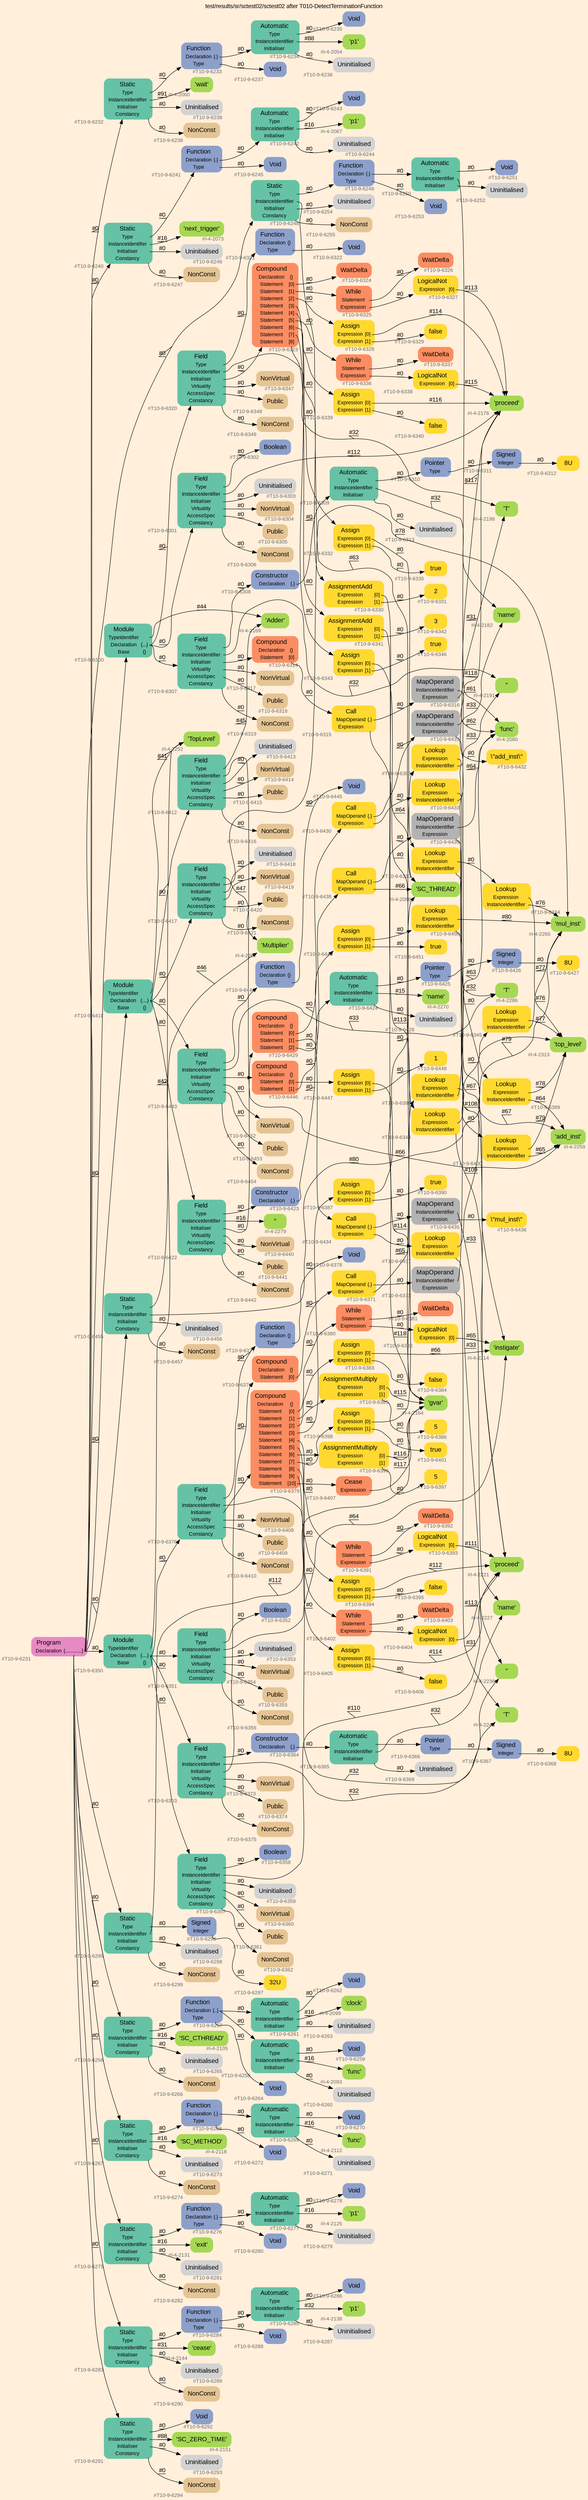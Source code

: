 digraph "test/results/sr/sctest02/sctest02 after T010-DetectTerminationFunction" {
label = "test/results/sr/sctest02/sctest02 after T010-DetectTerminationFunction"
labelloc = t
graph [
    rankdir = "LR"
    ranksep = 0.3
    bgcolor = antiquewhite1
    color = black
    fontcolor = black
    fontname = "Arial"
];
node [
    fontname = "Arial"
];
edge [
    fontname = "Arial"
];

// -------------------- node figure --------------------
// -------- block #T10-9-6231 ----------
"#T10-9-6231" [
    fillcolor = "/set28/4"
    xlabel = "#T10-9-6231"
    fontsize = "12"
    fontcolor = grey40
    shape = "plaintext"
    label = <<TABLE BORDER="0" CELLBORDER="0" CELLSPACING="0">
     <TR><TD><FONT COLOR="black" POINT-SIZE="15">Program</FONT></TD></TR>
     <TR><TD><FONT COLOR="black" POINT-SIZE="12">Declaration</FONT></TD><TD PORT="port0"><FONT COLOR="black" POINT-SIZE="12">{.............}</FONT></TD></TR>
    </TABLE>>
    style = "rounded,filled"
];

// -------- block #T10-9-6232 ----------
"#T10-9-6232" [
    fillcolor = "/set28/1"
    xlabel = "#T10-9-6232"
    fontsize = "12"
    fontcolor = grey40
    shape = "plaintext"
    label = <<TABLE BORDER="0" CELLBORDER="0" CELLSPACING="0">
     <TR><TD><FONT COLOR="black" POINT-SIZE="15">Static</FONT></TD></TR>
     <TR><TD><FONT COLOR="black" POINT-SIZE="12">Type</FONT></TD><TD PORT="port0"></TD></TR>
     <TR><TD><FONT COLOR="black" POINT-SIZE="12">InstanceIdentifier</FONT></TD><TD PORT="port1"></TD></TR>
     <TR><TD><FONT COLOR="black" POINT-SIZE="12">Initialiser</FONT></TD><TD PORT="port2"></TD></TR>
     <TR><TD><FONT COLOR="black" POINT-SIZE="12">Constancy</FONT></TD><TD PORT="port3"></TD></TR>
    </TABLE>>
    style = "rounded,filled"
];

// -------- block #T10-9-6233 ----------
"#T10-9-6233" [
    fillcolor = "/set28/3"
    xlabel = "#T10-9-6233"
    fontsize = "12"
    fontcolor = grey40
    shape = "plaintext"
    label = <<TABLE BORDER="0" CELLBORDER="0" CELLSPACING="0">
     <TR><TD><FONT COLOR="black" POINT-SIZE="15">Function</FONT></TD></TR>
     <TR><TD><FONT COLOR="black" POINT-SIZE="12">Declaration</FONT></TD><TD PORT="port0"><FONT COLOR="black" POINT-SIZE="12">{.}</FONT></TD></TR>
     <TR><TD><FONT COLOR="black" POINT-SIZE="12">Type</FONT></TD><TD PORT="port1"></TD></TR>
    </TABLE>>
    style = "rounded,filled"
];

// -------- block #T10-9-6234 ----------
"#T10-9-6234" [
    fillcolor = "/set28/1"
    xlabel = "#T10-9-6234"
    fontsize = "12"
    fontcolor = grey40
    shape = "plaintext"
    label = <<TABLE BORDER="0" CELLBORDER="0" CELLSPACING="0">
     <TR><TD><FONT COLOR="black" POINT-SIZE="15">Automatic</FONT></TD></TR>
     <TR><TD><FONT COLOR="black" POINT-SIZE="12">Type</FONT></TD><TD PORT="port0"></TD></TR>
     <TR><TD><FONT COLOR="black" POINT-SIZE="12">InstanceIdentifier</FONT></TD><TD PORT="port1"></TD></TR>
     <TR><TD><FONT COLOR="black" POINT-SIZE="12">Initialiser</FONT></TD><TD PORT="port2"></TD></TR>
    </TABLE>>
    style = "rounded,filled"
];

// -------- block #T10-9-6235 ----------
"#T10-9-6235" [
    fillcolor = "/set28/3"
    xlabel = "#T10-9-6235"
    fontsize = "12"
    fontcolor = grey40
    shape = "plaintext"
    label = <<TABLE BORDER="0" CELLBORDER="0" CELLSPACING="0">
     <TR><TD><FONT COLOR="black" POINT-SIZE="15">Void</FONT></TD></TR>
    </TABLE>>
    style = "rounded,filled"
];

// -------- block #I-4-2054 ----------
"#I-4-2054" [
    fillcolor = "/set28/5"
    xlabel = "#I-4-2054"
    fontsize = "12"
    fontcolor = grey40
    shape = "plaintext"
    label = <<TABLE BORDER="0" CELLBORDER="0" CELLSPACING="0">
     <TR><TD><FONT COLOR="black" POINT-SIZE="15">'p1'</FONT></TD></TR>
    </TABLE>>
    style = "rounded,filled"
];

// -------- block #T10-9-6236 ----------
"#T10-9-6236" [
    xlabel = "#T10-9-6236"
    fontsize = "12"
    fontcolor = grey40
    shape = "plaintext"
    label = <<TABLE BORDER="0" CELLBORDER="0" CELLSPACING="0">
     <TR><TD><FONT COLOR="black" POINT-SIZE="15">Uninitialised</FONT></TD></TR>
    </TABLE>>
    style = "rounded,filled"
];

// -------- block #T10-9-6237 ----------
"#T10-9-6237" [
    fillcolor = "/set28/3"
    xlabel = "#T10-9-6237"
    fontsize = "12"
    fontcolor = grey40
    shape = "plaintext"
    label = <<TABLE BORDER="0" CELLBORDER="0" CELLSPACING="0">
     <TR><TD><FONT COLOR="black" POINT-SIZE="15">Void</FONT></TD></TR>
    </TABLE>>
    style = "rounded,filled"
];

// -------- block #I-4-2060 ----------
"#I-4-2060" [
    fillcolor = "/set28/5"
    xlabel = "#I-4-2060"
    fontsize = "12"
    fontcolor = grey40
    shape = "plaintext"
    label = <<TABLE BORDER="0" CELLBORDER="0" CELLSPACING="0">
     <TR><TD><FONT COLOR="black" POINT-SIZE="15">'wait'</FONT></TD></TR>
    </TABLE>>
    style = "rounded,filled"
];

// -------- block #T10-9-6238 ----------
"#T10-9-6238" [
    xlabel = "#T10-9-6238"
    fontsize = "12"
    fontcolor = grey40
    shape = "plaintext"
    label = <<TABLE BORDER="0" CELLBORDER="0" CELLSPACING="0">
     <TR><TD><FONT COLOR="black" POINT-SIZE="15">Uninitialised</FONT></TD></TR>
    </TABLE>>
    style = "rounded,filled"
];

// -------- block #T10-9-6239 ----------
"#T10-9-6239" [
    fillcolor = "/set28/7"
    xlabel = "#T10-9-6239"
    fontsize = "12"
    fontcolor = grey40
    shape = "plaintext"
    label = <<TABLE BORDER="0" CELLBORDER="0" CELLSPACING="0">
     <TR><TD><FONT COLOR="black" POINT-SIZE="15">NonConst</FONT></TD></TR>
    </TABLE>>
    style = "rounded,filled"
];

// -------- block #T10-9-6240 ----------
"#T10-9-6240" [
    fillcolor = "/set28/1"
    xlabel = "#T10-9-6240"
    fontsize = "12"
    fontcolor = grey40
    shape = "plaintext"
    label = <<TABLE BORDER="0" CELLBORDER="0" CELLSPACING="0">
     <TR><TD><FONT COLOR="black" POINT-SIZE="15">Static</FONT></TD></TR>
     <TR><TD><FONT COLOR="black" POINT-SIZE="12">Type</FONT></TD><TD PORT="port0"></TD></TR>
     <TR><TD><FONT COLOR="black" POINT-SIZE="12">InstanceIdentifier</FONT></TD><TD PORT="port1"></TD></TR>
     <TR><TD><FONT COLOR="black" POINT-SIZE="12">Initialiser</FONT></TD><TD PORT="port2"></TD></TR>
     <TR><TD><FONT COLOR="black" POINT-SIZE="12">Constancy</FONT></TD><TD PORT="port3"></TD></TR>
    </TABLE>>
    style = "rounded,filled"
];

// -------- block #T10-9-6241 ----------
"#T10-9-6241" [
    fillcolor = "/set28/3"
    xlabel = "#T10-9-6241"
    fontsize = "12"
    fontcolor = grey40
    shape = "plaintext"
    label = <<TABLE BORDER="0" CELLBORDER="0" CELLSPACING="0">
     <TR><TD><FONT COLOR="black" POINT-SIZE="15">Function</FONT></TD></TR>
     <TR><TD><FONT COLOR="black" POINT-SIZE="12">Declaration</FONT></TD><TD PORT="port0"><FONT COLOR="black" POINT-SIZE="12">{.}</FONT></TD></TR>
     <TR><TD><FONT COLOR="black" POINT-SIZE="12">Type</FONT></TD><TD PORT="port1"></TD></TR>
    </TABLE>>
    style = "rounded,filled"
];

// -------- block #T10-9-6242 ----------
"#T10-9-6242" [
    fillcolor = "/set28/1"
    xlabel = "#T10-9-6242"
    fontsize = "12"
    fontcolor = grey40
    shape = "plaintext"
    label = <<TABLE BORDER="0" CELLBORDER="0" CELLSPACING="0">
     <TR><TD><FONT COLOR="black" POINT-SIZE="15">Automatic</FONT></TD></TR>
     <TR><TD><FONT COLOR="black" POINT-SIZE="12">Type</FONT></TD><TD PORT="port0"></TD></TR>
     <TR><TD><FONT COLOR="black" POINT-SIZE="12">InstanceIdentifier</FONT></TD><TD PORT="port1"></TD></TR>
     <TR><TD><FONT COLOR="black" POINT-SIZE="12">Initialiser</FONT></TD><TD PORT="port2"></TD></TR>
    </TABLE>>
    style = "rounded,filled"
];

// -------- block #T10-9-6243 ----------
"#T10-9-6243" [
    fillcolor = "/set28/3"
    xlabel = "#T10-9-6243"
    fontsize = "12"
    fontcolor = grey40
    shape = "plaintext"
    label = <<TABLE BORDER="0" CELLBORDER="0" CELLSPACING="0">
     <TR><TD><FONT COLOR="black" POINT-SIZE="15">Void</FONT></TD></TR>
    </TABLE>>
    style = "rounded,filled"
];

// -------- block #I-4-2067 ----------
"#I-4-2067" [
    fillcolor = "/set28/5"
    xlabel = "#I-4-2067"
    fontsize = "12"
    fontcolor = grey40
    shape = "plaintext"
    label = <<TABLE BORDER="0" CELLBORDER="0" CELLSPACING="0">
     <TR><TD><FONT COLOR="black" POINT-SIZE="15">'p1'</FONT></TD></TR>
    </TABLE>>
    style = "rounded,filled"
];

// -------- block #T10-9-6244 ----------
"#T10-9-6244" [
    xlabel = "#T10-9-6244"
    fontsize = "12"
    fontcolor = grey40
    shape = "plaintext"
    label = <<TABLE BORDER="0" CELLBORDER="0" CELLSPACING="0">
     <TR><TD><FONT COLOR="black" POINT-SIZE="15">Uninitialised</FONT></TD></TR>
    </TABLE>>
    style = "rounded,filled"
];

// -------- block #T10-9-6245 ----------
"#T10-9-6245" [
    fillcolor = "/set28/3"
    xlabel = "#T10-9-6245"
    fontsize = "12"
    fontcolor = grey40
    shape = "plaintext"
    label = <<TABLE BORDER="0" CELLBORDER="0" CELLSPACING="0">
     <TR><TD><FONT COLOR="black" POINT-SIZE="15">Void</FONT></TD></TR>
    </TABLE>>
    style = "rounded,filled"
];

// -------- block #I-4-2073 ----------
"#I-4-2073" [
    fillcolor = "/set28/5"
    xlabel = "#I-4-2073"
    fontsize = "12"
    fontcolor = grey40
    shape = "plaintext"
    label = <<TABLE BORDER="0" CELLBORDER="0" CELLSPACING="0">
     <TR><TD><FONT COLOR="black" POINT-SIZE="15">'next_trigger'</FONT></TD></TR>
    </TABLE>>
    style = "rounded,filled"
];

// -------- block #T10-9-6246 ----------
"#T10-9-6246" [
    xlabel = "#T10-9-6246"
    fontsize = "12"
    fontcolor = grey40
    shape = "plaintext"
    label = <<TABLE BORDER="0" CELLBORDER="0" CELLSPACING="0">
     <TR><TD><FONT COLOR="black" POINT-SIZE="15">Uninitialised</FONT></TD></TR>
    </TABLE>>
    style = "rounded,filled"
];

// -------- block #T10-9-6247 ----------
"#T10-9-6247" [
    fillcolor = "/set28/7"
    xlabel = "#T10-9-6247"
    fontsize = "12"
    fontcolor = grey40
    shape = "plaintext"
    label = <<TABLE BORDER="0" CELLBORDER="0" CELLSPACING="0">
     <TR><TD><FONT COLOR="black" POINT-SIZE="15">NonConst</FONT></TD></TR>
    </TABLE>>
    style = "rounded,filled"
];

// -------- block #T10-9-6248 ----------
"#T10-9-6248" [
    fillcolor = "/set28/1"
    xlabel = "#T10-9-6248"
    fontsize = "12"
    fontcolor = grey40
    shape = "plaintext"
    label = <<TABLE BORDER="0" CELLBORDER="0" CELLSPACING="0">
     <TR><TD><FONT COLOR="black" POINT-SIZE="15">Static</FONT></TD></TR>
     <TR><TD><FONT COLOR="black" POINT-SIZE="12">Type</FONT></TD><TD PORT="port0"></TD></TR>
     <TR><TD><FONT COLOR="black" POINT-SIZE="12">InstanceIdentifier</FONT></TD><TD PORT="port1"></TD></TR>
     <TR><TD><FONT COLOR="black" POINT-SIZE="12">Initialiser</FONT></TD><TD PORT="port2"></TD></TR>
     <TR><TD><FONT COLOR="black" POINT-SIZE="12">Constancy</FONT></TD><TD PORT="port3"></TD></TR>
    </TABLE>>
    style = "rounded,filled"
];

// -------- block #T10-9-6249 ----------
"#T10-9-6249" [
    fillcolor = "/set28/3"
    xlabel = "#T10-9-6249"
    fontsize = "12"
    fontcolor = grey40
    shape = "plaintext"
    label = <<TABLE BORDER="0" CELLBORDER="0" CELLSPACING="0">
     <TR><TD><FONT COLOR="black" POINT-SIZE="15">Function</FONT></TD></TR>
     <TR><TD><FONT COLOR="black" POINT-SIZE="12">Declaration</FONT></TD><TD PORT="port0"><FONT COLOR="black" POINT-SIZE="12">{.}</FONT></TD></TR>
     <TR><TD><FONT COLOR="black" POINT-SIZE="12">Type</FONT></TD><TD PORT="port1"></TD></TR>
    </TABLE>>
    style = "rounded,filled"
];

// -------- block #T10-9-6250 ----------
"#T10-9-6250" [
    fillcolor = "/set28/1"
    xlabel = "#T10-9-6250"
    fontsize = "12"
    fontcolor = grey40
    shape = "plaintext"
    label = <<TABLE BORDER="0" CELLBORDER="0" CELLSPACING="0">
     <TR><TD><FONT COLOR="black" POINT-SIZE="15">Automatic</FONT></TD></TR>
     <TR><TD><FONT COLOR="black" POINT-SIZE="12">Type</FONT></TD><TD PORT="port0"></TD></TR>
     <TR><TD><FONT COLOR="black" POINT-SIZE="12">InstanceIdentifier</FONT></TD><TD PORT="port1"></TD></TR>
     <TR><TD><FONT COLOR="black" POINT-SIZE="12">Initialiser</FONT></TD><TD PORT="port2"></TD></TR>
    </TABLE>>
    style = "rounded,filled"
];

// -------- block #T10-9-6251 ----------
"#T10-9-6251" [
    fillcolor = "/set28/3"
    xlabel = "#T10-9-6251"
    fontsize = "12"
    fontcolor = grey40
    shape = "plaintext"
    label = <<TABLE BORDER="0" CELLBORDER="0" CELLSPACING="0">
     <TR><TD><FONT COLOR="black" POINT-SIZE="15">Void</FONT></TD></TR>
    </TABLE>>
    style = "rounded,filled"
];

// -------- block #I-4-2080 ----------
"#I-4-2080" [
    fillcolor = "/set28/5"
    xlabel = "#I-4-2080"
    fontsize = "12"
    fontcolor = grey40
    shape = "plaintext"
    label = <<TABLE BORDER="0" CELLBORDER="0" CELLSPACING="0">
     <TR><TD><FONT COLOR="black" POINT-SIZE="15">'func'</FONT></TD></TR>
    </TABLE>>
    style = "rounded,filled"
];

// -------- block #T10-9-6252 ----------
"#T10-9-6252" [
    xlabel = "#T10-9-6252"
    fontsize = "12"
    fontcolor = grey40
    shape = "plaintext"
    label = <<TABLE BORDER="0" CELLBORDER="0" CELLSPACING="0">
     <TR><TD><FONT COLOR="black" POINT-SIZE="15">Uninitialised</FONT></TD></TR>
    </TABLE>>
    style = "rounded,filled"
];

// -------- block #T10-9-6253 ----------
"#T10-9-6253" [
    fillcolor = "/set28/3"
    xlabel = "#T10-9-6253"
    fontsize = "12"
    fontcolor = grey40
    shape = "plaintext"
    label = <<TABLE BORDER="0" CELLBORDER="0" CELLSPACING="0">
     <TR><TD><FONT COLOR="black" POINT-SIZE="15">Void</FONT></TD></TR>
    </TABLE>>
    style = "rounded,filled"
];

// -------- block #I-4-2086 ----------
"#I-4-2086" [
    fillcolor = "/set28/5"
    xlabel = "#I-4-2086"
    fontsize = "12"
    fontcolor = grey40
    shape = "plaintext"
    label = <<TABLE BORDER="0" CELLBORDER="0" CELLSPACING="0">
     <TR><TD><FONT COLOR="black" POINT-SIZE="15">'SC_THREAD'</FONT></TD></TR>
    </TABLE>>
    style = "rounded,filled"
];

// -------- block #T10-9-6254 ----------
"#T10-9-6254" [
    xlabel = "#T10-9-6254"
    fontsize = "12"
    fontcolor = grey40
    shape = "plaintext"
    label = <<TABLE BORDER="0" CELLBORDER="0" CELLSPACING="0">
     <TR><TD><FONT COLOR="black" POINT-SIZE="15">Uninitialised</FONT></TD></TR>
    </TABLE>>
    style = "rounded,filled"
];

// -------- block #T10-9-6255 ----------
"#T10-9-6255" [
    fillcolor = "/set28/7"
    xlabel = "#T10-9-6255"
    fontsize = "12"
    fontcolor = grey40
    shape = "plaintext"
    label = <<TABLE BORDER="0" CELLBORDER="0" CELLSPACING="0">
     <TR><TD><FONT COLOR="black" POINT-SIZE="15">NonConst</FONT></TD></TR>
    </TABLE>>
    style = "rounded,filled"
];

// -------- block #T10-9-6256 ----------
"#T10-9-6256" [
    fillcolor = "/set28/1"
    xlabel = "#T10-9-6256"
    fontsize = "12"
    fontcolor = grey40
    shape = "plaintext"
    label = <<TABLE BORDER="0" CELLBORDER="0" CELLSPACING="0">
     <TR><TD><FONT COLOR="black" POINT-SIZE="15">Static</FONT></TD></TR>
     <TR><TD><FONT COLOR="black" POINT-SIZE="12">Type</FONT></TD><TD PORT="port0"></TD></TR>
     <TR><TD><FONT COLOR="black" POINT-SIZE="12">InstanceIdentifier</FONT></TD><TD PORT="port1"></TD></TR>
     <TR><TD><FONT COLOR="black" POINT-SIZE="12">Initialiser</FONT></TD><TD PORT="port2"></TD></TR>
     <TR><TD><FONT COLOR="black" POINT-SIZE="12">Constancy</FONT></TD><TD PORT="port3"></TD></TR>
    </TABLE>>
    style = "rounded,filled"
];

// -------- block #T10-9-6257 ----------
"#T10-9-6257" [
    fillcolor = "/set28/3"
    xlabel = "#T10-9-6257"
    fontsize = "12"
    fontcolor = grey40
    shape = "plaintext"
    label = <<TABLE BORDER="0" CELLBORDER="0" CELLSPACING="0">
     <TR><TD><FONT COLOR="black" POINT-SIZE="15">Function</FONT></TD></TR>
     <TR><TD><FONT COLOR="black" POINT-SIZE="12">Declaration</FONT></TD><TD PORT="port0"><FONT COLOR="black" POINT-SIZE="12">{..}</FONT></TD></TR>
     <TR><TD><FONT COLOR="black" POINT-SIZE="12">Type</FONT></TD><TD PORT="port1"></TD></TR>
    </TABLE>>
    style = "rounded,filled"
];

// -------- block #T10-9-6258 ----------
"#T10-9-6258" [
    fillcolor = "/set28/1"
    xlabel = "#T10-9-6258"
    fontsize = "12"
    fontcolor = grey40
    shape = "plaintext"
    label = <<TABLE BORDER="0" CELLBORDER="0" CELLSPACING="0">
     <TR><TD><FONT COLOR="black" POINT-SIZE="15">Automatic</FONT></TD></TR>
     <TR><TD><FONT COLOR="black" POINT-SIZE="12">Type</FONT></TD><TD PORT="port0"></TD></TR>
     <TR><TD><FONT COLOR="black" POINT-SIZE="12">InstanceIdentifier</FONT></TD><TD PORT="port1"></TD></TR>
     <TR><TD><FONT COLOR="black" POINT-SIZE="12">Initialiser</FONT></TD><TD PORT="port2"></TD></TR>
    </TABLE>>
    style = "rounded,filled"
];

// -------- block #T10-9-6259 ----------
"#T10-9-6259" [
    fillcolor = "/set28/3"
    xlabel = "#T10-9-6259"
    fontsize = "12"
    fontcolor = grey40
    shape = "plaintext"
    label = <<TABLE BORDER="0" CELLBORDER="0" CELLSPACING="0">
     <TR><TD><FONT COLOR="black" POINT-SIZE="15">Void</FONT></TD></TR>
    </TABLE>>
    style = "rounded,filled"
];

// -------- block #I-4-2093 ----------
"#I-4-2093" [
    fillcolor = "/set28/5"
    xlabel = "#I-4-2093"
    fontsize = "12"
    fontcolor = grey40
    shape = "plaintext"
    label = <<TABLE BORDER="0" CELLBORDER="0" CELLSPACING="0">
     <TR><TD><FONT COLOR="black" POINT-SIZE="15">'func'</FONT></TD></TR>
    </TABLE>>
    style = "rounded,filled"
];

// -------- block #T10-9-6260 ----------
"#T10-9-6260" [
    xlabel = "#T10-9-6260"
    fontsize = "12"
    fontcolor = grey40
    shape = "plaintext"
    label = <<TABLE BORDER="0" CELLBORDER="0" CELLSPACING="0">
     <TR><TD><FONT COLOR="black" POINT-SIZE="15">Uninitialised</FONT></TD></TR>
    </TABLE>>
    style = "rounded,filled"
];

// -------- block #T10-9-6261 ----------
"#T10-9-6261" [
    fillcolor = "/set28/1"
    xlabel = "#T10-9-6261"
    fontsize = "12"
    fontcolor = grey40
    shape = "plaintext"
    label = <<TABLE BORDER="0" CELLBORDER="0" CELLSPACING="0">
     <TR><TD><FONT COLOR="black" POINT-SIZE="15">Automatic</FONT></TD></TR>
     <TR><TD><FONT COLOR="black" POINT-SIZE="12">Type</FONT></TD><TD PORT="port0"></TD></TR>
     <TR><TD><FONT COLOR="black" POINT-SIZE="12">InstanceIdentifier</FONT></TD><TD PORT="port1"></TD></TR>
     <TR><TD><FONT COLOR="black" POINT-SIZE="12">Initialiser</FONT></TD><TD PORT="port2"></TD></TR>
    </TABLE>>
    style = "rounded,filled"
];

// -------- block #T10-9-6262 ----------
"#T10-9-6262" [
    fillcolor = "/set28/3"
    xlabel = "#T10-9-6262"
    fontsize = "12"
    fontcolor = grey40
    shape = "plaintext"
    label = <<TABLE BORDER="0" CELLBORDER="0" CELLSPACING="0">
     <TR><TD><FONT COLOR="black" POINT-SIZE="15">Void</FONT></TD></TR>
    </TABLE>>
    style = "rounded,filled"
];

// -------- block #I-4-2099 ----------
"#I-4-2099" [
    fillcolor = "/set28/5"
    xlabel = "#I-4-2099"
    fontsize = "12"
    fontcolor = grey40
    shape = "plaintext"
    label = <<TABLE BORDER="0" CELLBORDER="0" CELLSPACING="0">
     <TR><TD><FONT COLOR="black" POINT-SIZE="15">'clock'</FONT></TD></TR>
    </TABLE>>
    style = "rounded,filled"
];

// -------- block #T10-9-6263 ----------
"#T10-9-6263" [
    xlabel = "#T10-9-6263"
    fontsize = "12"
    fontcolor = grey40
    shape = "plaintext"
    label = <<TABLE BORDER="0" CELLBORDER="0" CELLSPACING="0">
     <TR><TD><FONT COLOR="black" POINT-SIZE="15">Uninitialised</FONT></TD></TR>
    </TABLE>>
    style = "rounded,filled"
];

// -------- block #T10-9-6264 ----------
"#T10-9-6264" [
    fillcolor = "/set28/3"
    xlabel = "#T10-9-6264"
    fontsize = "12"
    fontcolor = grey40
    shape = "plaintext"
    label = <<TABLE BORDER="0" CELLBORDER="0" CELLSPACING="0">
     <TR><TD><FONT COLOR="black" POINT-SIZE="15">Void</FONT></TD></TR>
    </TABLE>>
    style = "rounded,filled"
];

// -------- block #I-4-2105 ----------
"#I-4-2105" [
    fillcolor = "/set28/5"
    xlabel = "#I-4-2105"
    fontsize = "12"
    fontcolor = grey40
    shape = "plaintext"
    label = <<TABLE BORDER="0" CELLBORDER="0" CELLSPACING="0">
     <TR><TD><FONT COLOR="black" POINT-SIZE="15">'SC_CTHREAD'</FONT></TD></TR>
    </TABLE>>
    style = "rounded,filled"
];

// -------- block #T10-9-6265 ----------
"#T10-9-6265" [
    xlabel = "#T10-9-6265"
    fontsize = "12"
    fontcolor = grey40
    shape = "plaintext"
    label = <<TABLE BORDER="0" CELLBORDER="0" CELLSPACING="0">
     <TR><TD><FONT COLOR="black" POINT-SIZE="15">Uninitialised</FONT></TD></TR>
    </TABLE>>
    style = "rounded,filled"
];

// -------- block #T10-9-6266 ----------
"#T10-9-6266" [
    fillcolor = "/set28/7"
    xlabel = "#T10-9-6266"
    fontsize = "12"
    fontcolor = grey40
    shape = "plaintext"
    label = <<TABLE BORDER="0" CELLBORDER="0" CELLSPACING="0">
     <TR><TD><FONT COLOR="black" POINT-SIZE="15">NonConst</FONT></TD></TR>
    </TABLE>>
    style = "rounded,filled"
];

// -------- block #T10-9-6267 ----------
"#T10-9-6267" [
    fillcolor = "/set28/1"
    xlabel = "#T10-9-6267"
    fontsize = "12"
    fontcolor = grey40
    shape = "plaintext"
    label = <<TABLE BORDER="0" CELLBORDER="0" CELLSPACING="0">
     <TR><TD><FONT COLOR="black" POINT-SIZE="15">Static</FONT></TD></TR>
     <TR><TD><FONT COLOR="black" POINT-SIZE="12">Type</FONT></TD><TD PORT="port0"></TD></TR>
     <TR><TD><FONT COLOR="black" POINT-SIZE="12">InstanceIdentifier</FONT></TD><TD PORT="port1"></TD></TR>
     <TR><TD><FONT COLOR="black" POINT-SIZE="12">Initialiser</FONT></TD><TD PORT="port2"></TD></TR>
     <TR><TD><FONT COLOR="black" POINT-SIZE="12">Constancy</FONT></TD><TD PORT="port3"></TD></TR>
    </TABLE>>
    style = "rounded,filled"
];

// -------- block #T10-9-6268 ----------
"#T10-9-6268" [
    fillcolor = "/set28/3"
    xlabel = "#T10-9-6268"
    fontsize = "12"
    fontcolor = grey40
    shape = "plaintext"
    label = <<TABLE BORDER="0" CELLBORDER="0" CELLSPACING="0">
     <TR><TD><FONT COLOR="black" POINT-SIZE="15">Function</FONT></TD></TR>
     <TR><TD><FONT COLOR="black" POINT-SIZE="12">Declaration</FONT></TD><TD PORT="port0"><FONT COLOR="black" POINT-SIZE="12">{.}</FONT></TD></TR>
     <TR><TD><FONT COLOR="black" POINT-SIZE="12">Type</FONT></TD><TD PORT="port1"></TD></TR>
    </TABLE>>
    style = "rounded,filled"
];

// -------- block #T10-9-6269 ----------
"#T10-9-6269" [
    fillcolor = "/set28/1"
    xlabel = "#T10-9-6269"
    fontsize = "12"
    fontcolor = grey40
    shape = "plaintext"
    label = <<TABLE BORDER="0" CELLBORDER="0" CELLSPACING="0">
     <TR><TD><FONT COLOR="black" POINT-SIZE="15">Automatic</FONT></TD></TR>
     <TR><TD><FONT COLOR="black" POINT-SIZE="12">Type</FONT></TD><TD PORT="port0"></TD></TR>
     <TR><TD><FONT COLOR="black" POINT-SIZE="12">InstanceIdentifier</FONT></TD><TD PORT="port1"></TD></TR>
     <TR><TD><FONT COLOR="black" POINT-SIZE="12">Initialiser</FONT></TD><TD PORT="port2"></TD></TR>
    </TABLE>>
    style = "rounded,filled"
];

// -------- block #T10-9-6270 ----------
"#T10-9-6270" [
    fillcolor = "/set28/3"
    xlabel = "#T10-9-6270"
    fontsize = "12"
    fontcolor = grey40
    shape = "plaintext"
    label = <<TABLE BORDER="0" CELLBORDER="0" CELLSPACING="0">
     <TR><TD><FONT COLOR="black" POINT-SIZE="15">Void</FONT></TD></TR>
    </TABLE>>
    style = "rounded,filled"
];

// -------- block #I-4-2112 ----------
"#I-4-2112" [
    fillcolor = "/set28/5"
    xlabel = "#I-4-2112"
    fontsize = "12"
    fontcolor = grey40
    shape = "plaintext"
    label = <<TABLE BORDER="0" CELLBORDER="0" CELLSPACING="0">
     <TR><TD><FONT COLOR="black" POINT-SIZE="15">'func'</FONT></TD></TR>
    </TABLE>>
    style = "rounded,filled"
];

// -------- block #T10-9-6271 ----------
"#T10-9-6271" [
    xlabel = "#T10-9-6271"
    fontsize = "12"
    fontcolor = grey40
    shape = "plaintext"
    label = <<TABLE BORDER="0" CELLBORDER="0" CELLSPACING="0">
     <TR><TD><FONT COLOR="black" POINT-SIZE="15">Uninitialised</FONT></TD></TR>
    </TABLE>>
    style = "rounded,filled"
];

// -------- block #T10-9-6272 ----------
"#T10-9-6272" [
    fillcolor = "/set28/3"
    xlabel = "#T10-9-6272"
    fontsize = "12"
    fontcolor = grey40
    shape = "plaintext"
    label = <<TABLE BORDER="0" CELLBORDER="0" CELLSPACING="0">
     <TR><TD><FONT COLOR="black" POINT-SIZE="15">Void</FONT></TD></TR>
    </TABLE>>
    style = "rounded,filled"
];

// -------- block #I-4-2118 ----------
"#I-4-2118" [
    fillcolor = "/set28/5"
    xlabel = "#I-4-2118"
    fontsize = "12"
    fontcolor = grey40
    shape = "plaintext"
    label = <<TABLE BORDER="0" CELLBORDER="0" CELLSPACING="0">
     <TR><TD><FONT COLOR="black" POINT-SIZE="15">'SC_METHOD'</FONT></TD></TR>
    </TABLE>>
    style = "rounded,filled"
];

// -------- block #T10-9-6273 ----------
"#T10-9-6273" [
    xlabel = "#T10-9-6273"
    fontsize = "12"
    fontcolor = grey40
    shape = "plaintext"
    label = <<TABLE BORDER="0" CELLBORDER="0" CELLSPACING="0">
     <TR><TD><FONT COLOR="black" POINT-SIZE="15">Uninitialised</FONT></TD></TR>
    </TABLE>>
    style = "rounded,filled"
];

// -------- block #T10-9-6274 ----------
"#T10-9-6274" [
    fillcolor = "/set28/7"
    xlabel = "#T10-9-6274"
    fontsize = "12"
    fontcolor = grey40
    shape = "plaintext"
    label = <<TABLE BORDER="0" CELLBORDER="0" CELLSPACING="0">
     <TR><TD><FONT COLOR="black" POINT-SIZE="15">NonConst</FONT></TD></TR>
    </TABLE>>
    style = "rounded,filled"
];

// -------- block #T10-9-6275 ----------
"#T10-9-6275" [
    fillcolor = "/set28/1"
    xlabel = "#T10-9-6275"
    fontsize = "12"
    fontcolor = grey40
    shape = "plaintext"
    label = <<TABLE BORDER="0" CELLBORDER="0" CELLSPACING="0">
     <TR><TD><FONT COLOR="black" POINT-SIZE="15">Static</FONT></TD></TR>
     <TR><TD><FONT COLOR="black" POINT-SIZE="12">Type</FONT></TD><TD PORT="port0"></TD></TR>
     <TR><TD><FONT COLOR="black" POINT-SIZE="12">InstanceIdentifier</FONT></TD><TD PORT="port1"></TD></TR>
     <TR><TD><FONT COLOR="black" POINT-SIZE="12">Initialiser</FONT></TD><TD PORT="port2"></TD></TR>
     <TR><TD><FONT COLOR="black" POINT-SIZE="12">Constancy</FONT></TD><TD PORT="port3"></TD></TR>
    </TABLE>>
    style = "rounded,filled"
];

// -------- block #T10-9-6276 ----------
"#T10-9-6276" [
    fillcolor = "/set28/3"
    xlabel = "#T10-9-6276"
    fontsize = "12"
    fontcolor = grey40
    shape = "plaintext"
    label = <<TABLE BORDER="0" CELLBORDER="0" CELLSPACING="0">
     <TR><TD><FONT COLOR="black" POINT-SIZE="15">Function</FONT></TD></TR>
     <TR><TD><FONT COLOR="black" POINT-SIZE="12">Declaration</FONT></TD><TD PORT="port0"><FONT COLOR="black" POINT-SIZE="12">{.}</FONT></TD></TR>
     <TR><TD><FONT COLOR="black" POINT-SIZE="12">Type</FONT></TD><TD PORT="port1"></TD></TR>
    </TABLE>>
    style = "rounded,filled"
];

// -------- block #T10-9-6277 ----------
"#T10-9-6277" [
    fillcolor = "/set28/1"
    xlabel = "#T10-9-6277"
    fontsize = "12"
    fontcolor = grey40
    shape = "plaintext"
    label = <<TABLE BORDER="0" CELLBORDER="0" CELLSPACING="0">
     <TR><TD><FONT COLOR="black" POINT-SIZE="15">Automatic</FONT></TD></TR>
     <TR><TD><FONT COLOR="black" POINT-SIZE="12">Type</FONT></TD><TD PORT="port0"></TD></TR>
     <TR><TD><FONT COLOR="black" POINT-SIZE="12">InstanceIdentifier</FONT></TD><TD PORT="port1"></TD></TR>
     <TR><TD><FONT COLOR="black" POINT-SIZE="12">Initialiser</FONT></TD><TD PORT="port2"></TD></TR>
    </TABLE>>
    style = "rounded,filled"
];

// -------- block #T10-9-6278 ----------
"#T10-9-6278" [
    fillcolor = "/set28/3"
    xlabel = "#T10-9-6278"
    fontsize = "12"
    fontcolor = grey40
    shape = "plaintext"
    label = <<TABLE BORDER="0" CELLBORDER="0" CELLSPACING="0">
     <TR><TD><FONT COLOR="black" POINT-SIZE="15">Void</FONT></TD></TR>
    </TABLE>>
    style = "rounded,filled"
];

// -------- block #I-4-2125 ----------
"#I-4-2125" [
    fillcolor = "/set28/5"
    xlabel = "#I-4-2125"
    fontsize = "12"
    fontcolor = grey40
    shape = "plaintext"
    label = <<TABLE BORDER="0" CELLBORDER="0" CELLSPACING="0">
     <TR><TD><FONT COLOR="black" POINT-SIZE="15">'p1'</FONT></TD></TR>
    </TABLE>>
    style = "rounded,filled"
];

// -------- block #T10-9-6279 ----------
"#T10-9-6279" [
    xlabel = "#T10-9-6279"
    fontsize = "12"
    fontcolor = grey40
    shape = "plaintext"
    label = <<TABLE BORDER="0" CELLBORDER="0" CELLSPACING="0">
     <TR><TD><FONT COLOR="black" POINT-SIZE="15">Uninitialised</FONT></TD></TR>
    </TABLE>>
    style = "rounded,filled"
];

// -------- block #T10-9-6280 ----------
"#T10-9-6280" [
    fillcolor = "/set28/3"
    xlabel = "#T10-9-6280"
    fontsize = "12"
    fontcolor = grey40
    shape = "plaintext"
    label = <<TABLE BORDER="0" CELLBORDER="0" CELLSPACING="0">
     <TR><TD><FONT COLOR="black" POINT-SIZE="15">Void</FONT></TD></TR>
    </TABLE>>
    style = "rounded,filled"
];

// -------- block #I-4-2131 ----------
"#I-4-2131" [
    fillcolor = "/set28/5"
    xlabel = "#I-4-2131"
    fontsize = "12"
    fontcolor = grey40
    shape = "plaintext"
    label = <<TABLE BORDER="0" CELLBORDER="0" CELLSPACING="0">
     <TR><TD><FONT COLOR="black" POINT-SIZE="15">'exit'</FONT></TD></TR>
    </TABLE>>
    style = "rounded,filled"
];

// -------- block #T10-9-6281 ----------
"#T10-9-6281" [
    xlabel = "#T10-9-6281"
    fontsize = "12"
    fontcolor = grey40
    shape = "plaintext"
    label = <<TABLE BORDER="0" CELLBORDER="0" CELLSPACING="0">
     <TR><TD><FONT COLOR="black" POINT-SIZE="15">Uninitialised</FONT></TD></TR>
    </TABLE>>
    style = "rounded,filled"
];

// -------- block #T10-9-6282 ----------
"#T10-9-6282" [
    fillcolor = "/set28/7"
    xlabel = "#T10-9-6282"
    fontsize = "12"
    fontcolor = grey40
    shape = "plaintext"
    label = <<TABLE BORDER="0" CELLBORDER="0" CELLSPACING="0">
     <TR><TD><FONT COLOR="black" POINT-SIZE="15">NonConst</FONT></TD></TR>
    </TABLE>>
    style = "rounded,filled"
];

// -------- block #T10-9-6283 ----------
"#T10-9-6283" [
    fillcolor = "/set28/1"
    xlabel = "#T10-9-6283"
    fontsize = "12"
    fontcolor = grey40
    shape = "plaintext"
    label = <<TABLE BORDER="0" CELLBORDER="0" CELLSPACING="0">
     <TR><TD><FONT COLOR="black" POINT-SIZE="15">Static</FONT></TD></TR>
     <TR><TD><FONT COLOR="black" POINT-SIZE="12">Type</FONT></TD><TD PORT="port0"></TD></TR>
     <TR><TD><FONT COLOR="black" POINT-SIZE="12">InstanceIdentifier</FONT></TD><TD PORT="port1"></TD></TR>
     <TR><TD><FONT COLOR="black" POINT-SIZE="12">Initialiser</FONT></TD><TD PORT="port2"></TD></TR>
     <TR><TD><FONT COLOR="black" POINT-SIZE="12">Constancy</FONT></TD><TD PORT="port3"></TD></TR>
    </TABLE>>
    style = "rounded,filled"
];

// -------- block #T10-9-6284 ----------
"#T10-9-6284" [
    fillcolor = "/set28/3"
    xlabel = "#T10-9-6284"
    fontsize = "12"
    fontcolor = grey40
    shape = "plaintext"
    label = <<TABLE BORDER="0" CELLBORDER="0" CELLSPACING="0">
     <TR><TD><FONT COLOR="black" POINT-SIZE="15">Function</FONT></TD></TR>
     <TR><TD><FONT COLOR="black" POINT-SIZE="12">Declaration</FONT></TD><TD PORT="port0"><FONT COLOR="black" POINT-SIZE="12">{.}</FONT></TD></TR>
     <TR><TD><FONT COLOR="black" POINT-SIZE="12">Type</FONT></TD><TD PORT="port1"></TD></TR>
    </TABLE>>
    style = "rounded,filled"
];

// -------- block #T10-9-6285 ----------
"#T10-9-6285" [
    fillcolor = "/set28/1"
    xlabel = "#T10-9-6285"
    fontsize = "12"
    fontcolor = grey40
    shape = "plaintext"
    label = <<TABLE BORDER="0" CELLBORDER="0" CELLSPACING="0">
     <TR><TD><FONT COLOR="black" POINT-SIZE="15">Automatic</FONT></TD></TR>
     <TR><TD><FONT COLOR="black" POINT-SIZE="12">Type</FONT></TD><TD PORT="port0"></TD></TR>
     <TR><TD><FONT COLOR="black" POINT-SIZE="12">InstanceIdentifier</FONT></TD><TD PORT="port1"></TD></TR>
     <TR><TD><FONT COLOR="black" POINT-SIZE="12">Initialiser</FONT></TD><TD PORT="port2"></TD></TR>
    </TABLE>>
    style = "rounded,filled"
];

// -------- block #T10-9-6286 ----------
"#T10-9-6286" [
    fillcolor = "/set28/3"
    xlabel = "#T10-9-6286"
    fontsize = "12"
    fontcolor = grey40
    shape = "plaintext"
    label = <<TABLE BORDER="0" CELLBORDER="0" CELLSPACING="0">
     <TR><TD><FONT COLOR="black" POINT-SIZE="15">Void</FONT></TD></TR>
    </TABLE>>
    style = "rounded,filled"
];

// -------- block #I-4-2138 ----------
"#I-4-2138" [
    fillcolor = "/set28/5"
    xlabel = "#I-4-2138"
    fontsize = "12"
    fontcolor = grey40
    shape = "plaintext"
    label = <<TABLE BORDER="0" CELLBORDER="0" CELLSPACING="0">
     <TR><TD><FONT COLOR="black" POINT-SIZE="15">'p1'</FONT></TD></TR>
    </TABLE>>
    style = "rounded,filled"
];

// -------- block #T10-9-6287 ----------
"#T10-9-6287" [
    xlabel = "#T10-9-6287"
    fontsize = "12"
    fontcolor = grey40
    shape = "plaintext"
    label = <<TABLE BORDER="0" CELLBORDER="0" CELLSPACING="0">
     <TR><TD><FONT COLOR="black" POINT-SIZE="15">Uninitialised</FONT></TD></TR>
    </TABLE>>
    style = "rounded,filled"
];

// -------- block #T10-9-6288 ----------
"#T10-9-6288" [
    fillcolor = "/set28/3"
    xlabel = "#T10-9-6288"
    fontsize = "12"
    fontcolor = grey40
    shape = "plaintext"
    label = <<TABLE BORDER="0" CELLBORDER="0" CELLSPACING="0">
     <TR><TD><FONT COLOR="black" POINT-SIZE="15">Void</FONT></TD></TR>
    </TABLE>>
    style = "rounded,filled"
];

// -------- block #I-4-2144 ----------
"#I-4-2144" [
    fillcolor = "/set28/5"
    xlabel = "#I-4-2144"
    fontsize = "12"
    fontcolor = grey40
    shape = "plaintext"
    label = <<TABLE BORDER="0" CELLBORDER="0" CELLSPACING="0">
     <TR><TD><FONT COLOR="black" POINT-SIZE="15">'cease'</FONT></TD></TR>
    </TABLE>>
    style = "rounded,filled"
];

// -------- block #T10-9-6289 ----------
"#T10-9-6289" [
    xlabel = "#T10-9-6289"
    fontsize = "12"
    fontcolor = grey40
    shape = "plaintext"
    label = <<TABLE BORDER="0" CELLBORDER="0" CELLSPACING="0">
     <TR><TD><FONT COLOR="black" POINT-SIZE="15">Uninitialised</FONT></TD></TR>
    </TABLE>>
    style = "rounded,filled"
];

// -------- block #T10-9-6290 ----------
"#T10-9-6290" [
    fillcolor = "/set28/7"
    xlabel = "#T10-9-6290"
    fontsize = "12"
    fontcolor = grey40
    shape = "plaintext"
    label = <<TABLE BORDER="0" CELLBORDER="0" CELLSPACING="0">
     <TR><TD><FONT COLOR="black" POINT-SIZE="15">NonConst</FONT></TD></TR>
    </TABLE>>
    style = "rounded,filled"
];

// -------- block #T10-9-6291 ----------
"#T10-9-6291" [
    fillcolor = "/set28/1"
    xlabel = "#T10-9-6291"
    fontsize = "12"
    fontcolor = grey40
    shape = "plaintext"
    label = <<TABLE BORDER="0" CELLBORDER="0" CELLSPACING="0">
     <TR><TD><FONT COLOR="black" POINT-SIZE="15">Static</FONT></TD></TR>
     <TR><TD><FONT COLOR="black" POINT-SIZE="12">Type</FONT></TD><TD PORT="port0"></TD></TR>
     <TR><TD><FONT COLOR="black" POINT-SIZE="12">InstanceIdentifier</FONT></TD><TD PORT="port1"></TD></TR>
     <TR><TD><FONT COLOR="black" POINT-SIZE="12">Initialiser</FONT></TD><TD PORT="port2"></TD></TR>
     <TR><TD><FONT COLOR="black" POINT-SIZE="12">Constancy</FONT></TD><TD PORT="port3"></TD></TR>
    </TABLE>>
    style = "rounded,filled"
];

// -------- block #T10-9-6292 ----------
"#T10-9-6292" [
    fillcolor = "/set28/3"
    xlabel = "#T10-9-6292"
    fontsize = "12"
    fontcolor = grey40
    shape = "plaintext"
    label = <<TABLE BORDER="0" CELLBORDER="0" CELLSPACING="0">
     <TR><TD><FONT COLOR="black" POINT-SIZE="15">Void</FONT></TD></TR>
    </TABLE>>
    style = "rounded,filled"
];

// -------- block #I-4-2151 ----------
"#I-4-2151" [
    fillcolor = "/set28/5"
    xlabel = "#I-4-2151"
    fontsize = "12"
    fontcolor = grey40
    shape = "plaintext"
    label = <<TABLE BORDER="0" CELLBORDER="0" CELLSPACING="0">
     <TR><TD><FONT COLOR="black" POINT-SIZE="15">'SC_ZERO_TIME'</FONT></TD></TR>
    </TABLE>>
    style = "rounded,filled"
];

// -------- block #T10-9-6293 ----------
"#T10-9-6293" [
    xlabel = "#T10-9-6293"
    fontsize = "12"
    fontcolor = grey40
    shape = "plaintext"
    label = <<TABLE BORDER="0" CELLBORDER="0" CELLSPACING="0">
     <TR><TD><FONT COLOR="black" POINT-SIZE="15">Uninitialised</FONT></TD></TR>
    </TABLE>>
    style = "rounded,filled"
];

// -------- block #T10-9-6294 ----------
"#T10-9-6294" [
    fillcolor = "/set28/7"
    xlabel = "#T10-9-6294"
    fontsize = "12"
    fontcolor = grey40
    shape = "plaintext"
    label = <<TABLE BORDER="0" CELLBORDER="0" CELLSPACING="0">
     <TR><TD><FONT COLOR="black" POINT-SIZE="15">NonConst</FONT></TD></TR>
    </TABLE>>
    style = "rounded,filled"
];

// -------- block #T10-9-6295 ----------
"#T10-9-6295" [
    fillcolor = "/set28/1"
    xlabel = "#T10-9-6295"
    fontsize = "12"
    fontcolor = grey40
    shape = "plaintext"
    label = <<TABLE BORDER="0" CELLBORDER="0" CELLSPACING="0">
     <TR><TD><FONT COLOR="black" POINT-SIZE="15">Static</FONT></TD></TR>
     <TR><TD><FONT COLOR="black" POINT-SIZE="12">Type</FONT></TD><TD PORT="port0"></TD></TR>
     <TR><TD><FONT COLOR="black" POINT-SIZE="12">InstanceIdentifier</FONT></TD><TD PORT="port1"></TD></TR>
     <TR><TD><FONT COLOR="black" POINT-SIZE="12">Initialiser</FONT></TD><TD PORT="port2"></TD></TR>
     <TR><TD><FONT COLOR="black" POINT-SIZE="12">Constancy</FONT></TD><TD PORT="port3"></TD></TR>
    </TABLE>>
    style = "rounded,filled"
];

// -------- block #T10-9-6296 ----------
"#T10-9-6296" [
    fillcolor = "/set28/3"
    xlabel = "#T10-9-6296"
    fontsize = "12"
    fontcolor = grey40
    shape = "plaintext"
    label = <<TABLE BORDER="0" CELLBORDER="0" CELLSPACING="0">
     <TR><TD><FONT COLOR="black" POINT-SIZE="15">Signed</FONT></TD></TR>
     <TR><TD><FONT COLOR="black" POINT-SIZE="12">Integer</FONT></TD><TD PORT="port0"></TD></TR>
    </TABLE>>
    style = "rounded,filled"
];

// -------- block #T10-9-6297 ----------
"#T10-9-6297" [
    fillcolor = "/set28/6"
    xlabel = "#T10-9-6297"
    fontsize = "12"
    fontcolor = grey40
    shape = "plaintext"
    label = <<TABLE BORDER="0" CELLBORDER="0" CELLSPACING="0">
     <TR><TD><FONT COLOR="black" POINT-SIZE="15">32U</FONT></TD></TR>
    </TABLE>>
    style = "rounded,filled"
];

// -------- block #I-4-2164 ----------
"#I-4-2164" [
    fillcolor = "/set28/5"
    xlabel = "#I-4-2164"
    fontsize = "12"
    fontcolor = grey40
    shape = "plaintext"
    label = <<TABLE BORDER="0" CELLBORDER="0" CELLSPACING="0">
     <TR><TD><FONT COLOR="black" POINT-SIZE="15">'gvar'</FONT></TD></TR>
    </TABLE>>
    style = "rounded,filled"
];

// -------- block #T10-9-6298 ----------
"#T10-9-6298" [
    xlabel = "#T10-9-6298"
    fontsize = "12"
    fontcolor = grey40
    shape = "plaintext"
    label = <<TABLE BORDER="0" CELLBORDER="0" CELLSPACING="0">
     <TR><TD><FONT COLOR="black" POINT-SIZE="15">Uninitialised</FONT></TD></TR>
    </TABLE>>
    style = "rounded,filled"
];

// -------- block #T10-9-6299 ----------
"#T10-9-6299" [
    fillcolor = "/set28/7"
    xlabel = "#T10-9-6299"
    fontsize = "12"
    fontcolor = grey40
    shape = "plaintext"
    label = <<TABLE BORDER="0" CELLBORDER="0" CELLSPACING="0">
     <TR><TD><FONT COLOR="black" POINT-SIZE="15">NonConst</FONT></TD></TR>
    </TABLE>>
    style = "rounded,filled"
];

// -------- block #T10-9-6300 ----------
"#T10-9-6300" [
    fillcolor = "/set28/1"
    xlabel = "#T10-9-6300"
    fontsize = "12"
    fontcolor = grey40
    shape = "plaintext"
    label = <<TABLE BORDER="0" CELLBORDER="0" CELLSPACING="0">
     <TR><TD><FONT COLOR="black" POINT-SIZE="15">Module</FONT></TD></TR>
     <TR><TD><FONT COLOR="black" POINT-SIZE="12">TypeIdentifier</FONT></TD><TD PORT="port0"></TD></TR>
     <TR><TD><FONT COLOR="black" POINT-SIZE="12">Declaration</FONT></TD><TD PORT="port1"><FONT COLOR="black" POINT-SIZE="12">{...}</FONT></TD></TR>
     <TR><TD><FONT COLOR="black" POINT-SIZE="12">Base</FONT></TD><TD PORT="port2"><FONT COLOR="black" POINT-SIZE="12">{}</FONT></TD></TR>
    </TABLE>>
    style = "rounded,filled"
];

// -------- block #I-4-2169 ----------
"#I-4-2169" [
    fillcolor = "/set28/5"
    xlabel = "#I-4-2169"
    fontsize = "12"
    fontcolor = grey40
    shape = "plaintext"
    label = <<TABLE BORDER="0" CELLBORDER="0" CELLSPACING="0">
     <TR><TD><FONT COLOR="black" POINT-SIZE="15">'Adder'</FONT></TD></TR>
    </TABLE>>
    style = "rounded,filled"
];

// -------- block #T10-9-6301 ----------
"#T10-9-6301" [
    fillcolor = "/set28/1"
    xlabel = "#T10-9-6301"
    fontsize = "12"
    fontcolor = grey40
    shape = "plaintext"
    label = <<TABLE BORDER="0" CELLBORDER="0" CELLSPACING="0">
     <TR><TD><FONT COLOR="black" POINT-SIZE="15">Field</FONT></TD></TR>
     <TR><TD><FONT COLOR="black" POINT-SIZE="12">Type</FONT></TD><TD PORT="port0"></TD></TR>
     <TR><TD><FONT COLOR="black" POINT-SIZE="12">InstanceIdentifier</FONT></TD><TD PORT="port1"></TD></TR>
     <TR><TD><FONT COLOR="black" POINT-SIZE="12">Initialiser</FONT></TD><TD PORT="port2"></TD></TR>
     <TR><TD><FONT COLOR="black" POINT-SIZE="12">Virtuality</FONT></TD><TD PORT="port3"></TD></TR>
     <TR><TD><FONT COLOR="black" POINT-SIZE="12">AccessSpec</FONT></TD><TD PORT="port4"></TD></TR>
     <TR><TD><FONT COLOR="black" POINT-SIZE="12">Constancy</FONT></TD><TD PORT="port5"></TD></TR>
    </TABLE>>
    style = "rounded,filled"
];

// -------- block #T10-9-6302 ----------
"#T10-9-6302" [
    fillcolor = "/set28/3"
    xlabel = "#T10-9-6302"
    fontsize = "12"
    fontcolor = grey40
    shape = "plaintext"
    label = <<TABLE BORDER="0" CELLBORDER="0" CELLSPACING="0">
     <TR><TD><FONT COLOR="black" POINT-SIZE="15">Boolean</FONT></TD></TR>
    </TABLE>>
    style = "rounded,filled"
];

// -------- block #I-4-2176 ----------
"#I-4-2176" [
    fillcolor = "/set28/5"
    xlabel = "#I-4-2176"
    fontsize = "12"
    fontcolor = grey40
    shape = "plaintext"
    label = <<TABLE BORDER="0" CELLBORDER="0" CELLSPACING="0">
     <TR><TD><FONT COLOR="black" POINT-SIZE="15">'proceed'</FONT></TD></TR>
    </TABLE>>
    style = "rounded,filled"
];

// -------- block #T10-9-6303 ----------
"#T10-9-6303" [
    xlabel = "#T10-9-6303"
    fontsize = "12"
    fontcolor = grey40
    shape = "plaintext"
    label = <<TABLE BORDER="0" CELLBORDER="0" CELLSPACING="0">
     <TR><TD><FONT COLOR="black" POINT-SIZE="15">Uninitialised</FONT></TD></TR>
    </TABLE>>
    style = "rounded,filled"
];

// -------- block #T10-9-6304 ----------
"#T10-9-6304" [
    fillcolor = "/set28/7"
    xlabel = "#T10-9-6304"
    fontsize = "12"
    fontcolor = grey40
    shape = "plaintext"
    label = <<TABLE BORDER="0" CELLBORDER="0" CELLSPACING="0">
     <TR><TD><FONT COLOR="black" POINT-SIZE="15">NonVirtual</FONT></TD></TR>
    </TABLE>>
    style = "rounded,filled"
];

// -------- block #T10-9-6305 ----------
"#T10-9-6305" [
    fillcolor = "/set28/7"
    xlabel = "#T10-9-6305"
    fontsize = "12"
    fontcolor = grey40
    shape = "plaintext"
    label = <<TABLE BORDER="0" CELLBORDER="0" CELLSPACING="0">
     <TR><TD><FONT COLOR="black" POINT-SIZE="15">Public</FONT></TD></TR>
    </TABLE>>
    style = "rounded,filled"
];

// -------- block #T10-9-6306 ----------
"#T10-9-6306" [
    fillcolor = "/set28/7"
    xlabel = "#T10-9-6306"
    fontsize = "12"
    fontcolor = grey40
    shape = "plaintext"
    label = <<TABLE BORDER="0" CELLBORDER="0" CELLSPACING="0">
     <TR><TD><FONT COLOR="black" POINT-SIZE="15">NonConst</FONT></TD></TR>
    </TABLE>>
    style = "rounded,filled"
];

// -------- block #T10-9-6307 ----------
"#T10-9-6307" [
    fillcolor = "/set28/1"
    xlabel = "#T10-9-6307"
    fontsize = "12"
    fontcolor = grey40
    shape = "plaintext"
    label = <<TABLE BORDER="0" CELLBORDER="0" CELLSPACING="0">
     <TR><TD><FONT COLOR="black" POINT-SIZE="15">Field</FONT></TD></TR>
     <TR><TD><FONT COLOR="black" POINT-SIZE="12">Type</FONT></TD><TD PORT="port0"></TD></TR>
     <TR><TD><FONT COLOR="black" POINT-SIZE="12">InstanceIdentifier</FONT></TD><TD PORT="port1"></TD></TR>
     <TR><TD><FONT COLOR="black" POINT-SIZE="12">Initialiser</FONT></TD><TD PORT="port2"></TD></TR>
     <TR><TD><FONT COLOR="black" POINT-SIZE="12">Virtuality</FONT></TD><TD PORT="port3"></TD></TR>
     <TR><TD><FONT COLOR="black" POINT-SIZE="12">AccessSpec</FONT></TD><TD PORT="port4"></TD></TR>
     <TR><TD><FONT COLOR="black" POINT-SIZE="12">Constancy</FONT></TD><TD PORT="port5"></TD></TR>
    </TABLE>>
    style = "rounded,filled"
];

// -------- block #T10-9-6308 ----------
"#T10-9-6308" [
    fillcolor = "/set28/3"
    xlabel = "#T10-9-6308"
    fontsize = "12"
    fontcolor = grey40
    shape = "plaintext"
    label = <<TABLE BORDER="0" CELLBORDER="0" CELLSPACING="0">
     <TR><TD><FONT COLOR="black" POINT-SIZE="15">Constructor</FONT></TD></TR>
     <TR><TD><FONT COLOR="black" POINT-SIZE="12">Declaration</FONT></TD><TD PORT="port0"><FONT COLOR="black" POINT-SIZE="12">{.}</FONT></TD></TR>
    </TABLE>>
    style = "rounded,filled"
];

// -------- block #T10-9-6309 ----------
"#T10-9-6309" [
    fillcolor = "/set28/1"
    xlabel = "#T10-9-6309"
    fontsize = "12"
    fontcolor = grey40
    shape = "plaintext"
    label = <<TABLE BORDER="0" CELLBORDER="0" CELLSPACING="0">
     <TR><TD><FONT COLOR="black" POINT-SIZE="15">Automatic</FONT></TD></TR>
     <TR><TD><FONT COLOR="black" POINT-SIZE="12">Type</FONT></TD><TD PORT="port0"></TD></TR>
     <TR><TD><FONT COLOR="black" POINT-SIZE="12">InstanceIdentifier</FONT></TD><TD PORT="port1"></TD></TR>
     <TR><TD><FONT COLOR="black" POINT-SIZE="12">Initialiser</FONT></TD><TD PORT="port2"></TD></TR>
    </TABLE>>
    style = "rounded,filled"
];

// -------- block #T10-9-6310 ----------
"#T10-9-6310" [
    fillcolor = "/set28/3"
    xlabel = "#T10-9-6310"
    fontsize = "12"
    fontcolor = grey40
    shape = "plaintext"
    label = <<TABLE BORDER="0" CELLBORDER="0" CELLSPACING="0">
     <TR><TD><FONT COLOR="black" POINT-SIZE="15">Pointer</FONT></TD></TR>
     <TR><TD><FONT COLOR="black" POINT-SIZE="12">Type</FONT></TD><TD PORT="port0"></TD></TR>
    </TABLE>>
    style = "rounded,filled"
];

// -------- block #T10-9-6311 ----------
"#T10-9-6311" [
    fillcolor = "/set28/3"
    xlabel = "#T10-9-6311"
    fontsize = "12"
    fontcolor = grey40
    shape = "plaintext"
    label = <<TABLE BORDER="0" CELLBORDER="0" CELLSPACING="0">
     <TR><TD><FONT COLOR="black" POINT-SIZE="15">Signed</FONT></TD></TR>
     <TR><TD><FONT COLOR="black" POINT-SIZE="12">Integer</FONT></TD><TD PORT="port0"></TD></TR>
    </TABLE>>
    style = "rounded,filled"
];

// -------- block #T10-9-6312 ----------
"#T10-9-6312" [
    fillcolor = "/set28/6"
    xlabel = "#T10-9-6312"
    fontsize = "12"
    fontcolor = grey40
    shape = "plaintext"
    label = <<TABLE BORDER="0" CELLBORDER="0" CELLSPACING="0">
     <TR><TD><FONT COLOR="black" POINT-SIZE="15">8U</FONT></TD></TR>
    </TABLE>>
    style = "rounded,filled"
];

// -------- block #I-4-2182 ----------
"#I-4-2182" [
    fillcolor = "/set28/5"
    xlabel = "#I-4-2182"
    fontsize = "12"
    fontcolor = grey40
    shape = "plaintext"
    label = <<TABLE BORDER="0" CELLBORDER="0" CELLSPACING="0">
     <TR><TD><FONT COLOR="black" POINT-SIZE="15">'name'</FONT></TD></TR>
    </TABLE>>
    style = "rounded,filled"
];

// -------- block #T10-9-6313 ----------
"#T10-9-6313" [
    xlabel = "#T10-9-6313"
    fontsize = "12"
    fontcolor = grey40
    shape = "plaintext"
    label = <<TABLE BORDER="0" CELLBORDER="0" CELLSPACING="0">
     <TR><TD><FONT COLOR="black" POINT-SIZE="15">Uninitialised</FONT></TD></TR>
    </TABLE>>
    style = "rounded,filled"
];

// -------- block #I-4-2191 ----------
"#I-4-2191" [
    fillcolor = "/set28/5"
    xlabel = "#I-4-2191"
    fontsize = "12"
    fontcolor = grey40
    shape = "plaintext"
    label = <<TABLE BORDER="0" CELLBORDER="0" CELLSPACING="0">
     <TR><TD><FONT COLOR="black" POINT-SIZE="15">''</FONT></TD></TR>
    </TABLE>>
    style = "rounded,filled"
];

// -------- block #T10-9-6314 ----------
"#T10-9-6314" [
    fillcolor = "/set28/2"
    xlabel = "#T10-9-6314"
    fontsize = "12"
    fontcolor = grey40
    shape = "plaintext"
    label = <<TABLE BORDER="0" CELLBORDER="0" CELLSPACING="0">
     <TR><TD><FONT COLOR="black" POINT-SIZE="15">Compound</FONT></TD></TR>
     <TR><TD><FONT COLOR="black" POINT-SIZE="12">Declaration</FONT></TD><TD PORT="port0"><FONT COLOR="black" POINT-SIZE="12">{}</FONT></TD></TR>
     <TR><TD><FONT COLOR="black" POINT-SIZE="12">Statement</FONT></TD><TD PORT="port1"><FONT COLOR="black" POINT-SIZE="12">[0]</FONT></TD></TR>
    </TABLE>>
    style = "rounded,filled"
];

// -------- block #T10-9-6315 ----------
"#T10-9-6315" [
    fillcolor = "/set28/6"
    xlabel = "#T10-9-6315"
    fontsize = "12"
    fontcolor = grey40
    shape = "plaintext"
    label = <<TABLE BORDER="0" CELLBORDER="0" CELLSPACING="0">
     <TR><TD><FONT COLOR="black" POINT-SIZE="15">Call</FONT></TD></TR>
     <TR><TD><FONT COLOR="black" POINT-SIZE="12">MapOperand</FONT></TD><TD PORT="port0"><FONT COLOR="black" POINT-SIZE="12">{.}</FONT></TD></TR>
     <TR><TD><FONT COLOR="black" POINT-SIZE="12">Expression</FONT></TD><TD PORT="port1"></TD></TR>
    </TABLE>>
    style = "rounded,filled"
];

// -------- block #T10-9-6316 ----------
"#T10-9-6316" [
    fillcolor = "/set28/8"
    xlabel = "#T10-9-6316"
    fontsize = "12"
    fontcolor = grey40
    shape = "plaintext"
    label = <<TABLE BORDER="0" CELLBORDER="0" CELLSPACING="0">
     <TR><TD><FONT COLOR="black" POINT-SIZE="15">MapOperand</FONT></TD></TR>
     <TR><TD><FONT COLOR="black" POINT-SIZE="12">InstanceIdentifier</FONT></TD><TD PORT="port0"></TD></TR>
     <TR><TD><FONT COLOR="black" POINT-SIZE="12">Expression</FONT></TD><TD PORT="port1"></TD></TR>
    </TABLE>>
    style = "rounded,filled"
];

// -------- block #I-4-2198 ----------
"#I-4-2198" [
    fillcolor = "/set28/5"
    xlabel = "#I-4-2198"
    fontsize = "12"
    fontcolor = grey40
    shape = "plaintext"
    label = <<TABLE BORDER="0" CELLBORDER="0" CELLSPACING="0">
     <TR><TD><FONT COLOR="black" POINT-SIZE="15">'T'</FONT></TD></TR>
    </TABLE>>
    style = "rounded,filled"
];

// -------- block #T10-9-6317 ----------
"#T10-9-6317" [
    fillcolor = "/set28/7"
    xlabel = "#T10-9-6317"
    fontsize = "12"
    fontcolor = grey40
    shape = "plaintext"
    label = <<TABLE BORDER="0" CELLBORDER="0" CELLSPACING="0">
     <TR><TD><FONT COLOR="black" POINT-SIZE="15">NonVirtual</FONT></TD></TR>
    </TABLE>>
    style = "rounded,filled"
];

// -------- block #T10-9-6318 ----------
"#T10-9-6318" [
    fillcolor = "/set28/7"
    xlabel = "#T10-9-6318"
    fontsize = "12"
    fontcolor = grey40
    shape = "plaintext"
    label = <<TABLE BORDER="0" CELLBORDER="0" CELLSPACING="0">
     <TR><TD><FONT COLOR="black" POINT-SIZE="15">Public</FONT></TD></TR>
    </TABLE>>
    style = "rounded,filled"
];

// -------- block #T10-9-6319 ----------
"#T10-9-6319" [
    fillcolor = "/set28/7"
    xlabel = "#T10-9-6319"
    fontsize = "12"
    fontcolor = grey40
    shape = "plaintext"
    label = <<TABLE BORDER="0" CELLBORDER="0" CELLSPACING="0">
     <TR><TD><FONT COLOR="black" POINT-SIZE="15">NonConst</FONT></TD></TR>
    </TABLE>>
    style = "rounded,filled"
];

// -------- block #T10-9-6320 ----------
"#T10-9-6320" [
    fillcolor = "/set28/1"
    xlabel = "#T10-9-6320"
    fontsize = "12"
    fontcolor = grey40
    shape = "plaintext"
    label = <<TABLE BORDER="0" CELLBORDER="0" CELLSPACING="0">
     <TR><TD><FONT COLOR="black" POINT-SIZE="15">Field</FONT></TD></TR>
     <TR><TD><FONT COLOR="black" POINT-SIZE="12">Type</FONT></TD><TD PORT="port0"></TD></TR>
     <TR><TD><FONT COLOR="black" POINT-SIZE="12">InstanceIdentifier</FONT></TD><TD PORT="port1"></TD></TR>
     <TR><TD><FONT COLOR="black" POINT-SIZE="12">Initialiser</FONT></TD><TD PORT="port2"></TD></TR>
     <TR><TD><FONT COLOR="black" POINT-SIZE="12">Virtuality</FONT></TD><TD PORT="port3"></TD></TR>
     <TR><TD><FONT COLOR="black" POINT-SIZE="12">AccessSpec</FONT></TD><TD PORT="port4"></TD></TR>
     <TR><TD><FONT COLOR="black" POINT-SIZE="12">Constancy</FONT></TD><TD PORT="port5"></TD></TR>
    </TABLE>>
    style = "rounded,filled"
];

// -------- block #T10-9-6321 ----------
"#T10-9-6321" [
    fillcolor = "/set28/3"
    xlabel = "#T10-9-6321"
    fontsize = "12"
    fontcolor = grey40
    shape = "plaintext"
    label = <<TABLE BORDER="0" CELLBORDER="0" CELLSPACING="0">
     <TR><TD><FONT COLOR="black" POINT-SIZE="15">Function</FONT></TD></TR>
     <TR><TD><FONT COLOR="black" POINT-SIZE="12">Declaration</FONT></TD><TD PORT="port0"><FONT COLOR="black" POINT-SIZE="12">{}</FONT></TD></TR>
     <TR><TD><FONT COLOR="black" POINT-SIZE="12">Type</FONT></TD><TD PORT="port1"></TD></TR>
    </TABLE>>
    style = "rounded,filled"
];

// -------- block #T10-9-6322 ----------
"#T10-9-6322" [
    fillcolor = "/set28/3"
    xlabel = "#T10-9-6322"
    fontsize = "12"
    fontcolor = grey40
    shape = "plaintext"
    label = <<TABLE BORDER="0" CELLBORDER="0" CELLSPACING="0">
     <TR><TD><FONT COLOR="black" POINT-SIZE="15">Void</FONT></TD></TR>
    </TABLE>>
    style = "rounded,filled"
];

// -------- block #T10-9-6323 ----------
"#T10-9-6323" [
    fillcolor = "/set28/2"
    xlabel = "#T10-9-6323"
    fontsize = "12"
    fontcolor = grey40
    shape = "plaintext"
    label = <<TABLE BORDER="0" CELLBORDER="0" CELLSPACING="0">
     <TR><TD><FONT COLOR="black" POINT-SIZE="15">Compound</FONT></TD></TR>
     <TR><TD><FONT COLOR="black" POINT-SIZE="12">Declaration</FONT></TD><TD PORT="port0"><FONT COLOR="black" POINT-SIZE="12">{}</FONT></TD></TR>
     <TR><TD><FONT COLOR="black" POINT-SIZE="12">Statement</FONT></TD><TD PORT="port1"><FONT COLOR="black" POINT-SIZE="12">[0]</FONT></TD></TR>
     <TR><TD><FONT COLOR="black" POINT-SIZE="12">Statement</FONT></TD><TD PORT="port2"><FONT COLOR="black" POINT-SIZE="12">[1]</FONT></TD></TR>
     <TR><TD><FONT COLOR="black" POINT-SIZE="12">Statement</FONT></TD><TD PORT="port3"><FONT COLOR="black" POINT-SIZE="12">[2]</FONT></TD></TR>
     <TR><TD><FONT COLOR="black" POINT-SIZE="12">Statement</FONT></TD><TD PORT="port4"><FONT COLOR="black" POINT-SIZE="12">[3]</FONT></TD></TR>
     <TR><TD><FONT COLOR="black" POINT-SIZE="12">Statement</FONT></TD><TD PORT="port5"><FONT COLOR="black" POINT-SIZE="12">[4]</FONT></TD></TR>
     <TR><TD><FONT COLOR="black" POINT-SIZE="12">Statement</FONT></TD><TD PORT="port6"><FONT COLOR="black" POINT-SIZE="12">[5]</FONT></TD></TR>
     <TR><TD><FONT COLOR="black" POINT-SIZE="12">Statement</FONT></TD><TD PORT="port7"><FONT COLOR="black" POINT-SIZE="12">[6]</FONT></TD></TR>
     <TR><TD><FONT COLOR="black" POINT-SIZE="12">Statement</FONT></TD><TD PORT="port8"><FONT COLOR="black" POINT-SIZE="12">[7]</FONT></TD></TR>
     <TR><TD><FONT COLOR="black" POINT-SIZE="12">Statement</FONT></TD><TD PORT="port9"><FONT COLOR="black" POINT-SIZE="12">[8]</FONT></TD></TR>
    </TABLE>>
    style = "rounded,filled"
];

// -------- block #T10-9-6324 ----------
"#T10-9-6324" [
    fillcolor = "/set28/2"
    xlabel = "#T10-9-6324"
    fontsize = "12"
    fontcolor = grey40
    shape = "plaintext"
    label = <<TABLE BORDER="0" CELLBORDER="0" CELLSPACING="0">
     <TR><TD><FONT COLOR="black" POINT-SIZE="15">WaitDelta</FONT></TD></TR>
    </TABLE>>
    style = "rounded,filled"
];

// -------- block #T10-9-6325 ----------
"#T10-9-6325" [
    fillcolor = "/set28/2"
    xlabel = "#T10-9-6325"
    fontsize = "12"
    fontcolor = grey40
    shape = "plaintext"
    label = <<TABLE BORDER="0" CELLBORDER="0" CELLSPACING="0">
     <TR><TD><FONT COLOR="black" POINT-SIZE="15">While</FONT></TD></TR>
     <TR><TD><FONT COLOR="black" POINT-SIZE="12">Statement</FONT></TD><TD PORT="port0"></TD></TR>
     <TR><TD><FONT COLOR="black" POINT-SIZE="12">Expression</FONT></TD><TD PORT="port1"></TD></TR>
    </TABLE>>
    style = "rounded,filled"
];

// -------- block #T10-9-6326 ----------
"#T10-9-6326" [
    fillcolor = "/set28/2"
    xlabel = "#T10-9-6326"
    fontsize = "12"
    fontcolor = grey40
    shape = "plaintext"
    label = <<TABLE BORDER="0" CELLBORDER="0" CELLSPACING="0">
     <TR><TD><FONT COLOR="black" POINT-SIZE="15">WaitDelta</FONT></TD></TR>
    </TABLE>>
    style = "rounded,filled"
];

// -------- block #T10-9-6327 ----------
"#T10-9-6327" [
    fillcolor = "/set28/6"
    xlabel = "#T10-9-6327"
    fontsize = "12"
    fontcolor = grey40
    shape = "plaintext"
    label = <<TABLE BORDER="0" CELLBORDER="0" CELLSPACING="0">
     <TR><TD><FONT COLOR="black" POINT-SIZE="15">LogicalNot</FONT></TD></TR>
     <TR><TD><FONT COLOR="black" POINT-SIZE="12">Expression</FONT></TD><TD PORT="port0"><FONT COLOR="black" POINT-SIZE="12">[0]</FONT></TD></TR>
    </TABLE>>
    style = "rounded,filled"
];

// -------- block #T10-9-6328 ----------
"#T10-9-6328" [
    fillcolor = "/set28/6"
    xlabel = "#T10-9-6328"
    fontsize = "12"
    fontcolor = grey40
    shape = "plaintext"
    label = <<TABLE BORDER="0" CELLBORDER="0" CELLSPACING="0">
     <TR><TD><FONT COLOR="black" POINT-SIZE="15">Assign</FONT></TD></TR>
     <TR><TD><FONT COLOR="black" POINT-SIZE="12">Expression</FONT></TD><TD PORT="port0"><FONT COLOR="black" POINT-SIZE="12">[0]</FONT></TD></TR>
     <TR><TD><FONT COLOR="black" POINT-SIZE="12">Expression</FONT></TD><TD PORT="port1"><FONT COLOR="black" POINT-SIZE="12">[1]</FONT></TD></TR>
    </TABLE>>
    style = "rounded,filled"
];

// -------- block #T10-9-6329 ----------
"#T10-9-6329" [
    fillcolor = "/set28/6"
    xlabel = "#T10-9-6329"
    fontsize = "12"
    fontcolor = grey40
    shape = "plaintext"
    label = <<TABLE BORDER="0" CELLBORDER="0" CELLSPACING="0">
     <TR><TD><FONT COLOR="black" POINT-SIZE="15">false</FONT></TD></TR>
    </TABLE>>
    style = "rounded,filled"
];

// -------- block #T10-9-6330 ----------
"#T10-9-6330" [
    fillcolor = "/set28/6"
    xlabel = "#T10-9-6330"
    fontsize = "12"
    fontcolor = grey40
    shape = "plaintext"
    label = <<TABLE BORDER="0" CELLBORDER="0" CELLSPACING="0">
     <TR><TD><FONT COLOR="black" POINT-SIZE="15">AssignmentAdd</FONT></TD></TR>
     <TR><TD><FONT COLOR="black" POINT-SIZE="12">Expression</FONT></TD><TD PORT="port0"><FONT COLOR="black" POINT-SIZE="12">[0]</FONT></TD></TR>
     <TR><TD><FONT COLOR="black" POINT-SIZE="12">Expression</FONT></TD><TD PORT="port1"><FONT COLOR="black" POINT-SIZE="12">[1]</FONT></TD></TR>
    </TABLE>>
    style = "rounded,filled"
];

// -------- block #T10-9-6331 ----------
"#T10-9-6331" [
    fillcolor = "/set28/6"
    xlabel = "#T10-9-6331"
    fontsize = "12"
    fontcolor = grey40
    shape = "plaintext"
    label = <<TABLE BORDER="0" CELLBORDER="0" CELLSPACING="0">
     <TR><TD><FONT COLOR="black" POINT-SIZE="15">2</FONT></TD></TR>
    </TABLE>>
    style = "rounded,filled"
];

// -------- block #T10-9-6332 ----------
"#T10-9-6332" [
    fillcolor = "/set28/6"
    xlabel = "#T10-9-6332"
    fontsize = "12"
    fontcolor = grey40
    shape = "plaintext"
    label = <<TABLE BORDER="0" CELLBORDER="0" CELLSPACING="0">
     <TR><TD><FONT COLOR="black" POINT-SIZE="15">Assign</FONT></TD></TR>
     <TR><TD><FONT COLOR="black" POINT-SIZE="12">Expression</FONT></TD><TD PORT="port0"><FONT COLOR="black" POINT-SIZE="12">[0]</FONT></TD></TR>
     <TR><TD><FONT COLOR="black" POINT-SIZE="12">Expression</FONT></TD><TD PORT="port1"><FONT COLOR="black" POINT-SIZE="12">[1]</FONT></TD></TR>
    </TABLE>>
    style = "rounded,filled"
];

// -------- block #T10-9-6333 ----------
"#T10-9-6333" [
    fillcolor = "/set28/6"
    xlabel = "#T10-9-6333"
    fontsize = "12"
    fontcolor = grey40
    shape = "plaintext"
    label = <<TABLE BORDER="0" CELLBORDER="0" CELLSPACING="0">
     <TR><TD><FONT COLOR="black" POINT-SIZE="15">Lookup</FONT></TD></TR>
     <TR><TD><FONT COLOR="black" POINT-SIZE="12">Expression</FONT></TD><TD PORT="port0"></TD></TR>
     <TR><TD><FONT COLOR="black" POINT-SIZE="12">InstanceIdentifier</FONT></TD><TD PORT="port1"></TD></TR>
    </TABLE>>
    style = "rounded,filled"
];

// -------- block #T10-9-6334 ----------
"#T10-9-6334" [
    fillcolor = "/set28/6"
    xlabel = "#T10-9-6334"
    fontsize = "12"
    fontcolor = grey40
    shape = "plaintext"
    label = <<TABLE BORDER="0" CELLBORDER="0" CELLSPACING="0">
     <TR><TD><FONT COLOR="black" POINT-SIZE="15">Lookup</FONT></TD></TR>
     <TR><TD><FONT COLOR="black" POINT-SIZE="12">Expression</FONT></TD><TD PORT="port0"></TD></TR>
     <TR><TD><FONT COLOR="black" POINT-SIZE="12">InstanceIdentifier</FONT></TD><TD PORT="port1"></TD></TR>
    </TABLE>>
    style = "rounded,filled"
];

// -------- block #I-4-2313 ----------
"#I-4-2313" [
    fillcolor = "/set28/5"
    xlabel = "#I-4-2313"
    fontsize = "12"
    fontcolor = grey40
    shape = "plaintext"
    label = <<TABLE BORDER="0" CELLBORDER="0" CELLSPACING="0">
     <TR><TD><FONT COLOR="black" POINT-SIZE="15">'top_level'</FONT></TD></TR>
    </TABLE>>
    style = "rounded,filled"
];

// -------- block #I-4-2265 ----------
"#I-4-2265" [
    fillcolor = "/set28/5"
    xlabel = "#I-4-2265"
    fontsize = "12"
    fontcolor = grey40
    shape = "plaintext"
    label = <<TABLE BORDER="0" CELLBORDER="0" CELLSPACING="0">
     <TR><TD><FONT COLOR="black" POINT-SIZE="15">'mul_inst'</FONT></TD></TR>
    </TABLE>>
    style = "rounded,filled"
];

// -------- block #I-4-2221 ----------
"#I-4-2221" [
    fillcolor = "/set28/5"
    xlabel = "#I-4-2221"
    fontsize = "12"
    fontcolor = grey40
    shape = "plaintext"
    label = <<TABLE BORDER="0" CELLBORDER="0" CELLSPACING="0">
     <TR><TD><FONT COLOR="black" POINT-SIZE="15">'proceed'</FONT></TD></TR>
    </TABLE>>
    style = "rounded,filled"
];

// -------- block #T10-9-6335 ----------
"#T10-9-6335" [
    fillcolor = "/set28/6"
    xlabel = "#T10-9-6335"
    fontsize = "12"
    fontcolor = grey40
    shape = "plaintext"
    label = <<TABLE BORDER="0" CELLBORDER="0" CELLSPACING="0">
     <TR><TD><FONT COLOR="black" POINT-SIZE="15">true</FONT></TD></TR>
    </TABLE>>
    style = "rounded,filled"
];

// -------- block #T10-9-6336 ----------
"#T10-9-6336" [
    fillcolor = "/set28/2"
    xlabel = "#T10-9-6336"
    fontsize = "12"
    fontcolor = grey40
    shape = "plaintext"
    label = <<TABLE BORDER="0" CELLBORDER="0" CELLSPACING="0">
     <TR><TD><FONT COLOR="black" POINT-SIZE="15">While</FONT></TD></TR>
     <TR><TD><FONT COLOR="black" POINT-SIZE="12">Statement</FONT></TD><TD PORT="port0"></TD></TR>
     <TR><TD><FONT COLOR="black" POINT-SIZE="12">Expression</FONT></TD><TD PORT="port1"></TD></TR>
    </TABLE>>
    style = "rounded,filled"
];

// -------- block #T10-9-6337 ----------
"#T10-9-6337" [
    fillcolor = "/set28/2"
    xlabel = "#T10-9-6337"
    fontsize = "12"
    fontcolor = grey40
    shape = "plaintext"
    label = <<TABLE BORDER="0" CELLBORDER="0" CELLSPACING="0">
     <TR><TD><FONT COLOR="black" POINT-SIZE="15">WaitDelta</FONT></TD></TR>
    </TABLE>>
    style = "rounded,filled"
];

// -------- block #T10-9-6338 ----------
"#T10-9-6338" [
    fillcolor = "/set28/6"
    xlabel = "#T10-9-6338"
    fontsize = "12"
    fontcolor = grey40
    shape = "plaintext"
    label = <<TABLE BORDER="0" CELLBORDER="0" CELLSPACING="0">
     <TR><TD><FONT COLOR="black" POINT-SIZE="15">LogicalNot</FONT></TD></TR>
     <TR><TD><FONT COLOR="black" POINT-SIZE="12">Expression</FONT></TD><TD PORT="port0"><FONT COLOR="black" POINT-SIZE="12">[0]</FONT></TD></TR>
    </TABLE>>
    style = "rounded,filled"
];

// -------- block #T10-9-6339 ----------
"#T10-9-6339" [
    fillcolor = "/set28/6"
    xlabel = "#T10-9-6339"
    fontsize = "12"
    fontcolor = grey40
    shape = "plaintext"
    label = <<TABLE BORDER="0" CELLBORDER="0" CELLSPACING="0">
     <TR><TD><FONT COLOR="black" POINT-SIZE="15">Assign</FONT></TD></TR>
     <TR><TD><FONT COLOR="black" POINT-SIZE="12">Expression</FONT></TD><TD PORT="port0"><FONT COLOR="black" POINT-SIZE="12">[0]</FONT></TD></TR>
     <TR><TD><FONT COLOR="black" POINT-SIZE="12">Expression</FONT></TD><TD PORT="port1"><FONT COLOR="black" POINT-SIZE="12">[1]</FONT></TD></TR>
    </TABLE>>
    style = "rounded,filled"
];

// -------- block #T10-9-6340 ----------
"#T10-9-6340" [
    fillcolor = "/set28/6"
    xlabel = "#T10-9-6340"
    fontsize = "12"
    fontcolor = grey40
    shape = "plaintext"
    label = <<TABLE BORDER="0" CELLBORDER="0" CELLSPACING="0">
     <TR><TD><FONT COLOR="black" POINT-SIZE="15">false</FONT></TD></TR>
    </TABLE>>
    style = "rounded,filled"
];

// -------- block #T10-9-6341 ----------
"#T10-9-6341" [
    fillcolor = "/set28/6"
    xlabel = "#T10-9-6341"
    fontsize = "12"
    fontcolor = grey40
    shape = "plaintext"
    label = <<TABLE BORDER="0" CELLBORDER="0" CELLSPACING="0">
     <TR><TD><FONT COLOR="black" POINT-SIZE="15">AssignmentAdd</FONT></TD></TR>
     <TR><TD><FONT COLOR="black" POINT-SIZE="12">Expression</FONT></TD><TD PORT="port0"><FONT COLOR="black" POINT-SIZE="12">[0]</FONT></TD></TR>
     <TR><TD><FONT COLOR="black" POINT-SIZE="12">Expression</FONT></TD><TD PORT="port1"><FONT COLOR="black" POINT-SIZE="12">[1]</FONT></TD></TR>
    </TABLE>>
    style = "rounded,filled"
];

// -------- block #T10-9-6342 ----------
"#T10-9-6342" [
    fillcolor = "/set28/6"
    xlabel = "#T10-9-6342"
    fontsize = "12"
    fontcolor = grey40
    shape = "plaintext"
    label = <<TABLE BORDER="0" CELLBORDER="0" CELLSPACING="0">
     <TR><TD><FONT COLOR="black" POINT-SIZE="15">3</FONT></TD></TR>
    </TABLE>>
    style = "rounded,filled"
];

// -------- block #T10-9-6343 ----------
"#T10-9-6343" [
    fillcolor = "/set28/6"
    xlabel = "#T10-9-6343"
    fontsize = "12"
    fontcolor = grey40
    shape = "plaintext"
    label = <<TABLE BORDER="0" CELLBORDER="0" CELLSPACING="0">
     <TR><TD><FONT COLOR="black" POINT-SIZE="15">Assign</FONT></TD></TR>
     <TR><TD><FONT COLOR="black" POINT-SIZE="12">Expression</FONT></TD><TD PORT="port0"><FONT COLOR="black" POINT-SIZE="12">[0]</FONT></TD></TR>
     <TR><TD><FONT COLOR="black" POINT-SIZE="12">Expression</FONT></TD><TD PORT="port1"><FONT COLOR="black" POINT-SIZE="12">[1]</FONT></TD></TR>
    </TABLE>>
    style = "rounded,filled"
];

// -------- block #T10-9-6344 ----------
"#T10-9-6344" [
    fillcolor = "/set28/6"
    xlabel = "#T10-9-6344"
    fontsize = "12"
    fontcolor = grey40
    shape = "plaintext"
    label = <<TABLE BORDER="0" CELLBORDER="0" CELLSPACING="0">
     <TR><TD><FONT COLOR="black" POINT-SIZE="15">Lookup</FONT></TD></TR>
     <TR><TD><FONT COLOR="black" POINT-SIZE="12">Expression</FONT></TD><TD PORT="port0"></TD></TR>
     <TR><TD><FONT COLOR="black" POINT-SIZE="12">InstanceIdentifier</FONT></TD><TD PORT="port1"></TD></TR>
    </TABLE>>
    style = "rounded,filled"
];

// -------- block #T10-9-6345 ----------
"#T10-9-6345" [
    fillcolor = "/set28/6"
    xlabel = "#T10-9-6345"
    fontsize = "12"
    fontcolor = grey40
    shape = "plaintext"
    label = <<TABLE BORDER="0" CELLBORDER="0" CELLSPACING="0">
     <TR><TD><FONT COLOR="black" POINT-SIZE="15">Lookup</FONT></TD></TR>
     <TR><TD><FONT COLOR="black" POINT-SIZE="12">Expression</FONT></TD><TD PORT="port0"></TD></TR>
     <TR><TD><FONT COLOR="black" POINT-SIZE="12">InstanceIdentifier</FONT></TD><TD PORT="port1"></TD></TR>
    </TABLE>>
    style = "rounded,filled"
];

// -------- block #T10-9-6346 ----------
"#T10-9-6346" [
    fillcolor = "/set28/6"
    xlabel = "#T10-9-6346"
    fontsize = "12"
    fontcolor = grey40
    shape = "plaintext"
    label = <<TABLE BORDER="0" CELLBORDER="0" CELLSPACING="0">
     <TR><TD><FONT COLOR="black" POINT-SIZE="15">true</FONT></TD></TR>
    </TABLE>>
    style = "rounded,filled"
];

// -------- block #T10-9-6347 ----------
"#T10-9-6347" [
    fillcolor = "/set28/7"
    xlabel = "#T10-9-6347"
    fontsize = "12"
    fontcolor = grey40
    shape = "plaintext"
    label = <<TABLE BORDER="0" CELLBORDER="0" CELLSPACING="0">
     <TR><TD><FONT COLOR="black" POINT-SIZE="15">NonVirtual</FONT></TD></TR>
    </TABLE>>
    style = "rounded,filled"
];

// -------- block #T10-9-6348 ----------
"#T10-9-6348" [
    fillcolor = "/set28/7"
    xlabel = "#T10-9-6348"
    fontsize = "12"
    fontcolor = grey40
    shape = "plaintext"
    label = <<TABLE BORDER="0" CELLBORDER="0" CELLSPACING="0">
     <TR><TD><FONT COLOR="black" POINT-SIZE="15">Public</FONT></TD></TR>
    </TABLE>>
    style = "rounded,filled"
];

// -------- block #T10-9-6349 ----------
"#T10-9-6349" [
    fillcolor = "/set28/7"
    xlabel = "#T10-9-6349"
    fontsize = "12"
    fontcolor = grey40
    shape = "plaintext"
    label = <<TABLE BORDER="0" CELLBORDER="0" CELLSPACING="0">
     <TR><TD><FONT COLOR="black" POINT-SIZE="15">NonConst</FONT></TD></TR>
    </TABLE>>
    style = "rounded,filled"
];

// -------- block #T10-9-6350 ----------
"#T10-9-6350" [
    fillcolor = "/set28/1"
    xlabel = "#T10-9-6350"
    fontsize = "12"
    fontcolor = grey40
    shape = "plaintext"
    label = <<TABLE BORDER="0" CELLBORDER="0" CELLSPACING="0">
     <TR><TD><FONT COLOR="black" POINT-SIZE="15">Module</FONT></TD></TR>
     <TR><TD><FONT COLOR="black" POINT-SIZE="12">TypeIdentifier</FONT></TD><TD PORT="port0"></TD></TR>
     <TR><TD><FONT COLOR="black" POINT-SIZE="12">Declaration</FONT></TD><TD PORT="port1"><FONT COLOR="black" POINT-SIZE="12">{....}</FONT></TD></TR>
     <TR><TD><FONT COLOR="black" POINT-SIZE="12">Base</FONT></TD><TD PORT="port2"><FONT COLOR="black" POINT-SIZE="12">{}</FONT></TD></TR>
    </TABLE>>
    style = "rounded,filled"
];

// -------- block #I-4-2207 ----------
"#I-4-2207" [
    fillcolor = "/set28/5"
    xlabel = "#I-4-2207"
    fontsize = "12"
    fontcolor = grey40
    shape = "plaintext"
    label = <<TABLE BORDER="0" CELLBORDER="0" CELLSPACING="0">
     <TR><TD><FONT COLOR="black" POINT-SIZE="15">'Multiplier'</FONT></TD></TR>
    </TABLE>>
    style = "rounded,filled"
];

// -------- block #T10-9-6351 ----------
"#T10-9-6351" [
    fillcolor = "/set28/1"
    xlabel = "#T10-9-6351"
    fontsize = "12"
    fontcolor = grey40
    shape = "plaintext"
    label = <<TABLE BORDER="0" CELLBORDER="0" CELLSPACING="0">
     <TR><TD><FONT COLOR="black" POINT-SIZE="15">Field</FONT></TD></TR>
     <TR><TD><FONT COLOR="black" POINT-SIZE="12">Type</FONT></TD><TD PORT="port0"></TD></TR>
     <TR><TD><FONT COLOR="black" POINT-SIZE="12">InstanceIdentifier</FONT></TD><TD PORT="port1"></TD></TR>
     <TR><TD><FONT COLOR="black" POINT-SIZE="12">Initialiser</FONT></TD><TD PORT="port2"></TD></TR>
     <TR><TD><FONT COLOR="black" POINT-SIZE="12">Virtuality</FONT></TD><TD PORT="port3"></TD></TR>
     <TR><TD><FONT COLOR="black" POINT-SIZE="12">AccessSpec</FONT></TD><TD PORT="port4"></TD></TR>
     <TR><TD><FONT COLOR="black" POINT-SIZE="12">Constancy</FONT></TD><TD PORT="port5"></TD></TR>
    </TABLE>>
    style = "rounded,filled"
];

// -------- block #T10-9-6352 ----------
"#T10-9-6352" [
    fillcolor = "/set28/3"
    xlabel = "#T10-9-6352"
    fontsize = "12"
    fontcolor = grey40
    shape = "plaintext"
    label = <<TABLE BORDER="0" CELLBORDER="0" CELLSPACING="0">
     <TR><TD><FONT COLOR="black" POINT-SIZE="15">Boolean</FONT></TD></TR>
    </TABLE>>
    style = "rounded,filled"
];

// -------- block #I-4-2214 ----------
"#I-4-2214" [
    fillcolor = "/set28/5"
    xlabel = "#I-4-2214"
    fontsize = "12"
    fontcolor = grey40
    shape = "plaintext"
    label = <<TABLE BORDER="0" CELLBORDER="0" CELLSPACING="0">
     <TR><TD><FONT COLOR="black" POINT-SIZE="15">'instigate'</FONT></TD></TR>
    </TABLE>>
    style = "rounded,filled"
];

// -------- block #T10-9-6353 ----------
"#T10-9-6353" [
    xlabel = "#T10-9-6353"
    fontsize = "12"
    fontcolor = grey40
    shape = "plaintext"
    label = <<TABLE BORDER="0" CELLBORDER="0" CELLSPACING="0">
     <TR><TD><FONT COLOR="black" POINT-SIZE="15">Uninitialised</FONT></TD></TR>
    </TABLE>>
    style = "rounded,filled"
];

// -------- block #T10-9-6354 ----------
"#T10-9-6354" [
    fillcolor = "/set28/7"
    xlabel = "#T10-9-6354"
    fontsize = "12"
    fontcolor = grey40
    shape = "plaintext"
    label = <<TABLE BORDER="0" CELLBORDER="0" CELLSPACING="0">
     <TR><TD><FONT COLOR="black" POINT-SIZE="15">NonVirtual</FONT></TD></TR>
    </TABLE>>
    style = "rounded,filled"
];

// -------- block #T10-9-6355 ----------
"#T10-9-6355" [
    fillcolor = "/set28/7"
    xlabel = "#T10-9-6355"
    fontsize = "12"
    fontcolor = grey40
    shape = "plaintext"
    label = <<TABLE BORDER="0" CELLBORDER="0" CELLSPACING="0">
     <TR><TD><FONT COLOR="black" POINT-SIZE="15">Public</FONT></TD></TR>
    </TABLE>>
    style = "rounded,filled"
];

// -------- block #T10-9-6356 ----------
"#T10-9-6356" [
    fillcolor = "/set28/7"
    xlabel = "#T10-9-6356"
    fontsize = "12"
    fontcolor = grey40
    shape = "plaintext"
    label = <<TABLE BORDER="0" CELLBORDER="0" CELLSPACING="0">
     <TR><TD><FONT COLOR="black" POINT-SIZE="15">NonConst</FONT></TD></TR>
    </TABLE>>
    style = "rounded,filled"
];

// -------- block #T10-9-6357 ----------
"#T10-9-6357" [
    fillcolor = "/set28/1"
    xlabel = "#T10-9-6357"
    fontsize = "12"
    fontcolor = grey40
    shape = "plaintext"
    label = <<TABLE BORDER="0" CELLBORDER="0" CELLSPACING="0">
     <TR><TD><FONT COLOR="black" POINT-SIZE="15">Field</FONT></TD></TR>
     <TR><TD><FONT COLOR="black" POINT-SIZE="12">Type</FONT></TD><TD PORT="port0"></TD></TR>
     <TR><TD><FONT COLOR="black" POINT-SIZE="12">InstanceIdentifier</FONT></TD><TD PORT="port1"></TD></TR>
     <TR><TD><FONT COLOR="black" POINT-SIZE="12">Initialiser</FONT></TD><TD PORT="port2"></TD></TR>
     <TR><TD><FONT COLOR="black" POINT-SIZE="12">Virtuality</FONT></TD><TD PORT="port3"></TD></TR>
     <TR><TD><FONT COLOR="black" POINT-SIZE="12">AccessSpec</FONT></TD><TD PORT="port4"></TD></TR>
     <TR><TD><FONT COLOR="black" POINT-SIZE="12">Constancy</FONT></TD><TD PORT="port5"></TD></TR>
    </TABLE>>
    style = "rounded,filled"
];

// -------- block #T10-9-6358 ----------
"#T10-9-6358" [
    fillcolor = "/set28/3"
    xlabel = "#T10-9-6358"
    fontsize = "12"
    fontcolor = grey40
    shape = "plaintext"
    label = <<TABLE BORDER="0" CELLBORDER="0" CELLSPACING="0">
     <TR><TD><FONT COLOR="black" POINT-SIZE="15">Boolean</FONT></TD></TR>
    </TABLE>>
    style = "rounded,filled"
];

// -------- block #T10-9-6359 ----------
"#T10-9-6359" [
    xlabel = "#T10-9-6359"
    fontsize = "12"
    fontcolor = grey40
    shape = "plaintext"
    label = <<TABLE BORDER="0" CELLBORDER="0" CELLSPACING="0">
     <TR><TD><FONT COLOR="black" POINT-SIZE="15">Uninitialised</FONT></TD></TR>
    </TABLE>>
    style = "rounded,filled"
];

// -------- block #T10-9-6360 ----------
"#T10-9-6360" [
    fillcolor = "/set28/7"
    xlabel = "#T10-9-6360"
    fontsize = "12"
    fontcolor = grey40
    shape = "plaintext"
    label = <<TABLE BORDER="0" CELLBORDER="0" CELLSPACING="0">
     <TR><TD><FONT COLOR="black" POINT-SIZE="15">NonVirtual</FONT></TD></TR>
    </TABLE>>
    style = "rounded,filled"
];

// -------- block #T10-9-6361 ----------
"#T10-9-6361" [
    fillcolor = "/set28/7"
    xlabel = "#T10-9-6361"
    fontsize = "12"
    fontcolor = grey40
    shape = "plaintext"
    label = <<TABLE BORDER="0" CELLBORDER="0" CELLSPACING="0">
     <TR><TD><FONT COLOR="black" POINT-SIZE="15">Public</FONT></TD></TR>
    </TABLE>>
    style = "rounded,filled"
];

// -------- block #T10-9-6362 ----------
"#T10-9-6362" [
    fillcolor = "/set28/7"
    xlabel = "#T10-9-6362"
    fontsize = "12"
    fontcolor = grey40
    shape = "plaintext"
    label = <<TABLE BORDER="0" CELLBORDER="0" CELLSPACING="0">
     <TR><TD><FONT COLOR="black" POINT-SIZE="15">NonConst</FONT></TD></TR>
    </TABLE>>
    style = "rounded,filled"
];

// -------- block #T10-9-6363 ----------
"#T10-9-6363" [
    fillcolor = "/set28/1"
    xlabel = "#T10-9-6363"
    fontsize = "12"
    fontcolor = grey40
    shape = "plaintext"
    label = <<TABLE BORDER="0" CELLBORDER="0" CELLSPACING="0">
     <TR><TD><FONT COLOR="black" POINT-SIZE="15">Field</FONT></TD></TR>
     <TR><TD><FONT COLOR="black" POINT-SIZE="12">Type</FONT></TD><TD PORT="port0"></TD></TR>
     <TR><TD><FONT COLOR="black" POINT-SIZE="12">InstanceIdentifier</FONT></TD><TD PORT="port1"></TD></TR>
     <TR><TD><FONT COLOR="black" POINT-SIZE="12">Initialiser</FONT></TD><TD PORT="port2"></TD></TR>
     <TR><TD><FONT COLOR="black" POINT-SIZE="12">Virtuality</FONT></TD><TD PORT="port3"></TD></TR>
     <TR><TD><FONT COLOR="black" POINT-SIZE="12">AccessSpec</FONT></TD><TD PORT="port4"></TD></TR>
     <TR><TD><FONT COLOR="black" POINT-SIZE="12">Constancy</FONT></TD><TD PORT="port5"></TD></TR>
    </TABLE>>
    style = "rounded,filled"
];

// -------- block #T10-9-6364 ----------
"#T10-9-6364" [
    fillcolor = "/set28/3"
    xlabel = "#T10-9-6364"
    fontsize = "12"
    fontcolor = grey40
    shape = "plaintext"
    label = <<TABLE BORDER="0" CELLBORDER="0" CELLSPACING="0">
     <TR><TD><FONT COLOR="black" POINT-SIZE="15">Constructor</FONT></TD></TR>
     <TR><TD><FONT COLOR="black" POINT-SIZE="12">Declaration</FONT></TD><TD PORT="port0"><FONT COLOR="black" POINT-SIZE="12">{.}</FONT></TD></TR>
    </TABLE>>
    style = "rounded,filled"
];

// -------- block #T10-9-6365 ----------
"#T10-9-6365" [
    fillcolor = "/set28/1"
    xlabel = "#T10-9-6365"
    fontsize = "12"
    fontcolor = grey40
    shape = "plaintext"
    label = <<TABLE BORDER="0" CELLBORDER="0" CELLSPACING="0">
     <TR><TD><FONT COLOR="black" POINT-SIZE="15">Automatic</FONT></TD></TR>
     <TR><TD><FONT COLOR="black" POINT-SIZE="12">Type</FONT></TD><TD PORT="port0"></TD></TR>
     <TR><TD><FONT COLOR="black" POINT-SIZE="12">InstanceIdentifier</FONT></TD><TD PORT="port1"></TD></TR>
     <TR><TD><FONT COLOR="black" POINT-SIZE="12">Initialiser</FONT></TD><TD PORT="port2"></TD></TR>
    </TABLE>>
    style = "rounded,filled"
];

// -------- block #T10-9-6366 ----------
"#T10-9-6366" [
    fillcolor = "/set28/3"
    xlabel = "#T10-9-6366"
    fontsize = "12"
    fontcolor = grey40
    shape = "plaintext"
    label = <<TABLE BORDER="0" CELLBORDER="0" CELLSPACING="0">
     <TR><TD><FONT COLOR="black" POINT-SIZE="15">Pointer</FONT></TD></TR>
     <TR><TD><FONT COLOR="black" POINT-SIZE="12">Type</FONT></TD><TD PORT="port0"></TD></TR>
    </TABLE>>
    style = "rounded,filled"
];

// -------- block #T10-9-6367 ----------
"#T10-9-6367" [
    fillcolor = "/set28/3"
    xlabel = "#T10-9-6367"
    fontsize = "12"
    fontcolor = grey40
    shape = "plaintext"
    label = <<TABLE BORDER="0" CELLBORDER="0" CELLSPACING="0">
     <TR><TD><FONT COLOR="black" POINT-SIZE="15">Signed</FONT></TD></TR>
     <TR><TD><FONT COLOR="black" POINT-SIZE="12">Integer</FONT></TD><TD PORT="port0"></TD></TR>
    </TABLE>>
    style = "rounded,filled"
];

// -------- block #T10-9-6368 ----------
"#T10-9-6368" [
    fillcolor = "/set28/6"
    xlabel = "#T10-9-6368"
    fontsize = "12"
    fontcolor = grey40
    shape = "plaintext"
    label = <<TABLE BORDER="0" CELLBORDER="0" CELLSPACING="0">
     <TR><TD><FONT COLOR="black" POINT-SIZE="15">8U</FONT></TD></TR>
    </TABLE>>
    style = "rounded,filled"
];

// -------- block #I-4-2227 ----------
"#I-4-2227" [
    fillcolor = "/set28/5"
    xlabel = "#I-4-2227"
    fontsize = "12"
    fontcolor = grey40
    shape = "plaintext"
    label = <<TABLE BORDER="0" CELLBORDER="0" CELLSPACING="0">
     <TR><TD><FONT COLOR="black" POINT-SIZE="15">'name'</FONT></TD></TR>
    </TABLE>>
    style = "rounded,filled"
];

// -------- block #T10-9-6369 ----------
"#T10-9-6369" [
    xlabel = "#T10-9-6369"
    fontsize = "12"
    fontcolor = grey40
    shape = "plaintext"
    label = <<TABLE BORDER="0" CELLBORDER="0" CELLSPACING="0">
     <TR><TD><FONT COLOR="black" POINT-SIZE="15">Uninitialised</FONT></TD></TR>
    </TABLE>>
    style = "rounded,filled"
];

// -------- block #I-4-2236 ----------
"#I-4-2236" [
    fillcolor = "/set28/5"
    xlabel = "#I-4-2236"
    fontsize = "12"
    fontcolor = grey40
    shape = "plaintext"
    label = <<TABLE BORDER="0" CELLBORDER="0" CELLSPACING="0">
     <TR><TD><FONT COLOR="black" POINT-SIZE="15">''</FONT></TD></TR>
    </TABLE>>
    style = "rounded,filled"
];

// -------- block #T10-9-6370 ----------
"#T10-9-6370" [
    fillcolor = "/set28/2"
    xlabel = "#T10-9-6370"
    fontsize = "12"
    fontcolor = grey40
    shape = "plaintext"
    label = <<TABLE BORDER="0" CELLBORDER="0" CELLSPACING="0">
     <TR><TD><FONT COLOR="black" POINT-SIZE="15">Compound</FONT></TD></TR>
     <TR><TD><FONT COLOR="black" POINT-SIZE="12">Declaration</FONT></TD><TD PORT="port0"><FONT COLOR="black" POINT-SIZE="12">{}</FONT></TD></TR>
     <TR><TD><FONT COLOR="black" POINT-SIZE="12">Statement</FONT></TD><TD PORT="port1"><FONT COLOR="black" POINT-SIZE="12">[0]</FONT></TD></TR>
    </TABLE>>
    style = "rounded,filled"
];

// -------- block #T10-9-6371 ----------
"#T10-9-6371" [
    fillcolor = "/set28/6"
    xlabel = "#T10-9-6371"
    fontsize = "12"
    fontcolor = grey40
    shape = "plaintext"
    label = <<TABLE BORDER="0" CELLBORDER="0" CELLSPACING="0">
     <TR><TD><FONT COLOR="black" POINT-SIZE="15">Call</FONT></TD></TR>
     <TR><TD><FONT COLOR="black" POINT-SIZE="12">MapOperand</FONT></TD><TD PORT="port0"><FONT COLOR="black" POINT-SIZE="12">{.}</FONT></TD></TR>
     <TR><TD><FONT COLOR="black" POINT-SIZE="12">Expression</FONT></TD><TD PORT="port1"></TD></TR>
    </TABLE>>
    style = "rounded,filled"
];

// -------- block #T10-9-6372 ----------
"#T10-9-6372" [
    fillcolor = "/set28/8"
    xlabel = "#T10-9-6372"
    fontsize = "12"
    fontcolor = grey40
    shape = "plaintext"
    label = <<TABLE BORDER="0" CELLBORDER="0" CELLSPACING="0">
     <TR><TD><FONT COLOR="black" POINT-SIZE="15">MapOperand</FONT></TD></TR>
     <TR><TD><FONT COLOR="black" POINT-SIZE="12">InstanceIdentifier</FONT></TD><TD PORT="port0"></TD></TR>
     <TR><TD><FONT COLOR="black" POINT-SIZE="12">Expression</FONT></TD><TD PORT="port1"></TD></TR>
    </TABLE>>
    style = "rounded,filled"
];

// -------- block #I-4-2243 ----------
"#I-4-2243" [
    fillcolor = "/set28/5"
    xlabel = "#I-4-2243"
    fontsize = "12"
    fontcolor = grey40
    shape = "plaintext"
    label = <<TABLE BORDER="0" CELLBORDER="0" CELLSPACING="0">
     <TR><TD><FONT COLOR="black" POINT-SIZE="15">'T'</FONT></TD></TR>
    </TABLE>>
    style = "rounded,filled"
];

// -------- block #T10-9-6373 ----------
"#T10-9-6373" [
    fillcolor = "/set28/7"
    xlabel = "#T10-9-6373"
    fontsize = "12"
    fontcolor = grey40
    shape = "plaintext"
    label = <<TABLE BORDER="0" CELLBORDER="0" CELLSPACING="0">
     <TR><TD><FONT COLOR="black" POINT-SIZE="15">NonVirtual</FONT></TD></TR>
    </TABLE>>
    style = "rounded,filled"
];

// -------- block #T10-9-6374 ----------
"#T10-9-6374" [
    fillcolor = "/set28/7"
    xlabel = "#T10-9-6374"
    fontsize = "12"
    fontcolor = grey40
    shape = "plaintext"
    label = <<TABLE BORDER="0" CELLBORDER="0" CELLSPACING="0">
     <TR><TD><FONT COLOR="black" POINT-SIZE="15">Public</FONT></TD></TR>
    </TABLE>>
    style = "rounded,filled"
];

// -------- block #T10-9-6375 ----------
"#T10-9-6375" [
    fillcolor = "/set28/7"
    xlabel = "#T10-9-6375"
    fontsize = "12"
    fontcolor = grey40
    shape = "plaintext"
    label = <<TABLE BORDER="0" CELLBORDER="0" CELLSPACING="0">
     <TR><TD><FONT COLOR="black" POINT-SIZE="15">NonConst</FONT></TD></TR>
    </TABLE>>
    style = "rounded,filled"
];

// -------- block #T10-9-6376 ----------
"#T10-9-6376" [
    fillcolor = "/set28/1"
    xlabel = "#T10-9-6376"
    fontsize = "12"
    fontcolor = grey40
    shape = "plaintext"
    label = <<TABLE BORDER="0" CELLBORDER="0" CELLSPACING="0">
     <TR><TD><FONT COLOR="black" POINT-SIZE="15">Field</FONT></TD></TR>
     <TR><TD><FONT COLOR="black" POINT-SIZE="12">Type</FONT></TD><TD PORT="port0"></TD></TR>
     <TR><TD><FONT COLOR="black" POINT-SIZE="12">InstanceIdentifier</FONT></TD><TD PORT="port1"></TD></TR>
     <TR><TD><FONT COLOR="black" POINT-SIZE="12">Initialiser</FONT></TD><TD PORT="port2"></TD></TR>
     <TR><TD><FONT COLOR="black" POINT-SIZE="12">Virtuality</FONT></TD><TD PORT="port3"></TD></TR>
     <TR><TD><FONT COLOR="black" POINT-SIZE="12">AccessSpec</FONT></TD><TD PORT="port4"></TD></TR>
     <TR><TD><FONT COLOR="black" POINT-SIZE="12">Constancy</FONT></TD><TD PORT="port5"></TD></TR>
    </TABLE>>
    style = "rounded,filled"
];

// -------- block #T10-9-6377 ----------
"#T10-9-6377" [
    fillcolor = "/set28/3"
    xlabel = "#T10-9-6377"
    fontsize = "12"
    fontcolor = grey40
    shape = "plaintext"
    label = <<TABLE BORDER="0" CELLBORDER="0" CELLSPACING="0">
     <TR><TD><FONT COLOR="black" POINT-SIZE="15">Function</FONT></TD></TR>
     <TR><TD><FONT COLOR="black" POINT-SIZE="12">Declaration</FONT></TD><TD PORT="port0"><FONT COLOR="black" POINT-SIZE="12">{}</FONT></TD></TR>
     <TR><TD><FONT COLOR="black" POINT-SIZE="12">Type</FONT></TD><TD PORT="port1"></TD></TR>
    </TABLE>>
    style = "rounded,filled"
];

// -------- block #T10-9-6378 ----------
"#T10-9-6378" [
    fillcolor = "/set28/3"
    xlabel = "#T10-9-6378"
    fontsize = "12"
    fontcolor = grey40
    shape = "plaintext"
    label = <<TABLE BORDER="0" CELLBORDER="0" CELLSPACING="0">
     <TR><TD><FONT COLOR="black" POINT-SIZE="15">Void</FONT></TD></TR>
    </TABLE>>
    style = "rounded,filled"
];

// -------- block #T10-9-6379 ----------
"#T10-9-6379" [
    fillcolor = "/set28/2"
    xlabel = "#T10-9-6379"
    fontsize = "12"
    fontcolor = grey40
    shape = "plaintext"
    label = <<TABLE BORDER="0" CELLBORDER="0" CELLSPACING="0">
     <TR><TD><FONT COLOR="black" POINT-SIZE="15">Compound</FONT></TD></TR>
     <TR><TD><FONT COLOR="black" POINT-SIZE="12">Declaration</FONT></TD><TD PORT="port0"><FONT COLOR="black" POINT-SIZE="12">{}</FONT></TD></TR>
     <TR><TD><FONT COLOR="black" POINT-SIZE="12">Statement</FONT></TD><TD PORT="port1"><FONT COLOR="black" POINT-SIZE="12">[0]</FONT></TD></TR>
     <TR><TD><FONT COLOR="black" POINT-SIZE="12">Statement</FONT></TD><TD PORT="port2"><FONT COLOR="black" POINT-SIZE="12">[1]</FONT></TD></TR>
     <TR><TD><FONT COLOR="black" POINT-SIZE="12">Statement</FONT></TD><TD PORT="port3"><FONT COLOR="black" POINT-SIZE="12">[2]</FONT></TD></TR>
     <TR><TD><FONT COLOR="black" POINT-SIZE="12">Statement</FONT></TD><TD PORT="port4"><FONT COLOR="black" POINT-SIZE="12">[3]</FONT></TD></TR>
     <TR><TD><FONT COLOR="black" POINT-SIZE="12">Statement</FONT></TD><TD PORT="port5"><FONT COLOR="black" POINT-SIZE="12">[4]</FONT></TD></TR>
     <TR><TD><FONT COLOR="black" POINT-SIZE="12">Statement</FONT></TD><TD PORT="port6"><FONT COLOR="black" POINT-SIZE="12">[5]</FONT></TD></TR>
     <TR><TD><FONT COLOR="black" POINT-SIZE="12">Statement</FONT></TD><TD PORT="port7"><FONT COLOR="black" POINT-SIZE="12">[6]</FONT></TD></TR>
     <TR><TD><FONT COLOR="black" POINT-SIZE="12">Statement</FONT></TD><TD PORT="port8"><FONT COLOR="black" POINT-SIZE="12">[7]</FONT></TD></TR>
     <TR><TD><FONT COLOR="black" POINT-SIZE="12">Statement</FONT></TD><TD PORT="port9"><FONT COLOR="black" POINT-SIZE="12">[8]</FONT></TD></TR>
     <TR><TD><FONT COLOR="black" POINT-SIZE="12">Statement</FONT></TD><TD PORT="port10"><FONT COLOR="black" POINT-SIZE="12">[9]</FONT></TD></TR>
     <TR><TD><FONT COLOR="black" POINT-SIZE="12">Statement</FONT></TD><TD PORT="port11"><FONT COLOR="black" POINT-SIZE="12">[10]</FONT></TD></TR>
    </TABLE>>
    style = "rounded,filled"
];

// -------- block #T10-9-6380 ----------
"#T10-9-6380" [
    fillcolor = "/set28/2"
    xlabel = "#T10-9-6380"
    fontsize = "12"
    fontcolor = grey40
    shape = "plaintext"
    label = <<TABLE BORDER="0" CELLBORDER="0" CELLSPACING="0">
     <TR><TD><FONT COLOR="black" POINT-SIZE="15">While</FONT></TD></TR>
     <TR><TD><FONT COLOR="black" POINT-SIZE="12">Statement</FONT></TD><TD PORT="port0"></TD></TR>
     <TR><TD><FONT COLOR="black" POINT-SIZE="12">Expression</FONT></TD><TD PORT="port1"></TD></TR>
    </TABLE>>
    style = "rounded,filled"
];

// -------- block #T10-9-6381 ----------
"#T10-9-6381" [
    fillcolor = "/set28/2"
    xlabel = "#T10-9-6381"
    fontsize = "12"
    fontcolor = grey40
    shape = "plaintext"
    label = <<TABLE BORDER="0" CELLBORDER="0" CELLSPACING="0">
     <TR><TD><FONT COLOR="black" POINT-SIZE="15">WaitDelta</FONT></TD></TR>
    </TABLE>>
    style = "rounded,filled"
];

// -------- block #T10-9-6382 ----------
"#T10-9-6382" [
    fillcolor = "/set28/6"
    xlabel = "#T10-9-6382"
    fontsize = "12"
    fontcolor = grey40
    shape = "plaintext"
    label = <<TABLE BORDER="0" CELLBORDER="0" CELLSPACING="0">
     <TR><TD><FONT COLOR="black" POINT-SIZE="15">LogicalNot</FONT></TD></TR>
     <TR><TD><FONT COLOR="black" POINT-SIZE="12">Expression</FONT></TD><TD PORT="port0"><FONT COLOR="black" POINT-SIZE="12">[0]</FONT></TD></TR>
    </TABLE>>
    style = "rounded,filled"
];

// -------- block #T10-9-6383 ----------
"#T10-9-6383" [
    fillcolor = "/set28/6"
    xlabel = "#T10-9-6383"
    fontsize = "12"
    fontcolor = grey40
    shape = "plaintext"
    label = <<TABLE BORDER="0" CELLBORDER="0" CELLSPACING="0">
     <TR><TD><FONT COLOR="black" POINT-SIZE="15">Assign</FONT></TD></TR>
     <TR><TD><FONT COLOR="black" POINT-SIZE="12">Expression</FONT></TD><TD PORT="port0"><FONT COLOR="black" POINT-SIZE="12">[0]</FONT></TD></TR>
     <TR><TD><FONT COLOR="black" POINT-SIZE="12">Expression</FONT></TD><TD PORT="port1"><FONT COLOR="black" POINT-SIZE="12">[1]</FONT></TD></TR>
    </TABLE>>
    style = "rounded,filled"
];

// -------- block #T10-9-6384 ----------
"#T10-9-6384" [
    fillcolor = "/set28/6"
    xlabel = "#T10-9-6384"
    fontsize = "12"
    fontcolor = grey40
    shape = "plaintext"
    label = <<TABLE BORDER="0" CELLBORDER="0" CELLSPACING="0">
     <TR><TD><FONT COLOR="black" POINT-SIZE="15">false</FONT></TD></TR>
    </TABLE>>
    style = "rounded,filled"
];

// -------- block #T10-9-6385 ----------
"#T10-9-6385" [
    fillcolor = "/set28/6"
    xlabel = "#T10-9-6385"
    fontsize = "12"
    fontcolor = grey40
    shape = "plaintext"
    label = <<TABLE BORDER="0" CELLBORDER="0" CELLSPACING="0">
     <TR><TD><FONT COLOR="black" POINT-SIZE="15">AssignmentMultiply</FONT></TD></TR>
     <TR><TD><FONT COLOR="black" POINT-SIZE="12">Expression</FONT></TD><TD PORT="port0"><FONT COLOR="black" POINT-SIZE="12">[0]</FONT></TD></TR>
     <TR><TD><FONT COLOR="black" POINT-SIZE="12">Expression</FONT></TD><TD PORT="port1"><FONT COLOR="black" POINT-SIZE="12">[1]</FONT></TD></TR>
    </TABLE>>
    style = "rounded,filled"
];

// -------- block #T10-9-6386 ----------
"#T10-9-6386" [
    fillcolor = "/set28/6"
    xlabel = "#T10-9-6386"
    fontsize = "12"
    fontcolor = grey40
    shape = "plaintext"
    label = <<TABLE BORDER="0" CELLBORDER="0" CELLSPACING="0">
     <TR><TD><FONT COLOR="black" POINT-SIZE="15">5</FONT></TD></TR>
    </TABLE>>
    style = "rounded,filled"
];

// -------- block #T10-9-6387 ----------
"#T10-9-6387" [
    fillcolor = "/set28/6"
    xlabel = "#T10-9-6387"
    fontsize = "12"
    fontcolor = grey40
    shape = "plaintext"
    label = <<TABLE BORDER="0" CELLBORDER="0" CELLSPACING="0">
     <TR><TD><FONT COLOR="black" POINT-SIZE="15">Assign</FONT></TD></TR>
     <TR><TD><FONT COLOR="black" POINT-SIZE="12">Expression</FONT></TD><TD PORT="port0"><FONT COLOR="black" POINT-SIZE="12">[0]</FONT></TD></TR>
     <TR><TD><FONT COLOR="black" POINT-SIZE="12">Expression</FONT></TD><TD PORT="port1"><FONT COLOR="black" POINT-SIZE="12">[1]</FONT></TD></TR>
    </TABLE>>
    style = "rounded,filled"
];

// -------- block #T10-9-6388 ----------
"#T10-9-6388" [
    fillcolor = "/set28/6"
    xlabel = "#T10-9-6388"
    fontsize = "12"
    fontcolor = grey40
    shape = "plaintext"
    label = <<TABLE BORDER="0" CELLBORDER="0" CELLSPACING="0">
     <TR><TD><FONT COLOR="black" POINT-SIZE="15">Lookup</FONT></TD></TR>
     <TR><TD><FONT COLOR="black" POINT-SIZE="12">Expression</FONT></TD><TD PORT="port0"></TD></TR>
     <TR><TD><FONT COLOR="black" POINT-SIZE="12">InstanceIdentifier</FONT></TD><TD PORT="port1"></TD></TR>
    </TABLE>>
    style = "rounded,filled"
];

// -------- block #T10-9-6389 ----------
"#T10-9-6389" [
    fillcolor = "/set28/6"
    xlabel = "#T10-9-6389"
    fontsize = "12"
    fontcolor = grey40
    shape = "plaintext"
    label = <<TABLE BORDER="0" CELLBORDER="0" CELLSPACING="0">
     <TR><TD><FONT COLOR="black" POINT-SIZE="15">Lookup</FONT></TD></TR>
     <TR><TD><FONT COLOR="black" POINT-SIZE="12">Expression</FONT></TD><TD PORT="port0"></TD></TR>
     <TR><TD><FONT COLOR="black" POINT-SIZE="12">InstanceIdentifier</FONT></TD><TD PORT="port1"></TD></TR>
    </TABLE>>
    style = "rounded,filled"
];

// -------- block #I-4-2259 ----------
"#I-4-2259" [
    fillcolor = "/set28/5"
    xlabel = "#I-4-2259"
    fontsize = "12"
    fontcolor = grey40
    shape = "plaintext"
    label = <<TABLE BORDER="0" CELLBORDER="0" CELLSPACING="0">
     <TR><TD><FONT COLOR="black" POINT-SIZE="15">'add_inst'</FONT></TD></TR>
    </TABLE>>
    style = "rounded,filled"
];

// -------- block #T10-9-6390 ----------
"#T10-9-6390" [
    fillcolor = "/set28/6"
    xlabel = "#T10-9-6390"
    fontsize = "12"
    fontcolor = grey40
    shape = "plaintext"
    label = <<TABLE BORDER="0" CELLBORDER="0" CELLSPACING="0">
     <TR><TD><FONT COLOR="black" POINT-SIZE="15">true</FONT></TD></TR>
    </TABLE>>
    style = "rounded,filled"
];

// -------- block #T10-9-6391 ----------
"#T10-9-6391" [
    fillcolor = "/set28/2"
    xlabel = "#T10-9-6391"
    fontsize = "12"
    fontcolor = grey40
    shape = "plaintext"
    label = <<TABLE BORDER="0" CELLBORDER="0" CELLSPACING="0">
     <TR><TD><FONT COLOR="black" POINT-SIZE="15">While</FONT></TD></TR>
     <TR><TD><FONT COLOR="black" POINT-SIZE="12">Statement</FONT></TD><TD PORT="port0"></TD></TR>
     <TR><TD><FONT COLOR="black" POINT-SIZE="12">Expression</FONT></TD><TD PORT="port1"></TD></TR>
    </TABLE>>
    style = "rounded,filled"
];

// -------- block #T10-9-6392 ----------
"#T10-9-6392" [
    fillcolor = "/set28/2"
    xlabel = "#T10-9-6392"
    fontsize = "12"
    fontcolor = grey40
    shape = "plaintext"
    label = <<TABLE BORDER="0" CELLBORDER="0" CELLSPACING="0">
     <TR><TD><FONT COLOR="black" POINT-SIZE="15">WaitDelta</FONT></TD></TR>
    </TABLE>>
    style = "rounded,filled"
];

// -------- block #T10-9-6393 ----------
"#T10-9-6393" [
    fillcolor = "/set28/6"
    xlabel = "#T10-9-6393"
    fontsize = "12"
    fontcolor = grey40
    shape = "plaintext"
    label = <<TABLE BORDER="0" CELLBORDER="0" CELLSPACING="0">
     <TR><TD><FONT COLOR="black" POINT-SIZE="15">LogicalNot</FONT></TD></TR>
     <TR><TD><FONT COLOR="black" POINT-SIZE="12">Expression</FONT></TD><TD PORT="port0"><FONT COLOR="black" POINT-SIZE="12">[0]</FONT></TD></TR>
    </TABLE>>
    style = "rounded,filled"
];

// -------- block #T10-9-6394 ----------
"#T10-9-6394" [
    fillcolor = "/set28/6"
    xlabel = "#T10-9-6394"
    fontsize = "12"
    fontcolor = grey40
    shape = "plaintext"
    label = <<TABLE BORDER="0" CELLBORDER="0" CELLSPACING="0">
     <TR><TD><FONT COLOR="black" POINT-SIZE="15">Assign</FONT></TD></TR>
     <TR><TD><FONT COLOR="black" POINT-SIZE="12">Expression</FONT></TD><TD PORT="port0"><FONT COLOR="black" POINT-SIZE="12">[0]</FONT></TD></TR>
     <TR><TD><FONT COLOR="black" POINT-SIZE="12">Expression</FONT></TD><TD PORT="port1"><FONT COLOR="black" POINT-SIZE="12">[1]</FONT></TD></TR>
    </TABLE>>
    style = "rounded,filled"
];

// -------- block #T10-9-6395 ----------
"#T10-9-6395" [
    fillcolor = "/set28/6"
    xlabel = "#T10-9-6395"
    fontsize = "12"
    fontcolor = grey40
    shape = "plaintext"
    label = <<TABLE BORDER="0" CELLBORDER="0" CELLSPACING="0">
     <TR><TD><FONT COLOR="black" POINT-SIZE="15">false</FONT></TD></TR>
    </TABLE>>
    style = "rounded,filled"
];

// -------- block #T10-9-6396 ----------
"#T10-9-6396" [
    fillcolor = "/set28/6"
    xlabel = "#T10-9-6396"
    fontsize = "12"
    fontcolor = grey40
    shape = "plaintext"
    label = <<TABLE BORDER="0" CELLBORDER="0" CELLSPACING="0">
     <TR><TD><FONT COLOR="black" POINT-SIZE="15">AssignmentMultiply</FONT></TD></TR>
     <TR><TD><FONT COLOR="black" POINT-SIZE="12">Expression</FONT></TD><TD PORT="port0"><FONT COLOR="black" POINT-SIZE="12">[0]</FONT></TD></TR>
     <TR><TD><FONT COLOR="black" POINT-SIZE="12">Expression</FONT></TD><TD PORT="port1"><FONT COLOR="black" POINT-SIZE="12">[1]</FONT></TD></TR>
    </TABLE>>
    style = "rounded,filled"
];

// -------- block #T10-9-6397 ----------
"#T10-9-6397" [
    fillcolor = "/set28/6"
    xlabel = "#T10-9-6397"
    fontsize = "12"
    fontcolor = grey40
    shape = "plaintext"
    label = <<TABLE BORDER="0" CELLBORDER="0" CELLSPACING="0">
     <TR><TD><FONT COLOR="black" POINT-SIZE="15">5</FONT></TD></TR>
    </TABLE>>
    style = "rounded,filled"
];

// -------- block #T10-9-6398 ----------
"#T10-9-6398" [
    fillcolor = "/set28/6"
    xlabel = "#T10-9-6398"
    fontsize = "12"
    fontcolor = grey40
    shape = "plaintext"
    label = <<TABLE BORDER="0" CELLBORDER="0" CELLSPACING="0">
     <TR><TD><FONT COLOR="black" POINT-SIZE="15">Assign</FONT></TD></TR>
     <TR><TD><FONT COLOR="black" POINT-SIZE="12">Expression</FONT></TD><TD PORT="port0"><FONT COLOR="black" POINT-SIZE="12">[0]</FONT></TD></TR>
     <TR><TD><FONT COLOR="black" POINT-SIZE="12">Expression</FONT></TD><TD PORT="port1"><FONT COLOR="black" POINT-SIZE="12">[1]</FONT></TD></TR>
    </TABLE>>
    style = "rounded,filled"
];

// -------- block #T10-9-6399 ----------
"#T10-9-6399" [
    fillcolor = "/set28/6"
    xlabel = "#T10-9-6399"
    fontsize = "12"
    fontcolor = grey40
    shape = "plaintext"
    label = <<TABLE BORDER="0" CELLBORDER="0" CELLSPACING="0">
     <TR><TD><FONT COLOR="black" POINT-SIZE="15">Lookup</FONT></TD></TR>
     <TR><TD><FONT COLOR="black" POINT-SIZE="12">Expression</FONT></TD><TD PORT="port0"></TD></TR>
     <TR><TD><FONT COLOR="black" POINT-SIZE="12">InstanceIdentifier</FONT></TD><TD PORT="port1"></TD></TR>
    </TABLE>>
    style = "rounded,filled"
];

// -------- block #T10-9-6400 ----------
"#T10-9-6400" [
    fillcolor = "/set28/6"
    xlabel = "#T10-9-6400"
    fontsize = "12"
    fontcolor = grey40
    shape = "plaintext"
    label = <<TABLE BORDER="0" CELLBORDER="0" CELLSPACING="0">
     <TR><TD><FONT COLOR="black" POINT-SIZE="15">Lookup</FONT></TD></TR>
     <TR><TD><FONT COLOR="black" POINT-SIZE="12">Expression</FONT></TD><TD PORT="port0"></TD></TR>
     <TR><TD><FONT COLOR="black" POINT-SIZE="12">InstanceIdentifier</FONT></TD><TD PORT="port1"></TD></TR>
    </TABLE>>
    style = "rounded,filled"
];

// -------- block #T10-9-6401 ----------
"#T10-9-6401" [
    fillcolor = "/set28/6"
    xlabel = "#T10-9-6401"
    fontsize = "12"
    fontcolor = grey40
    shape = "plaintext"
    label = <<TABLE BORDER="0" CELLBORDER="0" CELLSPACING="0">
     <TR><TD><FONT COLOR="black" POINT-SIZE="15">true</FONT></TD></TR>
    </TABLE>>
    style = "rounded,filled"
];

// -------- block #T10-9-6402 ----------
"#T10-9-6402" [
    fillcolor = "/set28/2"
    xlabel = "#T10-9-6402"
    fontsize = "12"
    fontcolor = grey40
    shape = "plaintext"
    label = <<TABLE BORDER="0" CELLBORDER="0" CELLSPACING="0">
     <TR><TD><FONT COLOR="black" POINT-SIZE="15">While</FONT></TD></TR>
     <TR><TD><FONT COLOR="black" POINT-SIZE="12">Statement</FONT></TD><TD PORT="port0"></TD></TR>
     <TR><TD><FONT COLOR="black" POINT-SIZE="12">Expression</FONT></TD><TD PORT="port1"></TD></TR>
    </TABLE>>
    style = "rounded,filled"
];

// -------- block #T10-9-6403 ----------
"#T10-9-6403" [
    fillcolor = "/set28/2"
    xlabel = "#T10-9-6403"
    fontsize = "12"
    fontcolor = grey40
    shape = "plaintext"
    label = <<TABLE BORDER="0" CELLBORDER="0" CELLSPACING="0">
     <TR><TD><FONT COLOR="black" POINT-SIZE="15">WaitDelta</FONT></TD></TR>
    </TABLE>>
    style = "rounded,filled"
];

// -------- block #T10-9-6404 ----------
"#T10-9-6404" [
    fillcolor = "/set28/6"
    xlabel = "#T10-9-6404"
    fontsize = "12"
    fontcolor = grey40
    shape = "plaintext"
    label = <<TABLE BORDER="0" CELLBORDER="0" CELLSPACING="0">
     <TR><TD><FONT COLOR="black" POINT-SIZE="15">LogicalNot</FONT></TD></TR>
     <TR><TD><FONT COLOR="black" POINT-SIZE="12">Expression</FONT></TD><TD PORT="port0"><FONT COLOR="black" POINT-SIZE="12">[0]</FONT></TD></TR>
    </TABLE>>
    style = "rounded,filled"
];

// -------- block #T10-9-6405 ----------
"#T10-9-6405" [
    fillcolor = "/set28/6"
    xlabel = "#T10-9-6405"
    fontsize = "12"
    fontcolor = grey40
    shape = "plaintext"
    label = <<TABLE BORDER="0" CELLBORDER="0" CELLSPACING="0">
     <TR><TD><FONT COLOR="black" POINT-SIZE="15">Assign</FONT></TD></TR>
     <TR><TD><FONT COLOR="black" POINT-SIZE="12">Expression</FONT></TD><TD PORT="port0"><FONT COLOR="black" POINT-SIZE="12">[0]</FONT></TD></TR>
     <TR><TD><FONT COLOR="black" POINT-SIZE="12">Expression</FONT></TD><TD PORT="port1"><FONT COLOR="black" POINT-SIZE="12">[1]</FONT></TD></TR>
    </TABLE>>
    style = "rounded,filled"
];

// -------- block #T10-9-6406 ----------
"#T10-9-6406" [
    fillcolor = "/set28/6"
    xlabel = "#T10-9-6406"
    fontsize = "12"
    fontcolor = grey40
    shape = "plaintext"
    label = <<TABLE BORDER="0" CELLBORDER="0" CELLSPACING="0">
     <TR><TD><FONT COLOR="black" POINT-SIZE="15">false</FONT></TD></TR>
    </TABLE>>
    style = "rounded,filled"
];

// -------- block #T10-9-6407 ----------
"#T10-9-6407" [
    fillcolor = "/set28/2"
    xlabel = "#T10-9-6407"
    fontsize = "12"
    fontcolor = grey40
    shape = "plaintext"
    label = <<TABLE BORDER="0" CELLBORDER="0" CELLSPACING="0">
     <TR><TD><FONT COLOR="black" POINT-SIZE="15">Cease</FONT></TD></TR>
     <TR><TD><FONT COLOR="black" POINT-SIZE="12">Expression</FONT></TD><TD PORT="port0"></TD></TR>
    </TABLE>>
    style = "rounded,filled"
];

// -------- block #T10-9-6408 ----------
"#T10-9-6408" [
    fillcolor = "/set28/7"
    xlabel = "#T10-9-6408"
    fontsize = "12"
    fontcolor = grey40
    shape = "plaintext"
    label = <<TABLE BORDER="0" CELLBORDER="0" CELLSPACING="0">
     <TR><TD><FONT COLOR="black" POINT-SIZE="15">NonVirtual</FONT></TD></TR>
    </TABLE>>
    style = "rounded,filled"
];

// -------- block #T10-9-6409 ----------
"#T10-9-6409" [
    fillcolor = "/set28/7"
    xlabel = "#T10-9-6409"
    fontsize = "12"
    fontcolor = grey40
    shape = "plaintext"
    label = <<TABLE BORDER="0" CELLBORDER="0" CELLSPACING="0">
     <TR><TD><FONT COLOR="black" POINT-SIZE="15">Public</FONT></TD></TR>
    </TABLE>>
    style = "rounded,filled"
];

// -------- block #T10-9-6410 ----------
"#T10-9-6410" [
    fillcolor = "/set28/7"
    xlabel = "#T10-9-6410"
    fontsize = "12"
    fontcolor = grey40
    shape = "plaintext"
    label = <<TABLE BORDER="0" CELLBORDER="0" CELLSPACING="0">
     <TR><TD><FONT COLOR="black" POINT-SIZE="15">NonConst</FONT></TD></TR>
    </TABLE>>
    style = "rounded,filled"
];

// -------- block #T10-9-6411 ----------
"#T10-9-6411" [
    fillcolor = "/set28/1"
    xlabel = "#T10-9-6411"
    fontsize = "12"
    fontcolor = grey40
    shape = "plaintext"
    label = <<TABLE BORDER="0" CELLBORDER="0" CELLSPACING="0">
     <TR><TD><FONT COLOR="black" POINT-SIZE="15">Module</FONT></TD></TR>
     <TR><TD><FONT COLOR="black" POINT-SIZE="12">TypeIdentifier</FONT></TD><TD PORT="port0"></TD></TR>
     <TR><TD><FONT COLOR="black" POINT-SIZE="12">Declaration</FONT></TD><TD PORT="port1"><FONT COLOR="black" POINT-SIZE="12">{....}</FONT></TD></TR>
     <TR><TD><FONT COLOR="black" POINT-SIZE="12">Base</FONT></TD><TD PORT="port2"><FONT COLOR="black" POINT-SIZE="12">{}</FONT></TD></TR>
    </TABLE>>
    style = "rounded,filled"
];

// -------- block #I-4-2252 ----------
"#I-4-2252" [
    fillcolor = "/set28/5"
    xlabel = "#I-4-2252"
    fontsize = "12"
    fontcolor = grey40
    shape = "plaintext"
    label = <<TABLE BORDER="0" CELLBORDER="0" CELLSPACING="0">
     <TR><TD><FONT COLOR="black" POINT-SIZE="15">'TopLevel'</FONT></TD></TR>
    </TABLE>>
    style = "rounded,filled"
];

// -------- block #T10-9-6412 ----------
"#T10-9-6412" [
    fillcolor = "/set28/1"
    xlabel = "#T10-9-6412"
    fontsize = "12"
    fontcolor = grey40
    shape = "plaintext"
    label = <<TABLE BORDER="0" CELLBORDER="0" CELLSPACING="0">
     <TR><TD><FONT COLOR="black" POINT-SIZE="15">Field</FONT></TD></TR>
     <TR><TD><FONT COLOR="black" POINT-SIZE="12">Type</FONT></TD><TD PORT="port0"></TD></TR>
     <TR><TD><FONT COLOR="black" POINT-SIZE="12">InstanceIdentifier</FONT></TD><TD PORT="port1"></TD></TR>
     <TR><TD><FONT COLOR="black" POINT-SIZE="12">Initialiser</FONT></TD><TD PORT="port2"></TD></TR>
     <TR><TD><FONT COLOR="black" POINT-SIZE="12">Virtuality</FONT></TD><TD PORT="port3"></TD></TR>
     <TR><TD><FONT COLOR="black" POINT-SIZE="12">AccessSpec</FONT></TD><TD PORT="port4"></TD></TR>
     <TR><TD><FONT COLOR="black" POINT-SIZE="12">Constancy</FONT></TD><TD PORT="port5"></TD></TR>
    </TABLE>>
    style = "rounded,filled"
];

// -------- block #T10-9-6413 ----------
"#T10-9-6413" [
    xlabel = "#T10-9-6413"
    fontsize = "12"
    fontcolor = grey40
    shape = "plaintext"
    label = <<TABLE BORDER="0" CELLBORDER="0" CELLSPACING="0">
     <TR><TD><FONT COLOR="black" POINT-SIZE="15">Uninitialised</FONT></TD></TR>
    </TABLE>>
    style = "rounded,filled"
];

// -------- block #T10-9-6414 ----------
"#T10-9-6414" [
    fillcolor = "/set28/7"
    xlabel = "#T10-9-6414"
    fontsize = "12"
    fontcolor = grey40
    shape = "plaintext"
    label = <<TABLE BORDER="0" CELLBORDER="0" CELLSPACING="0">
     <TR><TD><FONT COLOR="black" POINT-SIZE="15">NonVirtual</FONT></TD></TR>
    </TABLE>>
    style = "rounded,filled"
];

// -------- block #T10-9-6415 ----------
"#T10-9-6415" [
    fillcolor = "/set28/7"
    xlabel = "#T10-9-6415"
    fontsize = "12"
    fontcolor = grey40
    shape = "plaintext"
    label = <<TABLE BORDER="0" CELLBORDER="0" CELLSPACING="0">
     <TR><TD><FONT COLOR="black" POINT-SIZE="15">Public</FONT></TD></TR>
    </TABLE>>
    style = "rounded,filled"
];

// -------- block #T10-9-6416 ----------
"#T10-9-6416" [
    fillcolor = "/set28/7"
    xlabel = "#T10-9-6416"
    fontsize = "12"
    fontcolor = grey40
    shape = "plaintext"
    label = <<TABLE BORDER="0" CELLBORDER="0" CELLSPACING="0">
     <TR><TD><FONT COLOR="black" POINT-SIZE="15">NonConst</FONT></TD></TR>
    </TABLE>>
    style = "rounded,filled"
];

// -------- block #T10-9-6417 ----------
"#T10-9-6417" [
    fillcolor = "/set28/1"
    xlabel = "#T10-9-6417"
    fontsize = "12"
    fontcolor = grey40
    shape = "plaintext"
    label = <<TABLE BORDER="0" CELLBORDER="0" CELLSPACING="0">
     <TR><TD><FONT COLOR="black" POINT-SIZE="15">Field</FONT></TD></TR>
     <TR><TD><FONT COLOR="black" POINT-SIZE="12">Type</FONT></TD><TD PORT="port0"></TD></TR>
     <TR><TD><FONT COLOR="black" POINT-SIZE="12">InstanceIdentifier</FONT></TD><TD PORT="port1"></TD></TR>
     <TR><TD><FONT COLOR="black" POINT-SIZE="12">Initialiser</FONT></TD><TD PORT="port2"></TD></TR>
     <TR><TD><FONT COLOR="black" POINT-SIZE="12">Virtuality</FONT></TD><TD PORT="port3"></TD></TR>
     <TR><TD><FONT COLOR="black" POINT-SIZE="12">AccessSpec</FONT></TD><TD PORT="port4"></TD></TR>
     <TR><TD><FONT COLOR="black" POINT-SIZE="12">Constancy</FONT></TD><TD PORT="port5"></TD></TR>
    </TABLE>>
    style = "rounded,filled"
];

// -------- block #T10-9-6418 ----------
"#T10-9-6418" [
    xlabel = "#T10-9-6418"
    fontsize = "12"
    fontcolor = grey40
    shape = "plaintext"
    label = <<TABLE BORDER="0" CELLBORDER="0" CELLSPACING="0">
     <TR><TD><FONT COLOR="black" POINT-SIZE="15">Uninitialised</FONT></TD></TR>
    </TABLE>>
    style = "rounded,filled"
];

// -------- block #T10-9-6419 ----------
"#T10-9-6419" [
    fillcolor = "/set28/7"
    xlabel = "#T10-9-6419"
    fontsize = "12"
    fontcolor = grey40
    shape = "plaintext"
    label = <<TABLE BORDER="0" CELLBORDER="0" CELLSPACING="0">
     <TR><TD><FONT COLOR="black" POINT-SIZE="15">NonVirtual</FONT></TD></TR>
    </TABLE>>
    style = "rounded,filled"
];

// -------- block #T10-9-6420 ----------
"#T10-9-6420" [
    fillcolor = "/set28/7"
    xlabel = "#T10-9-6420"
    fontsize = "12"
    fontcolor = grey40
    shape = "plaintext"
    label = <<TABLE BORDER="0" CELLBORDER="0" CELLSPACING="0">
     <TR><TD><FONT COLOR="black" POINT-SIZE="15">Public</FONT></TD></TR>
    </TABLE>>
    style = "rounded,filled"
];

// -------- block #T10-9-6421 ----------
"#T10-9-6421" [
    fillcolor = "/set28/7"
    xlabel = "#T10-9-6421"
    fontsize = "12"
    fontcolor = grey40
    shape = "plaintext"
    label = <<TABLE BORDER="0" CELLBORDER="0" CELLSPACING="0">
     <TR><TD><FONT COLOR="black" POINT-SIZE="15">NonConst</FONT></TD></TR>
    </TABLE>>
    style = "rounded,filled"
];

// -------- block #T10-9-6422 ----------
"#T10-9-6422" [
    fillcolor = "/set28/1"
    xlabel = "#T10-9-6422"
    fontsize = "12"
    fontcolor = grey40
    shape = "plaintext"
    label = <<TABLE BORDER="0" CELLBORDER="0" CELLSPACING="0">
     <TR><TD><FONT COLOR="black" POINT-SIZE="15">Field</FONT></TD></TR>
     <TR><TD><FONT COLOR="black" POINT-SIZE="12">Type</FONT></TD><TD PORT="port0"></TD></TR>
     <TR><TD><FONT COLOR="black" POINT-SIZE="12">InstanceIdentifier</FONT></TD><TD PORT="port1"></TD></TR>
     <TR><TD><FONT COLOR="black" POINT-SIZE="12">Initialiser</FONT></TD><TD PORT="port2"></TD></TR>
     <TR><TD><FONT COLOR="black" POINT-SIZE="12">Virtuality</FONT></TD><TD PORT="port3"></TD></TR>
     <TR><TD><FONT COLOR="black" POINT-SIZE="12">AccessSpec</FONT></TD><TD PORT="port4"></TD></TR>
     <TR><TD><FONT COLOR="black" POINT-SIZE="12">Constancy</FONT></TD><TD PORT="port5"></TD></TR>
    </TABLE>>
    style = "rounded,filled"
];

// -------- block #T10-9-6423 ----------
"#T10-9-6423" [
    fillcolor = "/set28/3"
    xlabel = "#T10-9-6423"
    fontsize = "12"
    fontcolor = grey40
    shape = "plaintext"
    label = <<TABLE BORDER="0" CELLBORDER="0" CELLSPACING="0">
     <TR><TD><FONT COLOR="black" POINT-SIZE="15">Constructor</FONT></TD></TR>
     <TR><TD><FONT COLOR="black" POINT-SIZE="12">Declaration</FONT></TD><TD PORT="port0"><FONT COLOR="black" POINT-SIZE="12">{.}</FONT></TD></TR>
    </TABLE>>
    style = "rounded,filled"
];

// -------- block #T10-9-6424 ----------
"#T10-9-6424" [
    fillcolor = "/set28/1"
    xlabel = "#T10-9-6424"
    fontsize = "12"
    fontcolor = grey40
    shape = "plaintext"
    label = <<TABLE BORDER="0" CELLBORDER="0" CELLSPACING="0">
     <TR><TD><FONT COLOR="black" POINT-SIZE="15">Automatic</FONT></TD></TR>
     <TR><TD><FONT COLOR="black" POINT-SIZE="12">Type</FONT></TD><TD PORT="port0"></TD></TR>
     <TR><TD><FONT COLOR="black" POINT-SIZE="12">InstanceIdentifier</FONT></TD><TD PORT="port1"></TD></TR>
     <TR><TD><FONT COLOR="black" POINT-SIZE="12">Initialiser</FONT></TD><TD PORT="port2"></TD></TR>
    </TABLE>>
    style = "rounded,filled"
];

// -------- block #T10-9-6425 ----------
"#T10-9-6425" [
    fillcolor = "/set28/3"
    xlabel = "#T10-9-6425"
    fontsize = "12"
    fontcolor = grey40
    shape = "plaintext"
    label = <<TABLE BORDER="0" CELLBORDER="0" CELLSPACING="0">
     <TR><TD><FONT COLOR="black" POINT-SIZE="15">Pointer</FONT></TD></TR>
     <TR><TD><FONT COLOR="black" POINT-SIZE="12">Type</FONT></TD><TD PORT="port0"></TD></TR>
    </TABLE>>
    style = "rounded,filled"
];

// -------- block #T10-9-6426 ----------
"#T10-9-6426" [
    fillcolor = "/set28/3"
    xlabel = "#T10-9-6426"
    fontsize = "12"
    fontcolor = grey40
    shape = "plaintext"
    label = <<TABLE BORDER="0" CELLBORDER="0" CELLSPACING="0">
     <TR><TD><FONT COLOR="black" POINT-SIZE="15">Signed</FONT></TD></TR>
     <TR><TD><FONT COLOR="black" POINT-SIZE="12">Integer</FONT></TD><TD PORT="port0"></TD></TR>
    </TABLE>>
    style = "rounded,filled"
];

// -------- block #T10-9-6427 ----------
"#T10-9-6427" [
    fillcolor = "/set28/6"
    xlabel = "#T10-9-6427"
    fontsize = "12"
    fontcolor = grey40
    shape = "plaintext"
    label = <<TABLE BORDER="0" CELLBORDER="0" CELLSPACING="0">
     <TR><TD><FONT COLOR="black" POINT-SIZE="15">8U</FONT></TD></TR>
    </TABLE>>
    style = "rounded,filled"
];

// -------- block #I-4-2270 ----------
"#I-4-2270" [
    fillcolor = "/set28/5"
    xlabel = "#I-4-2270"
    fontsize = "12"
    fontcolor = grey40
    shape = "plaintext"
    label = <<TABLE BORDER="0" CELLBORDER="0" CELLSPACING="0">
     <TR><TD><FONT COLOR="black" POINT-SIZE="15">'name'</FONT></TD></TR>
    </TABLE>>
    style = "rounded,filled"
];

// -------- block #T10-9-6428 ----------
"#T10-9-6428" [
    xlabel = "#T10-9-6428"
    fontsize = "12"
    fontcolor = grey40
    shape = "plaintext"
    label = <<TABLE BORDER="0" CELLBORDER="0" CELLSPACING="0">
     <TR><TD><FONT COLOR="black" POINT-SIZE="15">Uninitialised</FONT></TD></TR>
    </TABLE>>
    style = "rounded,filled"
];

// -------- block #I-4-2279 ----------
"#I-4-2279" [
    fillcolor = "/set28/5"
    xlabel = "#I-4-2279"
    fontsize = "12"
    fontcolor = grey40
    shape = "plaintext"
    label = <<TABLE BORDER="0" CELLBORDER="0" CELLSPACING="0">
     <TR><TD><FONT COLOR="black" POINT-SIZE="15">''</FONT></TD></TR>
    </TABLE>>
    style = "rounded,filled"
];

// -------- block #T10-9-6429 ----------
"#T10-9-6429" [
    fillcolor = "/set28/2"
    xlabel = "#T10-9-6429"
    fontsize = "12"
    fontcolor = grey40
    shape = "plaintext"
    label = <<TABLE BORDER="0" CELLBORDER="0" CELLSPACING="0">
     <TR><TD><FONT COLOR="black" POINT-SIZE="15">Compound</FONT></TD></TR>
     <TR><TD><FONT COLOR="black" POINT-SIZE="12">Declaration</FONT></TD><TD PORT="port0"><FONT COLOR="black" POINT-SIZE="12">{}</FONT></TD></TR>
     <TR><TD><FONT COLOR="black" POINT-SIZE="12">Statement</FONT></TD><TD PORT="port1"><FONT COLOR="black" POINT-SIZE="12">[0]</FONT></TD></TR>
     <TR><TD><FONT COLOR="black" POINT-SIZE="12">Statement</FONT></TD><TD PORT="port2"><FONT COLOR="black" POINT-SIZE="12">[1]</FONT></TD></TR>
     <TR><TD><FONT COLOR="black" POINT-SIZE="12">Statement</FONT></TD><TD PORT="port3"><FONT COLOR="black" POINT-SIZE="12">[2]</FONT></TD></TR>
    </TABLE>>
    style = "rounded,filled"
];

// -------- block #T10-9-6430 ----------
"#T10-9-6430" [
    fillcolor = "/set28/6"
    xlabel = "#T10-9-6430"
    fontsize = "12"
    fontcolor = grey40
    shape = "plaintext"
    label = <<TABLE BORDER="0" CELLBORDER="0" CELLSPACING="0">
     <TR><TD><FONT COLOR="black" POINT-SIZE="15">Call</FONT></TD></TR>
     <TR><TD><FONT COLOR="black" POINT-SIZE="12">MapOperand</FONT></TD><TD PORT="port0"><FONT COLOR="black" POINT-SIZE="12">{.}</FONT></TD></TR>
     <TR><TD><FONT COLOR="black" POINT-SIZE="12">Expression</FONT></TD><TD PORT="port1"></TD></TR>
    </TABLE>>
    style = "rounded,filled"
];

// -------- block #T10-9-6431 ----------
"#T10-9-6431" [
    fillcolor = "/set28/8"
    xlabel = "#T10-9-6431"
    fontsize = "12"
    fontcolor = grey40
    shape = "plaintext"
    label = <<TABLE BORDER="0" CELLBORDER="0" CELLSPACING="0">
     <TR><TD><FONT COLOR="black" POINT-SIZE="15">MapOperand</FONT></TD></TR>
     <TR><TD><FONT COLOR="black" POINT-SIZE="12">InstanceIdentifier</FONT></TD><TD PORT="port0"></TD></TR>
     <TR><TD><FONT COLOR="black" POINT-SIZE="12">Expression</FONT></TD><TD PORT="port1"></TD></TR>
    </TABLE>>
    style = "rounded,filled"
];

// -------- block #T10-9-6432 ----------
"#T10-9-6432" [
    fillcolor = "/set28/6"
    xlabel = "#T10-9-6432"
    fontsize = "12"
    fontcolor = grey40
    shape = "plaintext"
    label = <<TABLE BORDER="0" CELLBORDER="0" CELLSPACING="0">
     <TR><TD><FONT COLOR="black" POINT-SIZE="15">\"add_inst\"</FONT></TD></TR>
    </TABLE>>
    style = "rounded,filled"
];

// -------- block #T10-9-6433 ----------
"#T10-9-6433" [
    fillcolor = "/set28/6"
    xlabel = "#T10-9-6433"
    fontsize = "12"
    fontcolor = grey40
    shape = "plaintext"
    label = <<TABLE BORDER="0" CELLBORDER="0" CELLSPACING="0">
     <TR><TD><FONT COLOR="black" POINT-SIZE="15">Lookup</FONT></TD></TR>
     <TR><TD><FONT COLOR="black" POINT-SIZE="12">Expression</FONT></TD><TD PORT="port0"></TD></TR>
     <TR><TD><FONT COLOR="black" POINT-SIZE="12">InstanceIdentifier</FONT></TD><TD PORT="port1"></TD></TR>
    </TABLE>>
    style = "rounded,filled"
];

// -------- block #T10-9-6434 ----------
"#T10-9-6434" [
    fillcolor = "/set28/6"
    xlabel = "#T10-9-6434"
    fontsize = "12"
    fontcolor = grey40
    shape = "plaintext"
    label = <<TABLE BORDER="0" CELLBORDER="0" CELLSPACING="0">
     <TR><TD><FONT COLOR="black" POINT-SIZE="15">Call</FONT></TD></TR>
     <TR><TD><FONT COLOR="black" POINT-SIZE="12">MapOperand</FONT></TD><TD PORT="port0"><FONT COLOR="black" POINT-SIZE="12">{.}</FONT></TD></TR>
     <TR><TD><FONT COLOR="black" POINT-SIZE="12">Expression</FONT></TD><TD PORT="port1"></TD></TR>
    </TABLE>>
    style = "rounded,filled"
];

// -------- block #T10-9-6435 ----------
"#T10-9-6435" [
    fillcolor = "/set28/8"
    xlabel = "#T10-9-6435"
    fontsize = "12"
    fontcolor = grey40
    shape = "plaintext"
    label = <<TABLE BORDER="0" CELLBORDER="0" CELLSPACING="0">
     <TR><TD><FONT COLOR="black" POINT-SIZE="15">MapOperand</FONT></TD></TR>
     <TR><TD><FONT COLOR="black" POINT-SIZE="12">InstanceIdentifier</FONT></TD><TD PORT="port0"></TD></TR>
     <TR><TD><FONT COLOR="black" POINT-SIZE="12">Expression</FONT></TD><TD PORT="port1"></TD></TR>
    </TABLE>>
    style = "rounded,filled"
];

// -------- block #T10-9-6436 ----------
"#T10-9-6436" [
    fillcolor = "/set28/6"
    xlabel = "#T10-9-6436"
    fontsize = "12"
    fontcolor = grey40
    shape = "plaintext"
    label = <<TABLE BORDER="0" CELLBORDER="0" CELLSPACING="0">
     <TR><TD><FONT COLOR="black" POINT-SIZE="15">\"mul_inst\"</FONT></TD></TR>
    </TABLE>>
    style = "rounded,filled"
];

// -------- block #T10-9-6437 ----------
"#T10-9-6437" [
    fillcolor = "/set28/6"
    xlabel = "#T10-9-6437"
    fontsize = "12"
    fontcolor = grey40
    shape = "plaintext"
    label = <<TABLE BORDER="0" CELLBORDER="0" CELLSPACING="0">
     <TR><TD><FONT COLOR="black" POINT-SIZE="15">Lookup</FONT></TD></TR>
     <TR><TD><FONT COLOR="black" POINT-SIZE="12">Expression</FONT></TD><TD PORT="port0"></TD></TR>
     <TR><TD><FONT COLOR="black" POINT-SIZE="12">InstanceIdentifier</FONT></TD><TD PORT="port1"></TD></TR>
    </TABLE>>
    style = "rounded,filled"
];

// -------- block #T10-9-6438 ----------
"#T10-9-6438" [
    fillcolor = "/set28/6"
    xlabel = "#T10-9-6438"
    fontsize = "12"
    fontcolor = grey40
    shape = "plaintext"
    label = <<TABLE BORDER="0" CELLBORDER="0" CELLSPACING="0">
     <TR><TD><FONT COLOR="black" POINT-SIZE="15">Call</FONT></TD></TR>
     <TR><TD><FONT COLOR="black" POINT-SIZE="12">MapOperand</FONT></TD><TD PORT="port0"><FONT COLOR="black" POINT-SIZE="12">{.}</FONT></TD></TR>
     <TR><TD><FONT COLOR="black" POINT-SIZE="12">Expression</FONT></TD><TD PORT="port1"></TD></TR>
    </TABLE>>
    style = "rounded,filled"
];

// -------- block #T10-9-6439 ----------
"#T10-9-6439" [
    fillcolor = "/set28/8"
    xlabel = "#T10-9-6439"
    fontsize = "12"
    fontcolor = grey40
    shape = "plaintext"
    label = <<TABLE BORDER="0" CELLBORDER="0" CELLSPACING="0">
     <TR><TD><FONT COLOR="black" POINT-SIZE="15">MapOperand</FONT></TD></TR>
     <TR><TD><FONT COLOR="black" POINT-SIZE="12">InstanceIdentifier</FONT></TD><TD PORT="port0"></TD></TR>
     <TR><TD><FONT COLOR="black" POINT-SIZE="12">Expression</FONT></TD><TD PORT="port1"></TD></TR>
    </TABLE>>
    style = "rounded,filled"
];

// -------- block #I-4-2286 ----------
"#I-4-2286" [
    fillcolor = "/set28/5"
    xlabel = "#I-4-2286"
    fontsize = "12"
    fontcolor = grey40
    shape = "plaintext"
    label = <<TABLE BORDER="0" CELLBORDER="0" CELLSPACING="0">
     <TR><TD><FONT COLOR="black" POINT-SIZE="15">'T'</FONT></TD></TR>
    </TABLE>>
    style = "rounded,filled"
];

// -------- block #T10-9-6440 ----------
"#T10-9-6440" [
    fillcolor = "/set28/7"
    xlabel = "#T10-9-6440"
    fontsize = "12"
    fontcolor = grey40
    shape = "plaintext"
    label = <<TABLE BORDER="0" CELLBORDER="0" CELLSPACING="0">
     <TR><TD><FONT COLOR="black" POINT-SIZE="15">NonVirtual</FONT></TD></TR>
    </TABLE>>
    style = "rounded,filled"
];

// -------- block #T10-9-6441 ----------
"#T10-9-6441" [
    fillcolor = "/set28/7"
    xlabel = "#T10-9-6441"
    fontsize = "12"
    fontcolor = grey40
    shape = "plaintext"
    label = <<TABLE BORDER="0" CELLBORDER="0" CELLSPACING="0">
     <TR><TD><FONT COLOR="black" POINT-SIZE="15">Public</FONT></TD></TR>
    </TABLE>>
    style = "rounded,filled"
];

// -------- block #T10-9-6442 ----------
"#T10-9-6442" [
    fillcolor = "/set28/7"
    xlabel = "#T10-9-6442"
    fontsize = "12"
    fontcolor = grey40
    shape = "plaintext"
    label = <<TABLE BORDER="0" CELLBORDER="0" CELLSPACING="0">
     <TR><TD><FONT COLOR="black" POINT-SIZE="15">NonConst</FONT></TD></TR>
    </TABLE>>
    style = "rounded,filled"
];

// -------- block #T10-9-6443 ----------
"#T10-9-6443" [
    fillcolor = "/set28/1"
    xlabel = "#T10-9-6443"
    fontsize = "12"
    fontcolor = grey40
    shape = "plaintext"
    label = <<TABLE BORDER="0" CELLBORDER="0" CELLSPACING="0">
     <TR><TD><FONT COLOR="black" POINT-SIZE="15">Field</FONT></TD></TR>
     <TR><TD><FONT COLOR="black" POINT-SIZE="12">Type</FONT></TD><TD PORT="port0"></TD></TR>
     <TR><TD><FONT COLOR="black" POINT-SIZE="12">InstanceIdentifier</FONT></TD><TD PORT="port1"></TD></TR>
     <TR><TD><FONT COLOR="black" POINT-SIZE="12">Initialiser</FONT></TD><TD PORT="port2"></TD></TR>
     <TR><TD><FONT COLOR="black" POINT-SIZE="12">Virtuality</FONT></TD><TD PORT="port3"></TD></TR>
     <TR><TD><FONT COLOR="black" POINT-SIZE="12">AccessSpec</FONT></TD><TD PORT="port4"></TD></TR>
     <TR><TD><FONT COLOR="black" POINT-SIZE="12">Constancy</FONT></TD><TD PORT="port5"></TD></TR>
    </TABLE>>
    style = "rounded,filled"
];

// -------- block #T10-9-6444 ----------
"#T10-9-6444" [
    fillcolor = "/set28/3"
    xlabel = "#T10-9-6444"
    fontsize = "12"
    fontcolor = grey40
    shape = "plaintext"
    label = <<TABLE BORDER="0" CELLBORDER="0" CELLSPACING="0">
     <TR><TD><FONT COLOR="black" POINT-SIZE="15">Function</FONT></TD></TR>
     <TR><TD><FONT COLOR="black" POINT-SIZE="12">Declaration</FONT></TD><TD PORT="port0"><FONT COLOR="black" POINT-SIZE="12">{}</FONT></TD></TR>
     <TR><TD><FONT COLOR="black" POINT-SIZE="12">Type</FONT></TD><TD PORT="port1"></TD></TR>
    </TABLE>>
    style = "rounded,filled"
];

// -------- block #T10-9-6445 ----------
"#T10-9-6445" [
    fillcolor = "/set28/3"
    xlabel = "#T10-9-6445"
    fontsize = "12"
    fontcolor = grey40
    shape = "plaintext"
    label = <<TABLE BORDER="0" CELLBORDER="0" CELLSPACING="0">
     <TR><TD><FONT COLOR="black" POINT-SIZE="15">Void</FONT></TD></TR>
    </TABLE>>
    style = "rounded,filled"
];

// -------- block #T10-9-6446 ----------
"#T10-9-6446" [
    fillcolor = "/set28/2"
    xlabel = "#T10-9-6446"
    fontsize = "12"
    fontcolor = grey40
    shape = "plaintext"
    label = <<TABLE BORDER="0" CELLBORDER="0" CELLSPACING="0">
     <TR><TD><FONT COLOR="black" POINT-SIZE="15">Compound</FONT></TD></TR>
     <TR><TD><FONT COLOR="black" POINT-SIZE="12">Declaration</FONT></TD><TD PORT="port0"><FONT COLOR="black" POINT-SIZE="12">{}</FONT></TD></TR>
     <TR><TD><FONT COLOR="black" POINT-SIZE="12">Statement</FONT></TD><TD PORT="port1"><FONT COLOR="black" POINT-SIZE="12">[0]</FONT></TD></TR>
     <TR><TD><FONT COLOR="black" POINT-SIZE="12">Statement</FONT></TD><TD PORT="port2"><FONT COLOR="black" POINT-SIZE="12">[1]</FONT></TD></TR>
    </TABLE>>
    style = "rounded,filled"
];

// -------- block #T10-9-6447 ----------
"#T10-9-6447" [
    fillcolor = "/set28/6"
    xlabel = "#T10-9-6447"
    fontsize = "12"
    fontcolor = grey40
    shape = "plaintext"
    label = <<TABLE BORDER="0" CELLBORDER="0" CELLSPACING="0">
     <TR><TD><FONT COLOR="black" POINT-SIZE="15">Assign</FONT></TD></TR>
     <TR><TD><FONT COLOR="black" POINT-SIZE="12">Expression</FONT></TD><TD PORT="port0"><FONT COLOR="black" POINT-SIZE="12">[0]</FONT></TD></TR>
     <TR><TD><FONT COLOR="black" POINT-SIZE="12">Expression</FONT></TD><TD PORT="port1"><FONT COLOR="black" POINT-SIZE="12">[1]</FONT></TD></TR>
    </TABLE>>
    style = "rounded,filled"
];

// -------- block #T10-9-6448 ----------
"#T10-9-6448" [
    fillcolor = "/set28/6"
    xlabel = "#T10-9-6448"
    fontsize = "12"
    fontcolor = grey40
    shape = "plaintext"
    label = <<TABLE BORDER="0" CELLBORDER="0" CELLSPACING="0">
     <TR><TD><FONT COLOR="black" POINT-SIZE="15">1</FONT></TD></TR>
    </TABLE>>
    style = "rounded,filled"
];

// -------- block #T10-9-6449 ----------
"#T10-9-6449" [
    fillcolor = "/set28/6"
    xlabel = "#T10-9-6449"
    fontsize = "12"
    fontcolor = grey40
    shape = "plaintext"
    label = <<TABLE BORDER="0" CELLBORDER="0" CELLSPACING="0">
     <TR><TD><FONT COLOR="black" POINT-SIZE="15">Assign</FONT></TD></TR>
     <TR><TD><FONT COLOR="black" POINT-SIZE="12">Expression</FONT></TD><TD PORT="port0"><FONT COLOR="black" POINT-SIZE="12">[0]</FONT></TD></TR>
     <TR><TD><FONT COLOR="black" POINT-SIZE="12">Expression</FONT></TD><TD PORT="port1"><FONT COLOR="black" POINT-SIZE="12">[1]</FONT></TD></TR>
    </TABLE>>
    style = "rounded,filled"
];

// -------- block #T10-9-6450 ----------
"#T10-9-6450" [
    fillcolor = "/set28/6"
    xlabel = "#T10-9-6450"
    fontsize = "12"
    fontcolor = grey40
    shape = "plaintext"
    label = <<TABLE BORDER="0" CELLBORDER="0" CELLSPACING="0">
     <TR><TD><FONT COLOR="black" POINT-SIZE="15">Lookup</FONT></TD></TR>
     <TR><TD><FONT COLOR="black" POINT-SIZE="12">Expression</FONT></TD><TD PORT="port0"></TD></TR>
     <TR><TD><FONT COLOR="black" POINT-SIZE="12">InstanceIdentifier</FONT></TD><TD PORT="port1"></TD></TR>
    </TABLE>>
    style = "rounded,filled"
];

// -------- block #T10-9-6451 ----------
"#T10-9-6451" [
    fillcolor = "/set28/6"
    xlabel = "#T10-9-6451"
    fontsize = "12"
    fontcolor = grey40
    shape = "plaintext"
    label = <<TABLE BORDER="0" CELLBORDER="0" CELLSPACING="0">
     <TR><TD><FONT COLOR="black" POINT-SIZE="15">true</FONT></TD></TR>
    </TABLE>>
    style = "rounded,filled"
];

// -------- block #T10-9-6452 ----------
"#T10-9-6452" [
    fillcolor = "/set28/7"
    xlabel = "#T10-9-6452"
    fontsize = "12"
    fontcolor = grey40
    shape = "plaintext"
    label = <<TABLE BORDER="0" CELLBORDER="0" CELLSPACING="0">
     <TR><TD><FONT COLOR="black" POINT-SIZE="15">NonVirtual</FONT></TD></TR>
    </TABLE>>
    style = "rounded,filled"
];

// -------- block #T10-9-6453 ----------
"#T10-9-6453" [
    fillcolor = "/set28/7"
    xlabel = "#T10-9-6453"
    fontsize = "12"
    fontcolor = grey40
    shape = "plaintext"
    label = <<TABLE BORDER="0" CELLBORDER="0" CELLSPACING="0">
     <TR><TD><FONT COLOR="black" POINT-SIZE="15">Public</FONT></TD></TR>
    </TABLE>>
    style = "rounded,filled"
];

// -------- block #T10-9-6454 ----------
"#T10-9-6454" [
    fillcolor = "/set28/7"
    xlabel = "#T10-9-6454"
    fontsize = "12"
    fontcolor = grey40
    shape = "plaintext"
    label = <<TABLE BORDER="0" CELLBORDER="0" CELLSPACING="0">
     <TR><TD><FONT COLOR="black" POINT-SIZE="15">NonConst</FONT></TD></TR>
    </TABLE>>
    style = "rounded,filled"
];

// -------- block #T10-9-6455 ----------
"#T10-9-6455" [
    fillcolor = "/set28/1"
    xlabel = "#T10-9-6455"
    fontsize = "12"
    fontcolor = grey40
    shape = "plaintext"
    label = <<TABLE BORDER="0" CELLBORDER="0" CELLSPACING="0">
     <TR><TD><FONT COLOR="black" POINT-SIZE="15">Static</FONT></TD></TR>
     <TR><TD><FONT COLOR="black" POINT-SIZE="12">Type</FONT></TD><TD PORT="port0"></TD></TR>
     <TR><TD><FONT COLOR="black" POINT-SIZE="12">InstanceIdentifier</FONT></TD><TD PORT="port1"></TD></TR>
     <TR><TD><FONT COLOR="black" POINT-SIZE="12">Initialiser</FONT></TD><TD PORT="port2"></TD></TR>
     <TR><TD><FONT COLOR="black" POINT-SIZE="12">Constancy</FONT></TD><TD PORT="port3"></TD></TR>
    </TABLE>>
    style = "rounded,filled"
];

// -------- block #T10-9-6456 ----------
"#T10-9-6456" [
    xlabel = "#T10-9-6456"
    fontsize = "12"
    fontcolor = grey40
    shape = "plaintext"
    label = <<TABLE BORDER="0" CELLBORDER="0" CELLSPACING="0">
     <TR><TD><FONT COLOR="black" POINT-SIZE="15">Uninitialised</FONT></TD></TR>
    </TABLE>>
    style = "rounded,filled"
];

// -------- block #T10-9-6457 ----------
"#T10-9-6457" [
    fillcolor = "/set28/7"
    xlabel = "#T10-9-6457"
    fontsize = "12"
    fontcolor = grey40
    shape = "plaintext"
    label = <<TABLE BORDER="0" CELLBORDER="0" CELLSPACING="0">
     <TR><TD><FONT COLOR="black" POINT-SIZE="15">NonConst</FONT></TD></TR>
    </TABLE>>
    style = "rounded,filled"
];

"#T10-9-6231":port0 -> "#T10-9-6232" [
    label = "#0"
    decorate = true
    color = black
    fontcolor = black
];

"#T10-9-6231":port0 -> "#T10-9-6240" [
    label = "#0"
    decorate = true
    color = black
    fontcolor = black
];

"#T10-9-6231":port0 -> "#T10-9-6248" [
    label = "#0"
    decorate = true
    color = black
    fontcolor = black
];

"#T10-9-6231":port0 -> "#T10-9-6256" [
    label = "#0"
    decorate = true
    color = black
    fontcolor = black
];

"#T10-9-6231":port0 -> "#T10-9-6267" [
    label = "#0"
    decorate = true
    color = black
    fontcolor = black
];

"#T10-9-6231":port0 -> "#T10-9-6275" [
    label = "#0"
    decorate = true
    color = black
    fontcolor = black
];

"#T10-9-6231":port0 -> "#T10-9-6283" [
    label = "#0"
    decorate = true
    color = black
    fontcolor = black
];

"#T10-9-6231":port0 -> "#T10-9-6291" [
    label = "#0"
    decorate = true
    color = black
    fontcolor = black
];

"#T10-9-6231":port0 -> "#T10-9-6295" [
    label = "#0"
    decorate = true
    color = black
    fontcolor = black
];

"#T10-9-6231":port0 -> "#T10-9-6300" [
    label = "#0"
    decorate = true
    color = black
    fontcolor = black
];

"#T10-9-6231":port0 -> "#T10-9-6350" [
    label = "#0"
    decorate = true
    color = black
    fontcolor = black
];

"#T10-9-6231":port0 -> "#T10-9-6411" [
    label = "#0"
    decorate = true
    color = black
    fontcolor = black
];

"#T10-9-6231":port0 -> "#T10-9-6455" [
    label = "#0"
    decorate = true
    color = black
    fontcolor = black
];

"#T10-9-6232":port0 -> "#T10-9-6233" [
    label = "#0"
    decorate = true
    color = black
    fontcolor = black
];

"#T10-9-6232":port1 -> "#I-4-2060" [
    label = "#91"
    decorate = true
    color = black
    fontcolor = black
];

"#T10-9-6232":port2 -> "#T10-9-6238" [
    label = "#0"
    decorate = true
    color = black
    fontcolor = black
];

"#T10-9-6232":port3 -> "#T10-9-6239" [
    label = "#0"
    decorate = true
    color = black
    fontcolor = black
];

"#T10-9-6233":port0 -> "#T10-9-6234" [
    label = "#0"
    decorate = true
    color = black
    fontcolor = black
];

"#T10-9-6233":port1 -> "#T10-9-6237" [
    label = "#0"
    decorate = true
    color = black
    fontcolor = black
];

"#T10-9-6234":port0 -> "#T10-9-6235" [
    label = "#0"
    decorate = true
    color = black
    fontcolor = black
];

"#T10-9-6234":port1 -> "#I-4-2054" [
    label = "#88"
    decorate = true
    color = black
    fontcolor = black
];

"#T10-9-6234":port2 -> "#T10-9-6236" [
    label = "#0"
    decorate = true
    color = black
    fontcolor = black
];

"#T10-9-6240":port0 -> "#T10-9-6241" [
    label = "#0"
    decorate = true
    color = black
    fontcolor = black
];

"#T10-9-6240":port1 -> "#I-4-2073" [
    label = "#16"
    decorate = true
    color = black
    fontcolor = black
];

"#T10-9-6240":port2 -> "#T10-9-6246" [
    label = "#0"
    decorate = true
    color = black
    fontcolor = black
];

"#T10-9-6240":port3 -> "#T10-9-6247" [
    label = "#0"
    decorate = true
    color = black
    fontcolor = black
];

"#T10-9-6241":port0 -> "#T10-9-6242" [
    label = "#0"
    decorate = true
    color = black
    fontcolor = black
];

"#T10-9-6241":port1 -> "#T10-9-6245" [
    label = "#0"
    decorate = true
    color = black
    fontcolor = black
];

"#T10-9-6242":port0 -> "#T10-9-6243" [
    label = "#0"
    decorate = true
    color = black
    fontcolor = black
];

"#T10-9-6242":port1 -> "#I-4-2067" [
    label = "#16"
    decorate = true
    color = black
    fontcolor = black
];

"#T10-9-6242":port2 -> "#T10-9-6244" [
    label = "#0"
    decorate = true
    color = black
    fontcolor = black
];

"#T10-9-6248":port0 -> "#T10-9-6249" [
    label = "#0"
    decorate = true
    color = black
    fontcolor = black
];

"#T10-9-6248":port1 -> "#I-4-2086" [
    label = "#63"
    decorate = true
    color = black
    fontcolor = black
];

"#T10-9-6248":port2 -> "#T10-9-6254" [
    label = "#0"
    decorate = true
    color = black
    fontcolor = black
];

"#T10-9-6248":port3 -> "#T10-9-6255" [
    label = "#0"
    decorate = true
    color = black
    fontcolor = black
];

"#T10-9-6249":port0 -> "#T10-9-6250" [
    label = "#0"
    decorate = true
    color = black
    fontcolor = black
];

"#T10-9-6249":port1 -> "#T10-9-6253" [
    label = "#0"
    decorate = true
    color = black
    fontcolor = black
];

"#T10-9-6250":port0 -> "#T10-9-6251" [
    label = "#0"
    decorate = true
    color = black
    fontcolor = black
];

"#T10-9-6250":port1 -> "#I-4-2080" [
    label = "#61"
    decorate = true
    color = black
    fontcolor = black
];

"#T10-9-6250":port2 -> "#T10-9-6252" [
    label = "#0"
    decorate = true
    color = black
    fontcolor = black
];

"#T10-9-6256":port0 -> "#T10-9-6257" [
    label = "#0"
    decorate = true
    color = black
    fontcolor = black
];

"#T10-9-6256":port1 -> "#I-4-2105" [
    label = "#16"
    decorate = true
    color = black
    fontcolor = black
];

"#T10-9-6256":port2 -> "#T10-9-6265" [
    label = "#0"
    decorate = true
    color = black
    fontcolor = black
];

"#T10-9-6256":port3 -> "#T10-9-6266" [
    label = "#0"
    decorate = true
    color = black
    fontcolor = black
];

"#T10-9-6257":port0 -> "#T10-9-6258" [
    label = "#0"
    decorate = true
    color = black
    fontcolor = black
];

"#T10-9-6257":port0 -> "#T10-9-6261" [
    label = "#0"
    decorate = true
    color = black
    fontcolor = black
];

"#T10-9-6257":port1 -> "#T10-9-6264" [
    label = "#0"
    decorate = true
    color = black
    fontcolor = black
];

"#T10-9-6258":port0 -> "#T10-9-6259" [
    label = "#0"
    decorate = true
    color = black
    fontcolor = black
];

"#T10-9-6258":port1 -> "#I-4-2093" [
    label = "#16"
    decorate = true
    color = black
    fontcolor = black
];

"#T10-9-6258":port2 -> "#T10-9-6260" [
    label = "#0"
    decorate = true
    color = black
    fontcolor = black
];

"#T10-9-6261":port0 -> "#T10-9-6262" [
    label = "#0"
    decorate = true
    color = black
    fontcolor = black
];

"#T10-9-6261":port1 -> "#I-4-2099" [
    label = "#16"
    decorate = true
    color = black
    fontcolor = black
];

"#T10-9-6261":port2 -> "#T10-9-6263" [
    label = "#0"
    decorate = true
    color = black
    fontcolor = black
];

"#T10-9-6267":port0 -> "#T10-9-6268" [
    label = "#0"
    decorate = true
    color = black
    fontcolor = black
];

"#T10-9-6267":port1 -> "#I-4-2118" [
    label = "#16"
    decorate = true
    color = black
    fontcolor = black
];

"#T10-9-6267":port2 -> "#T10-9-6273" [
    label = "#0"
    decorate = true
    color = black
    fontcolor = black
];

"#T10-9-6267":port3 -> "#T10-9-6274" [
    label = "#0"
    decorate = true
    color = black
    fontcolor = black
];

"#T10-9-6268":port0 -> "#T10-9-6269" [
    label = "#0"
    decorate = true
    color = black
    fontcolor = black
];

"#T10-9-6268":port1 -> "#T10-9-6272" [
    label = "#0"
    decorate = true
    color = black
    fontcolor = black
];

"#T10-9-6269":port0 -> "#T10-9-6270" [
    label = "#0"
    decorate = true
    color = black
    fontcolor = black
];

"#T10-9-6269":port1 -> "#I-4-2112" [
    label = "#16"
    decorate = true
    color = black
    fontcolor = black
];

"#T10-9-6269":port2 -> "#T10-9-6271" [
    label = "#0"
    decorate = true
    color = black
    fontcolor = black
];

"#T10-9-6275":port0 -> "#T10-9-6276" [
    label = "#0"
    decorate = true
    color = black
    fontcolor = black
];

"#T10-9-6275":port1 -> "#I-4-2131" [
    label = "#16"
    decorate = true
    color = black
    fontcolor = black
];

"#T10-9-6275":port2 -> "#T10-9-6281" [
    label = "#0"
    decorate = true
    color = black
    fontcolor = black
];

"#T10-9-6275":port3 -> "#T10-9-6282" [
    label = "#0"
    decorate = true
    color = black
    fontcolor = black
];

"#T10-9-6276":port0 -> "#T10-9-6277" [
    label = "#0"
    decorate = true
    color = black
    fontcolor = black
];

"#T10-9-6276":port1 -> "#T10-9-6280" [
    label = "#0"
    decorate = true
    color = black
    fontcolor = black
];

"#T10-9-6277":port0 -> "#T10-9-6278" [
    label = "#0"
    decorate = true
    color = black
    fontcolor = black
];

"#T10-9-6277":port1 -> "#I-4-2125" [
    label = "#16"
    decorate = true
    color = black
    fontcolor = black
];

"#T10-9-6277":port2 -> "#T10-9-6279" [
    label = "#0"
    decorate = true
    color = black
    fontcolor = black
];

"#T10-9-6283":port0 -> "#T10-9-6284" [
    label = "#0"
    decorate = true
    color = black
    fontcolor = black
];

"#T10-9-6283":port1 -> "#I-4-2144" [
    label = "#31"
    decorate = true
    color = black
    fontcolor = black
];

"#T10-9-6283":port2 -> "#T10-9-6289" [
    label = "#0"
    decorate = true
    color = black
    fontcolor = black
];

"#T10-9-6283":port3 -> "#T10-9-6290" [
    label = "#0"
    decorate = true
    color = black
    fontcolor = black
];

"#T10-9-6284":port0 -> "#T10-9-6285" [
    label = "#0"
    decorate = true
    color = black
    fontcolor = black
];

"#T10-9-6284":port1 -> "#T10-9-6288" [
    label = "#0"
    decorate = true
    color = black
    fontcolor = black
];

"#T10-9-6285":port0 -> "#T10-9-6286" [
    label = "#0"
    decorate = true
    color = black
    fontcolor = black
];

"#T10-9-6285":port1 -> "#I-4-2138" [
    label = "#32"
    decorate = true
    color = black
    fontcolor = black
];

"#T10-9-6285":port2 -> "#T10-9-6287" [
    label = "#0"
    decorate = true
    color = black
    fontcolor = black
];

"#T10-9-6291":port0 -> "#T10-9-6292" [
    label = "#0"
    decorate = true
    color = black
    fontcolor = black
];

"#T10-9-6291":port1 -> "#I-4-2151" [
    label = "#88"
    decorate = true
    color = black
    fontcolor = black
];

"#T10-9-6291":port2 -> "#T10-9-6293" [
    label = "#0"
    decorate = true
    color = black
    fontcolor = black
];

"#T10-9-6291":port3 -> "#T10-9-6294" [
    label = "#0"
    decorate = true
    color = black
    fontcolor = black
];

"#T10-9-6295":port0 -> "#T10-9-6296" [
    label = "#0"
    decorate = true
    color = black
    fontcolor = black
];

"#T10-9-6295":port1 -> "#I-4-2164" [
    label = "#112"
    decorate = true
    color = black
    fontcolor = black
];

"#T10-9-6295":port2 -> "#T10-9-6298" [
    label = "#0"
    decorate = true
    color = black
    fontcolor = black
];

"#T10-9-6295":port3 -> "#T10-9-6299" [
    label = "#0"
    decorate = true
    color = black
    fontcolor = black
];

"#T10-9-6296":port0 -> "#T10-9-6297" [
    label = "#0"
    decorate = true
    color = black
    fontcolor = black
];

"#T10-9-6300":port0 -> "#I-4-2169" [
    label = "#44"
    decorate = true
    color = black
    fontcolor = black
];

"#T10-9-6300":port1 -> "#T10-9-6301" [
    label = "#0"
    decorate = true
    color = black
    fontcolor = black
];

"#T10-9-6300":port1 -> "#T10-9-6307" [
    label = "#0"
    decorate = true
    color = black
    fontcolor = black
];

"#T10-9-6300":port1 -> "#T10-9-6320" [
    label = "#0"
    decorate = true
    color = black
    fontcolor = black
];

"#T10-9-6301":port0 -> "#T10-9-6302" [
    label = "#0"
    decorate = true
    color = black
    fontcolor = black
];

"#T10-9-6301":port1 -> "#I-4-2176" [
    label = "#112"
    decorate = true
    color = black
    fontcolor = black
];

"#T10-9-6301":port2 -> "#T10-9-6303" [
    label = "#0"
    decorate = true
    color = black
    fontcolor = black
];

"#T10-9-6301":port3 -> "#T10-9-6304" [
    label = "#0"
    decorate = true
    color = black
    fontcolor = black
];

"#T10-9-6301":port4 -> "#T10-9-6305" [
    label = "#0"
    decorate = true
    color = black
    fontcolor = black
];

"#T10-9-6301":port5 -> "#T10-9-6306" [
    label = "#0"
    decorate = true
    color = black
    fontcolor = black
];

"#T10-9-6307":port0 -> "#T10-9-6308" [
    label = "#0"
    decorate = true
    color = black
    fontcolor = black
];

"#T10-9-6307":port1 -> "#I-4-2191" [
    label = "#32"
    decorate = true
    color = black
    fontcolor = black
];

"#T10-9-6307":port2 -> "#T10-9-6314" [
    label = "#0"
    decorate = true
    color = black
    fontcolor = black
];

"#T10-9-6307":port3 -> "#T10-9-6317" [
    label = "#0"
    decorate = true
    color = black
    fontcolor = black
];

"#T10-9-6307":port4 -> "#T10-9-6318" [
    label = "#0"
    decorate = true
    color = black
    fontcolor = black
];

"#T10-9-6307":port5 -> "#T10-9-6319" [
    label = "#0"
    decorate = true
    color = black
    fontcolor = black
];

"#T10-9-6308":port0 -> "#T10-9-6309" [
    label = "#0"
    decorate = true
    color = black
    fontcolor = black
];

"#T10-9-6309":port0 -> "#T10-9-6310" [
    label = "#0"
    decorate = true
    color = black
    fontcolor = black
];

"#T10-9-6309":port1 -> "#I-4-2182" [
    label = "#32"
    decorate = true
    color = black
    fontcolor = black
];

"#T10-9-6309":port2 -> "#T10-9-6313" [
    label = "#0"
    decorate = true
    color = black
    fontcolor = black
];

"#T10-9-6310":port0 -> "#T10-9-6311" [
    label = "#0"
    decorate = true
    color = black
    fontcolor = black
];

"#T10-9-6311":port0 -> "#T10-9-6312" [
    label = "#0"
    decorate = true
    color = black
    fontcolor = black
];

"#T10-9-6314":port1 -> "#T10-9-6315" [
    label = "#0"
    decorate = true
    color = black
    fontcolor = black
];

"#T10-9-6315":port0 -> "#T10-9-6316" [
    label = "#0"
    decorate = true
    color = black
    fontcolor = black
];

"#T10-9-6315":port1 -> "#I-4-2086" [
    label = "#64"
    decorate = true
    color = black
    fontcolor = black
];

"#T10-9-6316":port0 -> "#I-4-2080" [
    label = "#62"
    decorate = true
    color = black
    fontcolor = black
];

"#T10-9-6316":port1 -> "#I-4-2198" [
    label = "#31"
    decorate = true
    color = black
    fontcolor = black
];

"#T10-9-6320":port0 -> "#T10-9-6321" [
    label = "#0"
    decorate = true
    color = black
    fontcolor = black
];

"#T10-9-6320":port1 -> "#I-4-2198" [
    label = "#32"
    decorate = true
    color = black
    fontcolor = black
];

"#T10-9-6320":port2 -> "#T10-9-6323" [
    label = "#0"
    decorate = true
    color = black
    fontcolor = black
];

"#T10-9-6320":port3 -> "#T10-9-6347" [
    label = "#0"
    decorate = true
    color = black
    fontcolor = black
];

"#T10-9-6320":port4 -> "#T10-9-6348" [
    label = "#0"
    decorate = true
    color = black
    fontcolor = black
];

"#T10-9-6320":port5 -> "#T10-9-6349" [
    label = "#0"
    decorate = true
    color = black
    fontcolor = black
];

"#T10-9-6321":port1 -> "#T10-9-6322" [
    label = "#0"
    decorate = true
    color = black
    fontcolor = black
];

"#T10-9-6323":port1 -> "#T10-9-6324" [
    label = "#0"
    decorate = true
    color = black
    fontcolor = black
];

"#T10-9-6323":port2 -> "#T10-9-6325" [
    label = "#0"
    decorate = true
    color = black
    fontcolor = black
];

"#T10-9-6323":port3 -> "#T10-9-6328" [
    label = "#0"
    decorate = true
    color = black
    fontcolor = black
];

"#T10-9-6323":port4 -> "#T10-9-6330" [
    label = "#0"
    decorate = true
    color = black
    fontcolor = black
];

"#T10-9-6323":port5 -> "#T10-9-6332" [
    label = "#0"
    decorate = true
    color = black
    fontcolor = black
];

"#T10-9-6323":port6 -> "#T10-9-6336" [
    label = "#0"
    decorate = true
    color = black
    fontcolor = black
];

"#T10-9-6323":port7 -> "#T10-9-6339" [
    label = "#0"
    decorate = true
    color = black
    fontcolor = black
];

"#T10-9-6323":port8 -> "#T10-9-6341" [
    label = "#0"
    decorate = true
    color = black
    fontcolor = black
];

"#T10-9-6323":port9 -> "#T10-9-6343" [
    label = "#0"
    decorate = true
    color = black
    fontcolor = black
];

"#T10-9-6325":port0 -> "#T10-9-6326" [
    label = "#0"
    decorate = true
    color = black
    fontcolor = black
];

"#T10-9-6325":port1 -> "#T10-9-6327" [
    label = "#0"
    decorate = true
    color = black
    fontcolor = black
];

"#T10-9-6327":port0 -> "#I-4-2176" [
    label = "#113"
    decorate = true
    color = black
    fontcolor = black
];

"#T10-9-6328":port0 -> "#I-4-2176" [
    label = "#114"
    decorate = true
    color = black
    fontcolor = black
];

"#T10-9-6328":port1 -> "#T10-9-6329" [
    label = "#0"
    decorate = true
    color = black
    fontcolor = black
];

"#T10-9-6330":port0 -> "#I-4-2164" [
    label = "#113"
    decorate = true
    color = black
    fontcolor = black
];

"#T10-9-6330":port1 -> "#T10-9-6331" [
    label = "#0"
    decorate = true
    color = black
    fontcolor = black
];

"#T10-9-6332":port0 -> "#T10-9-6333" [
    label = "#0"
    decorate = true
    color = black
    fontcolor = black
];

"#T10-9-6332":port1 -> "#T10-9-6335" [
    label = "#0"
    decorate = true
    color = black
    fontcolor = black
];

"#T10-9-6333":port0 -> "#T10-9-6334" [
    label = "#0"
    decorate = true
    color = black
    fontcolor = black
];

"#T10-9-6333":port1 -> "#I-4-2221" [
    label = "#108"
    decorate = true
    color = black
    fontcolor = black
];

"#T10-9-6334":port0 -> "#I-4-2313" [
    label = "#76"
    decorate = true
    color = black
    fontcolor = black
];

"#T10-9-6334":port1 -> "#I-4-2265" [
    label = "#76"
    decorate = true
    color = black
    fontcolor = black
];

"#T10-9-6336":port0 -> "#T10-9-6337" [
    label = "#0"
    decorate = true
    color = black
    fontcolor = black
];

"#T10-9-6336":port1 -> "#T10-9-6338" [
    label = "#0"
    decorate = true
    color = black
    fontcolor = black
];

"#T10-9-6338":port0 -> "#I-4-2176" [
    label = "#115"
    decorate = true
    color = black
    fontcolor = black
];

"#T10-9-6339":port0 -> "#I-4-2176" [
    label = "#116"
    decorate = true
    color = black
    fontcolor = black
];

"#T10-9-6339":port1 -> "#T10-9-6340" [
    label = "#0"
    decorate = true
    color = black
    fontcolor = black
];

"#T10-9-6341":port0 -> "#I-4-2164" [
    label = "#114"
    decorate = true
    color = black
    fontcolor = black
];

"#T10-9-6341":port1 -> "#T10-9-6342" [
    label = "#0"
    decorate = true
    color = black
    fontcolor = black
];

"#T10-9-6343":port0 -> "#T10-9-6344" [
    label = "#0"
    decorate = true
    color = black
    fontcolor = black
];

"#T10-9-6343":port1 -> "#T10-9-6346" [
    label = "#0"
    decorate = true
    color = black
    fontcolor = black
];

"#T10-9-6344":port0 -> "#T10-9-6345" [
    label = "#0"
    decorate = true
    color = black
    fontcolor = black
];

"#T10-9-6344":port1 -> "#I-4-2221" [
    label = "#109"
    decorate = true
    color = black
    fontcolor = black
];

"#T10-9-6345":port0 -> "#I-4-2313" [
    label = "#77"
    decorate = true
    color = black
    fontcolor = black
];

"#T10-9-6345":port1 -> "#I-4-2265" [
    label = "#77"
    decorate = true
    color = black
    fontcolor = black
];

"#T10-9-6350":port0 -> "#I-4-2207" [
    label = "#46"
    decorate = true
    color = black
    fontcolor = black
];

"#T10-9-6350":port1 -> "#T10-9-6351" [
    label = "#0"
    decorate = true
    color = black
    fontcolor = black
];

"#T10-9-6350":port1 -> "#T10-9-6357" [
    label = "#0"
    decorate = true
    color = black
    fontcolor = black
];

"#T10-9-6350":port1 -> "#T10-9-6363" [
    label = "#0"
    decorate = true
    color = black
    fontcolor = black
];

"#T10-9-6350":port1 -> "#T10-9-6376" [
    label = "#0"
    decorate = true
    color = black
    fontcolor = black
];

"#T10-9-6351":port0 -> "#T10-9-6352" [
    label = "#0"
    decorate = true
    color = black
    fontcolor = black
];

"#T10-9-6351":port1 -> "#I-4-2214" [
    label = "#64"
    decorate = true
    color = black
    fontcolor = black
];

"#T10-9-6351":port2 -> "#T10-9-6353" [
    label = "#0"
    decorate = true
    color = black
    fontcolor = black
];

"#T10-9-6351":port3 -> "#T10-9-6354" [
    label = "#0"
    decorate = true
    color = black
    fontcolor = black
];

"#T10-9-6351":port4 -> "#T10-9-6355" [
    label = "#0"
    decorate = true
    color = black
    fontcolor = black
];

"#T10-9-6351":port5 -> "#T10-9-6356" [
    label = "#0"
    decorate = true
    color = black
    fontcolor = black
];

"#T10-9-6357":port0 -> "#T10-9-6358" [
    label = "#0"
    decorate = true
    color = black
    fontcolor = black
];

"#T10-9-6357":port1 -> "#I-4-2221" [
    label = "#110"
    decorate = true
    color = black
    fontcolor = black
];

"#T10-9-6357":port2 -> "#T10-9-6359" [
    label = "#0"
    decorate = true
    color = black
    fontcolor = black
];

"#T10-9-6357":port3 -> "#T10-9-6360" [
    label = "#0"
    decorate = true
    color = black
    fontcolor = black
];

"#T10-9-6357":port4 -> "#T10-9-6361" [
    label = "#0"
    decorate = true
    color = black
    fontcolor = black
];

"#T10-9-6357":port5 -> "#T10-9-6362" [
    label = "#0"
    decorate = true
    color = black
    fontcolor = black
];

"#T10-9-6363":port0 -> "#T10-9-6364" [
    label = "#0"
    decorate = true
    color = black
    fontcolor = black
];

"#T10-9-6363":port1 -> "#I-4-2236" [
    label = "#32"
    decorate = true
    color = black
    fontcolor = black
];

"#T10-9-6363":port2 -> "#T10-9-6370" [
    label = "#0"
    decorate = true
    color = black
    fontcolor = black
];

"#T10-9-6363":port3 -> "#T10-9-6373" [
    label = "#0"
    decorate = true
    color = black
    fontcolor = black
];

"#T10-9-6363":port4 -> "#T10-9-6374" [
    label = "#0"
    decorate = true
    color = black
    fontcolor = black
];

"#T10-9-6363":port5 -> "#T10-9-6375" [
    label = "#0"
    decorate = true
    color = black
    fontcolor = black
];

"#T10-9-6364":port0 -> "#T10-9-6365" [
    label = "#0"
    decorate = true
    color = black
    fontcolor = black
];

"#T10-9-6365":port0 -> "#T10-9-6366" [
    label = "#0"
    decorate = true
    color = black
    fontcolor = black
];

"#T10-9-6365":port1 -> "#I-4-2227" [
    label = "#32"
    decorate = true
    color = black
    fontcolor = black
];

"#T10-9-6365":port2 -> "#T10-9-6369" [
    label = "#0"
    decorate = true
    color = black
    fontcolor = black
];

"#T10-9-6366":port0 -> "#T10-9-6367" [
    label = "#0"
    decorate = true
    color = black
    fontcolor = black
];

"#T10-9-6367":port0 -> "#T10-9-6368" [
    label = "#0"
    decorate = true
    color = black
    fontcolor = black
];

"#T10-9-6370":port1 -> "#T10-9-6371" [
    label = "#0"
    decorate = true
    color = black
    fontcolor = black
];

"#T10-9-6371":port0 -> "#T10-9-6372" [
    label = "#0"
    decorate = true
    color = black
    fontcolor = black
];

"#T10-9-6371":port1 -> "#I-4-2086" [
    label = "#65"
    decorate = true
    color = black
    fontcolor = black
];

"#T10-9-6372":port0 -> "#I-4-2080" [
    label = "#63"
    decorate = true
    color = black
    fontcolor = black
];

"#T10-9-6372":port1 -> "#I-4-2243" [
    label = "#31"
    decorate = true
    color = black
    fontcolor = black
];

"#T10-9-6376":port0 -> "#T10-9-6377" [
    label = "#0"
    decorate = true
    color = black
    fontcolor = black
];

"#T10-9-6376":port1 -> "#I-4-2243" [
    label = "#32"
    decorate = true
    color = black
    fontcolor = black
];

"#T10-9-6376":port2 -> "#T10-9-6379" [
    label = "#0"
    decorate = true
    color = black
    fontcolor = black
];

"#T10-9-6376":port3 -> "#T10-9-6408" [
    label = "#0"
    decorate = true
    color = black
    fontcolor = black
];

"#T10-9-6376":port4 -> "#T10-9-6409" [
    label = "#0"
    decorate = true
    color = black
    fontcolor = black
];

"#T10-9-6376":port5 -> "#T10-9-6410" [
    label = "#0"
    decorate = true
    color = black
    fontcolor = black
];

"#T10-9-6377":port1 -> "#T10-9-6378" [
    label = "#0"
    decorate = true
    color = black
    fontcolor = black
];

"#T10-9-6379":port1 -> "#T10-9-6380" [
    label = "#0"
    decorate = true
    color = black
    fontcolor = black
];

"#T10-9-6379":port2 -> "#T10-9-6383" [
    label = "#0"
    decorate = true
    color = black
    fontcolor = black
];

"#T10-9-6379":port3 -> "#T10-9-6385" [
    label = "#0"
    decorate = true
    color = black
    fontcolor = black
];

"#T10-9-6379":port4 -> "#T10-9-6387" [
    label = "#0"
    decorate = true
    color = black
    fontcolor = black
];

"#T10-9-6379":port5 -> "#T10-9-6391" [
    label = "#0"
    decorate = true
    color = black
    fontcolor = black
];

"#T10-9-6379":port6 -> "#T10-9-6394" [
    label = "#0"
    decorate = true
    color = black
    fontcolor = black
];

"#T10-9-6379":port7 -> "#T10-9-6396" [
    label = "#0"
    decorate = true
    color = black
    fontcolor = black
];

"#T10-9-6379":port8 -> "#T10-9-6398" [
    label = "#0"
    decorate = true
    color = black
    fontcolor = black
];

"#T10-9-6379":port9 -> "#T10-9-6402" [
    label = "#0"
    decorate = true
    color = black
    fontcolor = black
];

"#T10-9-6379":port10 -> "#T10-9-6405" [
    label = "#0"
    decorate = true
    color = black
    fontcolor = black
];

"#T10-9-6379":port11 -> "#T10-9-6407" [
    label = "#0"
    decorate = true
    color = black
    fontcolor = black
];

"#T10-9-6380":port0 -> "#T10-9-6381" [
    label = "#0"
    decorate = true
    color = black
    fontcolor = black
];

"#T10-9-6380":port1 -> "#T10-9-6382" [
    label = "#0"
    decorate = true
    color = black
    fontcolor = black
];

"#T10-9-6382":port0 -> "#I-4-2214" [
    label = "#65"
    decorate = true
    color = black
    fontcolor = black
];

"#T10-9-6383":port0 -> "#I-4-2214" [
    label = "#66"
    decorate = true
    color = black
    fontcolor = black
];

"#T10-9-6383":port1 -> "#T10-9-6384" [
    label = "#0"
    decorate = true
    color = black
    fontcolor = black
];

"#T10-9-6385":port0 -> "#I-4-2164" [
    label = "#115"
    decorate = true
    color = black
    fontcolor = black
];

"#T10-9-6385":port1 -> "#T10-9-6386" [
    label = "#0"
    decorate = true
    color = black
    fontcolor = black
];

"#T10-9-6387":port0 -> "#T10-9-6388" [
    label = "#0"
    decorate = true
    color = black
    fontcolor = black
];

"#T10-9-6387":port1 -> "#T10-9-6390" [
    label = "#0"
    decorate = true
    color = black
    fontcolor = black
];

"#T10-9-6388":port0 -> "#T10-9-6389" [
    label = "#0"
    decorate = true
    color = black
    fontcolor = black
];

"#T10-9-6388":port1 -> "#I-4-2176" [
    label = "#117"
    decorate = true
    color = black
    fontcolor = black
];

"#T10-9-6389":port0 -> "#I-4-2313" [
    label = "#78"
    decorate = true
    color = black
    fontcolor = black
];

"#T10-9-6389":port1 -> "#I-4-2259" [
    label = "#64"
    decorate = true
    color = black
    fontcolor = black
];

"#T10-9-6391":port0 -> "#T10-9-6392" [
    label = "#0"
    decorate = true
    color = black
    fontcolor = black
];

"#T10-9-6391":port1 -> "#T10-9-6393" [
    label = "#0"
    decorate = true
    color = black
    fontcolor = black
];

"#T10-9-6393":port0 -> "#I-4-2221" [
    label = "#111"
    decorate = true
    color = black
    fontcolor = black
];

"#T10-9-6394":port0 -> "#I-4-2221" [
    label = "#112"
    decorate = true
    color = black
    fontcolor = black
];

"#T10-9-6394":port1 -> "#T10-9-6395" [
    label = "#0"
    decorate = true
    color = black
    fontcolor = black
];

"#T10-9-6396":port0 -> "#I-4-2164" [
    label = "#116"
    decorate = true
    color = black
    fontcolor = black
];

"#T10-9-6396":port1 -> "#T10-9-6397" [
    label = "#0"
    decorate = true
    color = black
    fontcolor = black
];

"#T10-9-6398":port0 -> "#T10-9-6399" [
    label = "#0"
    decorate = true
    color = black
    fontcolor = black
];

"#T10-9-6398":port1 -> "#T10-9-6401" [
    label = "#0"
    decorate = true
    color = black
    fontcolor = black
];

"#T10-9-6399":port0 -> "#T10-9-6400" [
    label = "#0"
    decorate = true
    color = black
    fontcolor = black
];

"#T10-9-6399":port1 -> "#I-4-2176" [
    label = "#118"
    decorate = true
    color = black
    fontcolor = black
];

"#T10-9-6400":port0 -> "#I-4-2313" [
    label = "#79"
    decorate = true
    color = black
    fontcolor = black
];

"#T10-9-6400":port1 -> "#I-4-2259" [
    label = "#65"
    decorate = true
    color = black
    fontcolor = black
];

"#T10-9-6402":port0 -> "#T10-9-6403" [
    label = "#0"
    decorate = true
    color = black
    fontcolor = black
];

"#T10-9-6402":port1 -> "#T10-9-6404" [
    label = "#0"
    decorate = true
    color = black
    fontcolor = black
];

"#T10-9-6404":port0 -> "#I-4-2221" [
    label = "#113"
    decorate = true
    color = black
    fontcolor = black
];

"#T10-9-6405":port0 -> "#I-4-2221" [
    label = "#114"
    decorate = true
    color = black
    fontcolor = black
];

"#T10-9-6405":port1 -> "#T10-9-6406" [
    label = "#0"
    decorate = true
    color = black
    fontcolor = black
];

"#T10-9-6407":port0 -> "#I-4-2164" [
    label = "#117"
    decorate = true
    color = black
    fontcolor = black
];

"#T10-9-6411":port0 -> "#I-4-2252" [
    label = "#41"
    decorate = true
    color = black
    fontcolor = black
];

"#T10-9-6411":port1 -> "#T10-9-6412" [
    label = "#0"
    decorate = true
    color = black
    fontcolor = black
];

"#T10-9-6411":port1 -> "#T10-9-6417" [
    label = "#0"
    decorate = true
    color = black
    fontcolor = black
];

"#T10-9-6411":port1 -> "#T10-9-6422" [
    label = "#0"
    decorate = true
    color = black
    fontcolor = black
];

"#T10-9-6411":port1 -> "#T10-9-6443" [
    label = "#0"
    decorate = true
    color = black
    fontcolor = black
];

"#T10-9-6412":port0 -> "#I-4-2169" [
    label = "#45"
    decorate = true
    color = black
    fontcolor = black
];

"#T10-9-6412":port1 -> "#I-4-2259" [
    label = "#66"
    decorate = true
    color = black
    fontcolor = black
];

"#T10-9-6412":port2 -> "#T10-9-6413" [
    label = "#0"
    decorate = true
    color = black
    fontcolor = black
];

"#T10-9-6412":port3 -> "#T10-9-6414" [
    label = "#0"
    decorate = true
    color = black
    fontcolor = black
];

"#T10-9-6412":port4 -> "#T10-9-6415" [
    label = "#0"
    decorate = true
    color = black
    fontcolor = black
];

"#T10-9-6412":port5 -> "#T10-9-6416" [
    label = "#0"
    decorate = true
    color = black
    fontcolor = black
];

"#T10-9-6417":port0 -> "#I-4-2207" [
    label = "#47"
    decorate = true
    color = black
    fontcolor = black
];

"#T10-9-6417":port1 -> "#I-4-2265" [
    label = "#78"
    decorate = true
    color = black
    fontcolor = black
];

"#T10-9-6417":port2 -> "#T10-9-6418" [
    label = "#0"
    decorate = true
    color = black
    fontcolor = black
];

"#T10-9-6417":port3 -> "#T10-9-6419" [
    label = "#0"
    decorate = true
    color = black
    fontcolor = black
];

"#T10-9-6417":port4 -> "#T10-9-6420" [
    label = "#0"
    decorate = true
    color = black
    fontcolor = black
];

"#T10-9-6417":port5 -> "#T10-9-6421" [
    label = "#0"
    decorate = true
    color = black
    fontcolor = black
];

"#T10-9-6422":port0 -> "#T10-9-6423" [
    label = "#0"
    decorate = true
    color = black
    fontcolor = black
];

"#T10-9-6422":port1 -> "#I-4-2279" [
    label = "#16"
    decorate = true
    color = black
    fontcolor = black
];

"#T10-9-6422":port2 -> "#T10-9-6429" [
    label = "#0"
    decorate = true
    color = black
    fontcolor = black
];

"#T10-9-6422":port3 -> "#T10-9-6440" [
    label = "#0"
    decorate = true
    color = black
    fontcolor = black
];

"#T10-9-6422":port4 -> "#T10-9-6441" [
    label = "#0"
    decorate = true
    color = black
    fontcolor = black
];

"#T10-9-6422":port5 -> "#T10-9-6442" [
    label = "#0"
    decorate = true
    color = black
    fontcolor = black
];

"#T10-9-6423":port0 -> "#T10-9-6424" [
    label = "#0"
    decorate = true
    color = black
    fontcolor = black
];

"#T10-9-6424":port0 -> "#T10-9-6425" [
    label = "#0"
    decorate = true
    color = black
    fontcolor = black
];

"#T10-9-6424":port1 -> "#I-4-2270" [
    label = "#15"
    decorate = true
    color = black
    fontcolor = black
];

"#T10-9-6424":port2 -> "#T10-9-6428" [
    label = "#0"
    decorate = true
    color = black
    fontcolor = black
];

"#T10-9-6425":port0 -> "#T10-9-6426" [
    label = "#0"
    decorate = true
    color = black
    fontcolor = black
];

"#T10-9-6426":port0 -> "#T10-9-6427" [
    label = "#0"
    decorate = true
    color = black
    fontcolor = black
];

"#T10-9-6429":port1 -> "#T10-9-6430" [
    label = "#0"
    decorate = true
    color = black
    fontcolor = black
];

"#T10-9-6429":port2 -> "#T10-9-6434" [
    label = "#0"
    decorate = true
    color = black
    fontcolor = black
];

"#T10-9-6429":port3 -> "#T10-9-6438" [
    label = "#0"
    decorate = true
    color = black
    fontcolor = black
];

"#T10-9-6430":port0 -> "#T10-9-6431" [
    label = "#0"
    decorate = true
    color = black
    fontcolor = black
];

"#T10-9-6430":port1 -> "#T10-9-6433" [
    label = "#0"
    decorate = true
    color = black
    fontcolor = black
];

"#T10-9-6431":port0 -> "#I-4-2182" [
    label = "#33"
    decorate = true
    color = black
    fontcolor = black
];

"#T10-9-6431":port1 -> "#T10-9-6432" [
    label = "#0"
    decorate = true
    color = black
    fontcolor = black
];

"#T10-9-6433":port0 -> "#I-4-2259" [
    label = "#67"
    decorate = true
    color = black
    fontcolor = black
];

"#T10-9-6433":port1 -> "#I-4-2191" [
    label = "#33"
    decorate = true
    color = black
    fontcolor = black
];

"#T10-9-6434":port0 -> "#T10-9-6435" [
    label = "#0"
    decorate = true
    color = black
    fontcolor = black
];

"#T10-9-6434":port1 -> "#T10-9-6437" [
    label = "#0"
    decorate = true
    color = black
    fontcolor = black
];

"#T10-9-6435":port0 -> "#I-4-2227" [
    label = "#33"
    decorate = true
    color = black
    fontcolor = black
];

"#T10-9-6435":port1 -> "#T10-9-6436" [
    label = "#0"
    decorate = true
    color = black
    fontcolor = black
];

"#T10-9-6437":port0 -> "#I-4-2265" [
    label = "#79"
    decorate = true
    color = black
    fontcolor = black
];

"#T10-9-6437":port1 -> "#I-4-2236" [
    label = "#33"
    decorate = true
    color = black
    fontcolor = black
];

"#T10-9-6438":port0 -> "#T10-9-6439" [
    label = "#0"
    decorate = true
    color = black
    fontcolor = black
];

"#T10-9-6438":port1 -> "#I-4-2086" [
    label = "#66"
    decorate = true
    color = black
    fontcolor = black
];

"#T10-9-6439":port0 -> "#I-4-2080" [
    label = "#64"
    decorate = true
    color = black
    fontcolor = black
];

"#T10-9-6439":port1 -> "#I-4-2286" [
    label = "#32"
    decorate = true
    color = black
    fontcolor = black
];

"#T10-9-6443":port0 -> "#T10-9-6444" [
    label = "#0"
    decorate = true
    color = black
    fontcolor = black
];

"#T10-9-6443":port1 -> "#I-4-2286" [
    label = "#33"
    decorate = true
    color = black
    fontcolor = black
];

"#T10-9-6443":port2 -> "#T10-9-6446" [
    label = "#0"
    decorate = true
    color = black
    fontcolor = black
];

"#T10-9-6443":port3 -> "#T10-9-6452" [
    label = "#0"
    decorate = true
    color = black
    fontcolor = black
];

"#T10-9-6443":port4 -> "#T10-9-6453" [
    label = "#0"
    decorate = true
    color = black
    fontcolor = black
];

"#T10-9-6443":port5 -> "#T10-9-6454" [
    label = "#0"
    decorate = true
    color = black
    fontcolor = black
];

"#T10-9-6444":port1 -> "#T10-9-6445" [
    label = "#0"
    decorate = true
    color = black
    fontcolor = black
];

"#T10-9-6446":port1 -> "#T10-9-6447" [
    label = "#0"
    decorate = true
    color = black
    fontcolor = black
];

"#T10-9-6446":port2 -> "#T10-9-6449" [
    label = "#0"
    decorate = true
    color = black
    fontcolor = black
];

"#T10-9-6447":port0 -> "#I-4-2164" [
    label = "#118"
    decorate = true
    color = black
    fontcolor = black
];

"#T10-9-6447":port1 -> "#T10-9-6448" [
    label = "#0"
    decorate = true
    color = black
    fontcolor = black
];

"#T10-9-6449":port0 -> "#T10-9-6450" [
    label = "#0"
    decorate = true
    color = black
    fontcolor = black
];

"#T10-9-6449":port1 -> "#T10-9-6451" [
    label = "#0"
    decorate = true
    color = black
    fontcolor = black
];

"#T10-9-6450":port0 -> "#I-4-2265" [
    label = "#80"
    decorate = true
    color = black
    fontcolor = black
];

"#T10-9-6450":port1 -> "#I-4-2214" [
    label = "#67"
    decorate = true
    color = black
    fontcolor = black
];

"#T10-9-6455":port0 -> "#I-4-2252" [
    label = "#42"
    decorate = true
    color = black
    fontcolor = black
];

"#T10-9-6455":port1 -> "#I-4-2313" [
    label = "#80"
    decorate = true
    color = black
    fontcolor = black
];

"#T10-9-6455":port2 -> "#T10-9-6456" [
    label = "#0"
    decorate = true
    color = black
    fontcolor = black
];

"#T10-9-6455":port3 -> "#T10-9-6457" [
    label = "#0"
    decorate = true
    color = black
    fontcolor = black
];


}
